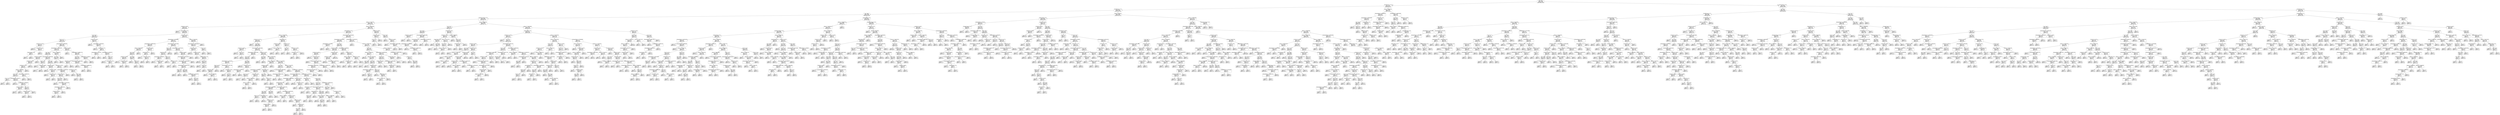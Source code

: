 digraph Tree {
node [shape=box] ;
0 [label="Age <= 42.5\ngini = 0.3228\nsamples = 8000\nvalue = [6381, 1619]"] ;
1 [label="NumOfProducts <= 2.5\ngini = 0.2022\nsamples = 5712\nvalue = [5060, 652]"] ;
0 -> 1 [labeldistance=2.5, labelangle=45, headlabel="True"] ;
2 [label="NumOfProducts <= 1.5\ngini = 0.1814\nsamples = 5591\nvalue = [5027, 564]"] ;
1 -> 2 ;
3 [label="Age <= 38.5\ngini = 0.2689\nsamples = 2768\nvalue = [2325, 443]"] ;
2 -> 3 ;
4 [label="Geography_Germany <= 0.5\ngini = 0.2238\nsamples = 2142\nvalue = [1867, 275]"] ;
3 -> 4 ;
5 [label="Balance <= 71555.3125\ngini = 0.1807\nsamples = 1623\nvalue = [1460, 163]"] ;
4 -> 5 ;
6 [label="CreditScore <= 409.0\ngini = 0.3107\nsamples = 416\nvalue = [336, 80]"] ;
5 -> 6 ;
7 [label="gini = 0.0\nsamples = 2\nvalue = [0, 2]"] ;
6 -> 7 ;
8 [label="IsActiveMember <= 0.5\ngini = 0.3058\nsamples = 414\nvalue = [336, 78]"] ;
6 -> 8 ;
9 [label="Age <= 37.5\ngini = 0.3686\nsamples = 197\nvalue = [149, 48]"] ;
8 -> 9 ;
10 [label="Tenure <= 1.5\ngini = 0.343\nsamples = 182\nvalue = [142, 40]"] ;
9 -> 10 ;
11 [label="CreditScore <= 719.0\ngini = 0.0713\nsamples = 27\nvalue = [26, 1]"] ;
10 -> 11 ;
12 [label="gini = 0.0\nsamples = 21\nvalue = [21, 0]"] ;
11 -> 12 ;
13 [label="CreditScore <= 735.5\ngini = 0.2778\nsamples = 6\nvalue = [5, 1]"] ;
11 -> 13 ;
14 [label="Gender_Female <= 0.5\ngini = 0.5\nsamples = 2\nvalue = [1, 1]"] ;
13 -> 14 ;
15 [label="gini = 0.0\nsamples = 1\nvalue = [1, 0]"] ;
14 -> 15 ;
16 [label="gini = 0.0\nsamples = 1\nvalue = [0, 1]"] ;
14 -> 16 ;
17 [label="gini = 0.0\nsamples = 4\nvalue = [4, 0]"] ;
13 -> 17 ;
18 [label="EstimatedSalary <= 148366.0625\ngini = 0.3766\nsamples = 155\nvalue = [116, 39]"] ;
10 -> 18 ;
19 [label="EstimatedSalary <= 134500.4375\ngini = 0.4173\nsamples = 118\nvalue = [83, 35]"] ;
18 -> 19 ;
20 [label="Age <= 32.5\ngini = 0.3818\nsamples = 109\nvalue = [81, 28]"] ;
19 -> 20 ;
21 [label="CreditScore <= 834.5\ngini = 0.2604\nsamples = 52\nvalue = [44, 8]"] ;
20 -> 21 ;
22 [label="CreditScore <= 707.0\ngini = 0.2368\nsamples = 51\nvalue = [44, 7]"] ;
21 -> 22 ;
23 [label="CreditScore <= 702.0\ngini = 0.32\nsamples = 35\nvalue = [28, 7]"] ;
22 -> 23 ;
24 [label="Balance <= 13877.9854\ngini = 0.2907\nsamples = 34\nvalue = [28, 6]"] ;
23 -> 24 ;
25 [label="Age <= 22.5\ngini = 0.2311\nsamples = 30\nvalue = [26, 4]"] ;
24 -> 25 ;
26 [label="Tenure <= 6.0\ngini = 0.5\nsamples = 2\nvalue = [1, 1]"] ;
25 -> 26 ;
27 [label="gini = 0.0\nsamples = 1\nvalue = [1, 0]"] ;
26 -> 27 ;
28 [label="gini = 0.0\nsamples = 1\nvalue = [0, 1]"] ;
26 -> 28 ;
29 [label="EstimatedSalary <= 53231.75\ngini = 0.1913\nsamples = 28\nvalue = [25, 3]"] ;
25 -> 29 ;
30 [label="gini = 0.0\nsamples = 15\nvalue = [15, 0]"] ;
29 -> 30 ;
31 [label="EstimatedSalary <= 80088.875\ngini = 0.355\nsamples = 13\nvalue = [10, 3]"] ;
29 -> 31 ;
32 [label="CreditScore <= 665.5\ngini = 0.4444\nsamples = 3\nvalue = [1, 2]"] ;
31 -> 32 ;
33 [label="gini = 0.0\nsamples = 2\nvalue = [0, 2]"] ;
32 -> 33 ;
34 [label="gini = 0.0\nsamples = 1\nvalue = [1, 0]"] ;
32 -> 34 ;
35 [label="Age <= 27.0\ngini = 0.18\nsamples = 10\nvalue = [9, 1]"] ;
31 -> 35 ;
36 [label="CreditScore <= 549.0\ngini = 0.4444\nsamples = 3\nvalue = [2, 1]"] ;
35 -> 36 ;
37 [label="gini = 0.0\nsamples = 1\nvalue = [0, 1]"] ;
36 -> 37 ;
38 [label="gini = 0.0\nsamples = 2\nvalue = [2, 0]"] ;
36 -> 38 ;
39 [label="gini = 0.0\nsamples = 7\nvalue = [7, 0]"] ;
35 -> 39 ;
40 [label="EstimatedSalary <= 88354.6719\ngini = 0.5\nsamples = 4\nvalue = [2, 2]"] ;
24 -> 40 ;
41 [label="gini = 0.0\nsamples = 2\nvalue = [2, 0]"] ;
40 -> 41 ;
42 [label="gini = 0.0\nsamples = 2\nvalue = [0, 2]"] ;
40 -> 42 ;
43 [label="gini = 0.0\nsamples = 1\nvalue = [0, 1]"] ;
23 -> 43 ;
44 [label="gini = 0.0\nsamples = 16\nvalue = [16, 0]"] ;
22 -> 44 ;
45 [label="gini = 0.0\nsamples = 1\nvalue = [0, 1]"] ;
21 -> 45 ;
46 [label="EstimatedSalary <= 20653.5938\ngini = 0.4555\nsamples = 57\nvalue = [37, 20]"] ;
20 -> 46 ;
47 [label="Tenure <= 4.5\ngini = 0.375\nsamples = 8\nvalue = [2, 6]"] ;
46 -> 47 ;
48 [label="gini = 0.0\nsamples = 1\nvalue = [1, 0]"] ;
47 -> 48 ;
49 [label="CreditScore <= 599.0\ngini = 0.2449\nsamples = 7\nvalue = [1, 6]"] ;
47 -> 49 ;
50 [label="gini = 0.0\nsamples = 1\nvalue = [1, 0]"] ;
49 -> 50 ;
51 [label="gini = 0.0\nsamples = 6\nvalue = [0, 6]"] ;
49 -> 51 ;
52 [label="Age <= 33.5\ngini = 0.4082\nsamples = 49\nvalue = [35, 14]"] ;
46 -> 52 ;
53 [label="CreditScore <= 634.0\ngini = 0.4444\nsamples = 9\nvalue = [3, 6]"] ;
52 -> 53 ;
54 [label="gini = 0.0\nsamples = 4\nvalue = [0, 4]"] ;
53 -> 54 ;
55 [label="CreditScore <= 686.5\ngini = 0.48\nsamples = 5\nvalue = [3, 2]"] ;
53 -> 55 ;
56 [label="gini = 0.0\nsamples = 2\nvalue = [2, 0]"] ;
55 -> 56 ;
57 [label="CreditScore <= 712.0\ngini = 0.4444\nsamples = 3\nvalue = [1, 2]"] ;
55 -> 57 ;
58 [label="gini = 0.0\nsamples = 2\nvalue = [0, 2]"] ;
57 -> 58 ;
59 [label="gini = 0.0\nsamples = 1\nvalue = [1, 0]"] ;
57 -> 59 ;
60 [label="CreditScore <= 748.5\ngini = 0.32\nsamples = 40\nvalue = [32, 8]"] ;
52 -> 60 ;
61 [label="EstimatedSalary <= 133055.375\ngini = 0.2449\nsamples = 35\nvalue = [30, 5]"] ;
60 -> 61 ;
62 [label="CreditScore <= 613.5\ngini = 0.2076\nsamples = 34\nvalue = [30, 4]"] ;
61 -> 62 ;
63 [label="Tenure <= 6.0\ngini = 0.3599\nsamples = 17\nvalue = [13, 4]"] ;
62 -> 63 ;
64 [label="gini = 0.0\nsamples = 8\nvalue = [8, 0]"] ;
63 -> 64 ;
65 [label="EstimatedSalary <= 113274.9219\ngini = 0.4938\nsamples = 9\nvalue = [5, 4]"] ;
63 -> 65 ;
66 [label="EstimatedSalary <= 87402.5312\ngini = 0.4444\nsamples = 6\nvalue = [2, 4]"] ;
65 -> 66 ;
67 [label="CreditScore <= 528.0\ngini = 0.4444\nsamples = 3\nvalue = [2, 1]"] ;
66 -> 67 ;
68 [label="gini = 0.0\nsamples = 1\nvalue = [0, 1]"] ;
67 -> 68 ;
69 [label="gini = 0.0\nsamples = 2\nvalue = [2, 0]"] ;
67 -> 69 ;
70 [label="gini = 0.0\nsamples = 3\nvalue = [0, 3]"] ;
66 -> 70 ;
71 [label="gini = 0.0\nsamples = 3\nvalue = [3, 0]"] ;
65 -> 71 ;
72 [label="gini = 0.0\nsamples = 17\nvalue = [17, 0]"] ;
62 -> 72 ;
73 [label="gini = 0.0\nsamples = 1\nvalue = [0, 1]"] ;
61 -> 73 ;
74 [label="CreditScore <= 763.5\ngini = 0.48\nsamples = 5\nvalue = [2, 3]"] ;
60 -> 74 ;
75 [label="gini = 0.0\nsamples = 2\nvalue = [0, 2]"] ;
74 -> 75 ;
76 [label="Age <= 36.5\ngini = 0.4444\nsamples = 3\nvalue = [2, 1]"] ;
74 -> 76 ;
77 [label="gini = 0.0\nsamples = 2\nvalue = [2, 0]"] ;
76 -> 77 ;
78 [label="gini = 0.0\nsamples = 1\nvalue = [0, 1]"] ;
76 -> 78 ;
79 [label="Balance <= 34808.6797\ngini = 0.3457\nsamples = 9\nvalue = [2, 7]"] ;
19 -> 79 ;
80 [label="Age <= 26.0\ngini = 0.2188\nsamples = 8\nvalue = [1, 7]"] ;
79 -> 80 ;
81 [label="gini = 0.0\nsamples = 1\nvalue = [1, 0]"] ;
80 -> 81 ;
82 [label="gini = 0.0\nsamples = 7\nvalue = [0, 7]"] ;
80 -> 82 ;
83 [label="gini = 0.0\nsamples = 1\nvalue = [1, 0]"] ;
79 -> 83 ;
84 [label="CreditScore <= 459.5\ngini = 0.1928\nsamples = 37\nvalue = [33, 4]"] ;
18 -> 84 ;
85 [label="gini = 0.0\nsamples = 1\nvalue = [0, 1]"] ;
84 -> 85 ;
86 [label="EstimatedSalary <= 196624.1719\ngini = 0.1528\nsamples = 36\nvalue = [33, 3]"] ;
84 -> 86 ;
87 [label="Age <= 24.5\ngini = 0.1139\nsamples = 33\nvalue = [31, 2]"] ;
86 -> 87 ;
88 [label="HasCrCard <= 0.5\ngini = 0.4444\nsamples = 3\nvalue = [2, 1]"] ;
87 -> 88 ;
89 [label="gini = 0.0\nsamples = 1\nvalue = [0, 1]"] ;
88 -> 89 ;
90 [label="gini = 0.0\nsamples = 2\nvalue = [2, 0]"] ;
88 -> 90 ;
91 [label="EstimatedSalary <= 184613.6562\ngini = 0.0644\nsamples = 30\nvalue = [29, 1]"] ;
87 -> 91 ;
92 [label="gini = 0.0\nsamples = 21\nvalue = [21, 0]"] ;
91 -> 92 ;
93 [label="EstimatedSalary <= 186649.5781\ngini = 0.1975\nsamples = 9\nvalue = [8, 1]"] ;
91 -> 93 ;
94 [label="gini = 0.0\nsamples = 1\nvalue = [0, 1]"] ;
93 -> 94 ;
95 [label="gini = 0.0\nsamples = 8\nvalue = [8, 0]"] ;
93 -> 95 ;
96 [label="EstimatedSalary <= 198162.5\ngini = 0.4444\nsamples = 3\nvalue = [2, 1]"] ;
86 -> 96 ;
97 [label="gini = 0.0\nsamples = 1\nvalue = [0, 1]"] ;
96 -> 97 ;
98 [label="gini = 0.0\nsamples = 2\nvalue = [2, 0]"] ;
96 -> 98 ;
99 [label="CreditScore <= 549.5\ngini = 0.4978\nsamples = 15\nvalue = [7, 8]"] ;
9 -> 99 ;
100 [label="gini = 0.0\nsamples = 3\nvalue = [0, 3]"] ;
99 -> 100 ;
101 [label="EstimatedSalary <= 55500.9297\ngini = 0.4861\nsamples = 12\nvalue = [7, 5]"] ;
99 -> 101 ;
102 [label="gini = 0.0\nsamples = 2\nvalue = [2, 0]"] ;
101 -> 102 ;
103 [label="Gender_Male <= 0.5\ngini = 0.5\nsamples = 10\nvalue = [5, 5]"] ;
101 -> 103 ;
104 [label="EstimatedSalary <= 151790.5\ngini = 0.375\nsamples = 4\nvalue = [1, 3]"] ;
103 -> 104 ;
105 [label="gini = 0.0\nsamples = 3\nvalue = [0, 3]"] ;
104 -> 105 ;
106 [label="gini = 0.0\nsamples = 1\nvalue = [1, 0]"] ;
104 -> 106 ;
107 [label="EstimatedSalary <= 72950.875\ngini = 0.4444\nsamples = 6\nvalue = [4, 2]"] ;
103 -> 107 ;
108 [label="gini = 0.0\nsamples = 1\nvalue = [0, 1]"] ;
107 -> 108 ;
109 [label="Tenure <= 3.0\ngini = 0.32\nsamples = 5\nvalue = [4, 1]"] ;
107 -> 109 ;
110 [label="gini = 0.0\nsamples = 3\nvalue = [3, 0]"] ;
109 -> 110 ;
111 [label="CreditScore <= 575.5\ngini = 0.5\nsamples = 2\nvalue = [1, 1]"] ;
109 -> 111 ;
112 [label="gini = 0.0\nsamples = 1\nvalue = [1, 0]"] ;
111 -> 112 ;
113 [label="gini = 0.0\nsamples = 1\nvalue = [0, 1]"] ;
111 -> 113 ;
114 [label="CreditScore <= 670.5\ngini = 0.2383\nsamples = 217\nvalue = [187, 30]"] ;
8 -> 114 ;
115 [label="EstimatedSalary <= 62466.4844\ngini = 0.311\nsamples = 135\nvalue = [109, 26]"] ;
114 -> 115 ;
116 [label="EstimatedSalary <= 48608.4766\ngini = 0.4444\nsamples = 39\nvalue = [26, 13]"] ;
115 -> 116 ;
117 [label="Balance <= 69273.8906\ngini = 0.2934\nsamples = 28\nvalue = [23, 5]"] ;
116 -> 117 ;
118 [label="Age <= 35.5\ngini = 0.2524\nsamples = 27\nvalue = [23, 4]"] ;
117 -> 118 ;
119 [label="CreditScore <= 621.0\ngini = 0.095\nsamples = 20\nvalue = [19, 1]"] ;
118 -> 119 ;
120 [label="gini = 0.0\nsamples = 14\nvalue = [14, 0]"] ;
119 -> 120 ;
121 [label="CreditScore <= 632.0\ngini = 0.2778\nsamples = 6\nvalue = [5, 1]"] ;
119 -> 121 ;
122 [label="gini = 0.0\nsamples = 1\nvalue = [0, 1]"] ;
121 -> 122 ;
123 [label="gini = 0.0\nsamples = 5\nvalue = [5, 0]"] ;
121 -> 123 ;
124 [label="Age <= 36.5\ngini = 0.4898\nsamples = 7\nvalue = [4, 3]"] ;
118 -> 124 ;
125 [label="gini = 0.0\nsamples = 2\nvalue = [0, 2]"] ;
124 -> 125 ;
126 [label="Tenure <= 3.5\ngini = 0.32\nsamples = 5\nvalue = [4, 1]"] ;
124 -> 126 ;
127 [label="gini = 0.0\nsamples = 1\nvalue = [0, 1]"] ;
126 -> 127 ;
128 [label="gini = 0.0\nsamples = 4\nvalue = [4, 0]"] ;
126 -> 128 ;
129 [label="gini = 0.0\nsamples = 1\nvalue = [0, 1]"] ;
117 -> 129 ;
130 [label="CreditScore <= 586.0\ngini = 0.3967\nsamples = 11\nvalue = [3, 8]"] ;
116 -> 130 ;
131 [label="Gender_Male <= 0.5\ngini = 0.5\nsamples = 6\nvalue = [3, 3]"] ;
130 -> 131 ;
132 [label="gini = 0.0\nsamples = 2\nvalue = [2, 0]"] ;
131 -> 132 ;
133 [label="CreditScore <= 578.5\ngini = 0.375\nsamples = 4\nvalue = [1, 3]"] ;
131 -> 133 ;
134 [label="gini = 0.0\nsamples = 3\nvalue = [0, 3]"] ;
133 -> 134 ;
135 [label="gini = 0.0\nsamples = 1\nvalue = [1, 0]"] ;
133 -> 135 ;
136 [label="gini = 0.0\nsamples = 5\nvalue = [0, 5]"] ;
130 -> 136 ;
137 [label="EstimatedSalary <= 152347.9062\ngini = 0.2342\nsamples = 96\nvalue = [83, 13]"] ;
115 -> 137 ;
138 [label="Tenure <= 3.5\ngini = 0.1225\nsamples = 61\nvalue = [57, 4]"] ;
137 -> 138 ;
139 [label="HasCrCard <= 0.5\ngini = 0.2873\nsamples = 23\nvalue = [19, 4]"] ;
138 -> 139 ;
140 [label="EstimatedSalary <= 92868.875\ngini = 0.42\nsamples = 10\nvalue = [7, 3]"] ;
139 -> 140 ;
141 [label="gini = 0.0\nsamples = 2\nvalue = [0, 2]"] ;
140 -> 141 ;
142 [label="CreditScore <= 518.5\ngini = 0.2188\nsamples = 8\nvalue = [7, 1]"] ;
140 -> 142 ;
143 [label="gini = 0.0\nsamples = 1\nvalue = [0, 1]"] ;
142 -> 143 ;
144 [label="gini = 0.0\nsamples = 7\nvalue = [7, 0]"] ;
142 -> 144 ;
145 [label="Tenure <= 2.5\ngini = 0.142\nsamples = 13\nvalue = [12, 1]"] ;
139 -> 145 ;
146 [label="gini = 0.0\nsamples = 11\nvalue = [11, 0]"] ;
145 -> 146 ;
147 [label="CreditScore <= 552.5\ngini = 0.5\nsamples = 2\nvalue = [1, 1]"] ;
145 -> 147 ;
148 [label="gini = 0.0\nsamples = 1\nvalue = [1, 0]"] ;
147 -> 148 ;
149 [label="gini = 0.0\nsamples = 1\nvalue = [0, 1]"] ;
147 -> 149 ;
150 [label="gini = 0.0\nsamples = 38\nvalue = [38, 0]"] ;
138 -> 150 ;
151 [label="EstimatedSalary <= 155773.5312\ngini = 0.382\nsamples = 35\nvalue = [26, 9]"] ;
137 -> 151 ;
152 [label="gini = 0.0\nsamples = 1\nvalue = [0, 1]"] ;
151 -> 152 ;
153 [label="CreditScore <= 668.0\ngini = 0.3599\nsamples = 34\nvalue = [26, 8]"] ;
151 -> 153 ;
154 [label="EstimatedSalary <= 197920.625\ngini = 0.3343\nsamples = 33\nvalue = [26, 7]"] ;
153 -> 154 ;
155 [label="EstimatedSalary <= 183204.9062\ngini = 0.3047\nsamples = 32\nvalue = [26, 6]"] ;
154 -> 155 ;
156 [label="EstimatedSalary <= 170820.2188\ngini = 0.4082\nsamples = 21\nvalue = [15, 6]"] ;
155 -> 156 ;
157 [label="Tenure <= 8.5\ngini = 0.18\nsamples = 10\nvalue = [9, 1]"] ;
156 -> 157 ;
158 [label="gini = 0.0\nsamples = 9\nvalue = [9, 0]"] ;
157 -> 158 ;
159 [label="gini = 0.0\nsamples = 1\nvalue = [0, 1]"] ;
157 -> 159 ;
160 [label="Age <= 30.0\ngini = 0.4959\nsamples = 11\nvalue = [6, 5]"] ;
156 -> 160 ;
161 [label="gini = 0.0\nsamples = 3\nvalue = [3, 0]"] ;
160 -> 161 ;
162 [label="EstimatedSalary <= 179187.875\ngini = 0.4688\nsamples = 8\nvalue = [3, 5]"] ;
160 -> 162 ;
163 [label="gini = 0.0\nsamples = 4\nvalue = [0, 4]"] ;
162 -> 163 ;
164 [label="Age <= 32.5\ngini = 0.375\nsamples = 4\nvalue = [3, 1]"] ;
162 -> 164 ;
165 [label="gini = 0.0\nsamples = 1\nvalue = [0, 1]"] ;
164 -> 165 ;
166 [label="gini = 0.0\nsamples = 3\nvalue = [3, 0]"] ;
164 -> 166 ;
167 [label="gini = 0.0\nsamples = 11\nvalue = [11, 0]"] ;
155 -> 167 ;
168 [label="gini = 0.0\nsamples = 1\nvalue = [0, 1]"] ;
154 -> 168 ;
169 [label="gini = 0.0\nsamples = 1\nvalue = [0, 1]"] ;
153 -> 169 ;
170 [label="Balance <= 70791.8828\ngini = 0.0928\nsamples = 82\nvalue = [78, 4]"] ;
114 -> 170 ;
171 [label="EstimatedSalary <= 184985.6094\ngini = 0.0713\nsamples = 81\nvalue = [78, 3]"] ;
170 -> 171 ;
172 [label="CreditScore <= 765.5\ngini = 0.0494\nsamples = 79\nvalue = [77, 2]"] ;
171 -> 172 ;
173 [label="gini = 0.0\nsamples = 52\nvalue = [52, 0]"] ;
172 -> 173 ;
174 [label="CreditScore <= 768.5\ngini = 0.1372\nsamples = 27\nvalue = [25, 2]"] ;
172 -> 174 ;
175 [label="gini = 0.0\nsamples = 1\nvalue = [0, 1]"] ;
174 -> 175 ;
176 [label="Geography_Spain <= 0.5\ngini = 0.074\nsamples = 26\nvalue = [25, 1]"] ;
174 -> 176 ;
177 [label="gini = 0.0\nsamples = 20\nvalue = [20, 0]"] ;
176 -> 177 ;
178 [label="Tenure <= 5.5\ngini = 0.2778\nsamples = 6\nvalue = [5, 1]"] ;
176 -> 178 ;
179 [label="gini = 0.0\nsamples = 4\nvalue = [4, 0]"] ;
178 -> 179 ;
180 [label="Tenure <= 8.0\ngini = 0.5\nsamples = 2\nvalue = [1, 1]"] ;
178 -> 180 ;
181 [label="gini = 0.0\nsamples = 1\nvalue = [0, 1]"] ;
180 -> 181 ;
182 [label="gini = 0.0\nsamples = 1\nvalue = [1, 0]"] ;
180 -> 182 ;
183 [label="Age <= 31.5\ngini = 0.5\nsamples = 2\nvalue = [1, 1]"] ;
171 -> 183 ;
184 [label="gini = 0.0\nsamples = 1\nvalue = [1, 0]"] ;
183 -> 184 ;
185 [label="gini = 0.0\nsamples = 1\nvalue = [0, 1]"] ;
183 -> 185 ;
186 [label="gini = 0.0\nsamples = 1\nvalue = [0, 1]"] ;
170 -> 186 ;
187 [label="Balance <= 186146.6562\ngini = 0.1281\nsamples = 1207\nvalue = [1124, 83]"] ;
5 -> 187 ;
188 [label="IsActiveMember <= 0.5\ngini = 0.1188\nsamples = 1183\nvalue = [1108, 75]"] ;
187 -> 188 ;
189 [label="Balance <= 172361.3906\ngini = 0.1556\nsamples = 588\nvalue = [538, 50]"] ;
188 -> 189 ;
190 [label="CreditScore <= 414.0\ngini = 0.1427\nsamples = 569\nvalue = [525, 44]"] ;
189 -> 190 ;
191 [label="gini = 0.0\nsamples = 1\nvalue = [0, 1]"] ;
190 -> 191 ;
192 [label="Age <= 22.5\ngini = 0.1399\nsamples = 568\nvalue = [525, 43]"] ;
190 -> 192 ;
193 [label="CreditScore <= 682.5\ngini = 0.3599\nsamples = 17\nvalue = [13, 4]"] ;
192 -> 193 ;
194 [label="gini = 0.0\nsamples = 12\nvalue = [12, 0]"] ;
193 -> 194 ;
195 [label="Tenure <= 2.5\ngini = 0.32\nsamples = 5\nvalue = [1, 4]"] ;
193 -> 195 ;
196 [label="gini = 0.0\nsamples = 1\nvalue = [1, 0]"] ;
195 -> 196 ;
197 [label="gini = 0.0\nsamples = 4\nvalue = [0, 4]"] ;
195 -> 197 ;
198 [label="EstimatedSalary <= 25991.8496\ngini = 0.1315\nsamples = 551\nvalue = [512, 39]"] ;
192 -> 198 ;
199 [label="EstimatedSalary <= 25241.8203\ngini = 0.2297\nsamples = 68\nvalue = [59, 9]"] ;
198 -> 199 ;
200 [label="Age <= 30.5\ngini = 0.2103\nsamples = 67\nvalue = [59, 8]"] ;
199 -> 200 ;
201 [label="EstimatedSalary <= 11276.4297\ngini = 0.3856\nsamples = 23\nvalue = [17, 6]"] ;
200 -> 201 ;
202 [label="Tenure <= 5.5\ngini = 0.2907\nsamples = 17\nvalue = [14, 3]"] ;
201 -> 202 ;
203 [label="HasCrCard <= 0.5\ngini = 0.4444\nsamples = 9\nvalue = [6, 3]"] ;
202 -> 203 ;
204 [label="gini = 0.0\nsamples = 5\nvalue = [5, 0]"] ;
203 -> 204 ;
205 [label="Balance <= 86990.8281\ngini = 0.375\nsamples = 4\nvalue = [1, 3]"] ;
203 -> 205 ;
206 [label="gini = 0.0\nsamples = 1\nvalue = [1, 0]"] ;
205 -> 206 ;
207 [label="gini = 0.0\nsamples = 3\nvalue = [0, 3]"] ;
205 -> 207 ;
208 [label="gini = 0.0\nsamples = 8\nvalue = [8, 0]"] ;
202 -> 208 ;
209 [label="EstimatedSalary <= 17931.7539\ngini = 0.5\nsamples = 6\nvalue = [3, 3]"] ;
201 -> 209 ;
210 [label="gini = 0.0\nsamples = 2\nvalue = [0, 2]"] ;
209 -> 210 ;
211 [label="CreditScore <= 762.0\ngini = 0.375\nsamples = 4\nvalue = [3, 1]"] ;
209 -> 211 ;
212 [label="gini = 0.0\nsamples = 2\nvalue = [2, 0]"] ;
211 -> 212 ;
213 [label="Age <= 24.5\ngini = 0.5\nsamples = 2\nvalue = [1, 1]"] ;
211 -> 213 ;
214 [label="gini = 0.0\nsamples = 1\nvalue = [1, 0]"] ;
213 -> 214 ;
215 [label="gini = 0.0\nsamples = 1\nvalue = [0, 1]"] ;
213 -> 215 ;
216 [label="Age <= 37.5\ngini = 0.0868\nsamples = 44\nvalue = [42, 2]"] ;
200 -> 216 ;
217 [label="gini = 0.0\nsamples = 36\nvalue = [36, 0]"] ;
216 -> 217 ;
218 [label="CreditScore <= 679.0\ngini = 0.375\nsamples = 8\nvalue = [6, 2]"] ;
216 -> 218 ;
219 [label="EstimatedSalary <= 12977.7295\ngini = 0.4444\nsamples = 3\nvalue = [1, 2]"] ;
218 -> 219 ;
220 [label="gini = 0.0\nsamples = 1\nvalue = [1, 0]"] ;
219 -> 220 ;
221 [label="gini = 0.0\nsamples = 2\nvalue = [0, 2]"] ;
219 -> 221 ;
222 [label="gini = 0.0\nsamples = 5\nvalue = [5, 0]"] ;
218 -> 222 ;
223 [label="gini = 0.0\nsamples = 1\nvalue = [0, 1]"] ;
199 -> 223 ;
224 [label="CreditScore <= 443.5\ngini = 0.1165\nsamples = 483\nvalue = [453, 30]"] ;
198 -> 224 ;
225 [label="Age <= 34.5\ngini = 0.4082\nsamples = 7\nvalue = [5, 2]"] ;
224 -> 225 ;
226 [label="gini = 0.0\nsamples = 5\nvalue = [5, 0]"] ;
225 -> 226 ;
227 [label="gini = 0.0\nsamples = 2\nvalue = [0, 2]"] ;
225 -> 227 ;
228 [label="Balance <= 86720.2188\ngini = 0.1107\nsamples = 476\nvalue = [448, 28]"] ;
224 -> 228 ;
229 [label="Balance <= 86238.0547\ngini = 0.2401\nsamples = 43\nvalue = [37, 6]"] ;
228 -> 229 ;
230 [label="CreditScore <= 607.0\ngini = 0.2098\nsamples = 42\nvalue = [37, 5]"] ;
229 -> 230 ;
231 [label="EstimatedSalary <= 75467.3047\ngini = 0.3457\nsamples = 18\nvalue = [14, 4]"] ;
230 -> 231 ;
232 [label="Tenure <= 2.5\ngini = 0.4444\nsamples = 3\nvalue = [1, 2]"] ;
231 -> 232 ;
233 [label="gini = 0.0\nsamples = 1\nvalue = [1, 0]"] ;
232 -> 233 ;
234 [label="gini = 0.0\nsamples = 2\nvalue = [0, 2]"] ;
232 -> 234 ;
235 [label="CreditScore <= 600.0\ngini = 0.2311\nsamples = 15\nvalue = [13, 2]"] ;
231 -> 235 ;
236 [label="Balance <= 78654.2266\ngini = 0.1327\nsamples = 14\nvalue = [13, 1]"] ;
235 -> 236 ;
237 [label="Balance <= 77097.2031\ngini = 0.375\nsamples = 4\nvalue = [3, 1]"] ;
236 -> 237 ;
238 [label="gini = 0.0\nsamples = 3\nvalue = [3, 0]"] ;
237 -> 238 ;
239 [label="gini = 0.0\nsamples = 1\nvalue = [0, 1]"] ;
237 -> 239 ;
240 [label="gini = 0.0\nsamples = 10\nvalue = [10, 0]"] ;
236 -> 240 ;
241 [label="gini = 0.0\nsamples = 1\nvalue = [0, 1]"] ;
235 -> 241 ;
242 [label="Gender_Male <= 0.5\ngini = 0.0799\nsamples = 24\nvalue = [23, 1]"] ;
230 -> 242 ;
243 [label="Age <= 32.0\ngini = 0.2778\nsamples = 6\nvalue = [5, 1]"] ;
242 -> 243 ;
244 [label="gini = 0.0\nsamples = 4\nvalue = [4, 0]"] ;
243 -> 244 ;
245 [label="Tenure <= 5.0\ngini = 0.5\nsamples = 2\nvalue = [1, 1]"] ;
243 -> 245 ;
246 [label="gini = 0.0\nsamples = 1\nvalue = [1, 0]"] ;
245 -> 246 ;
247 [label="gini = 0.0\nsamples = 1\nvalue = [0, 1]"] ;
245 -> 247 ;
248 [label="gini = 0.0\nsamples = 18\nvalue = [18, 0]"] ;
242 -> 248 ;
249 [label="gini = 0.0\nsamples = 1\nvalue = [0, 1]"] ;
229 -> 249 ;
250 [label="Balance <= 111110.5234\ngini = 0.0965\nsamples = 433\nvalue = [411, 22]"] ;
228 -> 250 ;
251 [label="Age <= 36.5\ngini = 0.0172\nsamples = 115\nvalue = [114, 1]"] ;
250 -> 251 ;
252 [label="gini = 0.0\nsamples = 91\nvalue = [91, 0]"] ;
251 -> 252 ;
253 [label="EstimatedSalary <= 98840.6562\ngini = 0.0799\nsamples = 24\nvalue = [23, 1]"] ;
251 -> 253 ;
254 [label="EstimatedSalary <= 95124.1562\ngini = 0.2778\nsamples = 6\nvalue = [5, 1]"] ;
253 -> 254 ;
255 [label="gini = 0.0\nsamples = 5\nvalue = [5, 0]"] ;
254 -> 255 ;
256 [label="gini = 0.0\nsamples = 1\nvalue = [0, 1]"] ;
254 -> 256 ;
257 [label="gini = 0.0\nsamples = 18\nvalue = [18, 0]"] ;
253 -> 257 ;
258 [label="Balance <= 111147.875\ngini = 0.1234\nsamples = 318\nvalue = [297, 21]"] ;
250 -> 258 ;
259 [label="gini = 0.0\nsamples = 1\nvalue = [0, 1]"] ;
258 -> 259 ;
260 [label="EstimatedSalary <= 149444.9219\ngini = 0.1182\nsamples = 317\nvalue = [297, 20]"] ;
258 -> 260 ;
261 [label="EstimatedSalary <= 90078.9219\ngini = 0.0835\nsamples = 229\nvalue = [219, 10]"] ;
260 -> 261 ;
262 [label="EstimatedSalary <= 89892.4609\ngini = 0.1388\nsamples = 120\nvalue = [111, 9]"] ;
261 -> 262 ;
263 [label="Geography_Spain <= 0.5\ngini = 0.1254\nsamples = 119\nvalue = [111, 8]"] ;
262 -> 263 ;
264 [label="EstimatedSalary <= 88593.2344\ngini = 0.0666\nsamples = 87\nvalue = [84, 3]"] ;
263 -> 264 ;
265 [label="Age <= 25.5\ngini = 0.0465\nsamples = 84\nvalue = [82, 2]"] ;
264 -> 265 ;
266 [label="Tenure <= 1.5\ngini = 0.32\nsamples = 5\nvalue = [4, 1]"] ;
265 -> 266 ;
267 [label="gini = 0.0\nsamples = 1\nvalue = [0, 1]"] ;
266 -> 267 ;
268 [label="gini = 0.0\nsamples = 4\nvalue = [4, 0]"] ;
266 -> 268 ;
269 [label="Gender_Female <= 0.5\ngini = 0.025\nsamples = 79\nvalue = [78, 1]"] ;
265 -> 269 ;
270 [label="gini = 0.0\nsamples = 53\nvalue = [53, 0]"] ;
269 -> 270 ;
271 [label="CreditScore <= 620.5\ngini = 0.074\nsamples = 26\nvalue = [25, 1]"] ;
269 -> 271 ;
272 [label="CreditScore <= 606.5\ngini = 0.2188\nsamples = 8\nvalue = [7, 1]"] ;
271 -> 272 ;
273 [label="gini = 0.0\nsamples = 7\nvalue = [7, 0]"] ;
272 -> 273 ;
274 [label="gini = 0.0\nsamples = 1\nvalue = [0, 1]"] ;
272 -> 274 ;
275 [label="gini = 0.0\nsamples = 18\nvalue = [18, 0]"] ;
271 -> 275 ;
276 [label="Age <= 33.5\ngini = 0.4444\nsamples = 3\nvalue = [2, 1]"] ;
264 -> 276 ;
277 [label="gini = 0.0\nsamples = 2\nvalue = [2, 0]"] ;
276 -> 277 ;
278 [label="gini = 0.0\nsamples = 1\nvalue = [0, 1]"] ;
276 -> 278 ;
279 [label="EstimatedSalary <= 54033.2734\ngini = 0.2637\nsamples = 32\nvalue = [27, 5]"] ;
263 -> 279 ;
280 [label="gini = 0.0\nsamples = 11\nvalue = [11, 0]"] ;
279 -> 280 ;
281 [label="EstimatedSalary <= 61762.3242\ngini = 0.3628\nsamples = 21\nvalue = [16, 5]"] ;
279 -> 281 ;
282 [label="Balance <= 149595.25\ngini = 0.375\nsamples = 4\nvalue = [1, 3]"] ;
281 -> 282 ;
283 [label="gini = 0.0\nsamples = 3\nvalue = [0, 3]"] ;
282 -> 283 ;
284 [label="gini = 0.0\nsamples = 1\nvalue = [1, 0]"] ;
282 -> 284 ;
285 [label="CreditScore <= 615.5\ngini = 0.2076\nsamples = 17\nvalue = [15, 2]"] ;
281 -> 285 ;
286 [label="gini = 0.0\nsamples = 8\nvalue = [8, 0]"] ;
285 -> 286 ;
287 [label="CreditScore <= 636.0\ngini = 0.3457\nsamples = 9\nvalue = [7, 2]"] ;
285 -> 287 ;
288 [label="gini = 0.0\nsamples = 1\nvalue = [0, 1]"] ;
287 -> 288 ;
289 [label="HasCrCard <= 0.5\ngini = 0.2188\nsamples = 8\nvalue = [7, 1]"] ;
287 -> 289 ;
290 [label="Age <= 36.5\ngini = 0.5\nsamples = 2\nvalue = [1, 1]"] ;
289 -> 290 ;
291 [label="gini = 0.0\nsamples = 1\nvalue = [0, 1]"] ;
290 -> 291 ;
292 [label="gini = 0.0\nsamples = 1\nvalue = [1, 0]"] ;
290 -> 292 ;
293 [label="gini = 0.0\nsamples = 6\nvalue = [6, 0]"] ;
289 -> 293 ;
294 [label="gini = 0.0\nsamples = 1\nvalue = [0, 1]"] ;
262 -> 294 ;
295 [label="CreditScore <= 723.5\ngini = 0.0182\nsamples = 109\nvalue = [108, 1]"] ;
261 -> 295 ;
296 [label="gini = 0.0\nsamples = 93\nvalue = [93, 0]"] ;
295 -> 296 ;
297 [label="CreditScore <= 725.5\ngini = 0.1172\nsamples = 16\nvalue = [15, 1]"] ;
295 -> 297 ;
298 [label="gini = 0.0\nsamples = 1\nvalue = [0, 1]"] ;
297 -> 298 ;
299 [label="gini = 0.0\nsamples = 15\nvalue = [15, 0]"] ;
297 -> 299 ;
300 [label="EstimatedSalary <= 150533.25\ngini = 0.2014\nsamples = 88\nvalue = [78, 10]"] ;
260 -> 300 ;
301 [label="Gender_Male <= 0.5\ngini = 0.375\nsamples = 4\nvalue = [1, 3]"] ;
300 -> 301 ;
302 [label="gini = 0.0\nsamples = 3\nvalue = [0, 3]"] ;
301 -> 302 ;
303 [label="gini = 0.0\nsamples = 1\nvalue = [1, 0]"] ;
301 -> 303 ;
304 [label="Age <= 37.5\ngini = 0.1528\nsamples = 84\nvalue = [77, 7]"] ;
300 -> 304 ;
305 [label="Tenure <= 0.5\ngini = 0.1229\nsamples = 76\nvalue = [71, 5]"] ;
304 -> 305 ;
306 [label="Gender_Male <= 0.5\ngini = 0.5\nsamples = 2\nvalue = [1, 1]"] ;
305 -> 306 ;
307 [label="gini = 0.0\nsamples = 1\nvalue = [0, 1]"] ;
306 -> 307 ;
308 [label="gini = 0.0\nsamples = 1\nvalue = [1, 0]"] ;
306 -> 308 ;
309 [label="EstimatedSalary <= 156378.1562\ngini = 0.1023\nsamples = 74\nvalue = [70, 4]"] ;
305 -> 309 ;
310 [label="Gender_Male <= 0.5\ngini = 0.375\nsamples = 8\nvalue = [6, 2]"] ;
309 -> 310 ;
311 [label="Tenure <= 4.0\ngini = 0.4444\nsamples = 3\nvalue = [1, 2]"] ;
310 -> 311 ;
312 [label="gini = 0.0\nsamples = 1\nvalue = [1, 0]"] ;
311 -> 312 ;
313 [label="gini = 0.0\nsamples = 2\nvalue = [0, 2]"] ;
311 -> 313 ;
314 [label="gini = 0.0\nsamples = 5\nvalue = [5, 0]"] ;
310 -> 314 ;
315 [label="Tenure <= 8.5\ngini = 0.0588\nsamples = 66\nvalue = [64, 2]"] ;
309 -> 315 ;
316 [label="Balance <= 147047.75\ngini = 0.0339\nsamples = 58\nvalue = [57, 1]"] ;
315 -> 316 ;
317 [label="gini = 0.0\nsamples = 49\nvalue = [49, 0]"] ;
316 -> 317 ;
318 [label="Age <= 35.5\ngini = 0.1975\nsamples = 9\nvalue = [8, 1]"] ;
316 -> 318 ;
319 [label="gini = 0.0\nsamples = 8\nvalue = [8, 0]"] ;
318 -> 319 ;
320 [label="gini = 0.0\nsamples = 1\nvalue = [0, 1]"] ;
318 -> 320 ;
321 [label="Balance <= 123465.0469\ngini = 0.2188\nsamples = 8\nvalue = [7, 1]"] ;
315 -> 321 ;
322 [label="gini = 0.0\nsamples = 1\nvalue = [0, 1]"] ;
321 -> 322 ;
323 [label="gini = 0.0\nsamples = 7\nvalue = [7, 0]"] ;
321 -> 323 ;
324 [label="EstimatedSalary <= 194555.3125\ngini = 0.375\nsamples = 8\nvalue = [6, 2]"] ;
304 -> 324 ;
325 [label="Tenure <= 4.0\ngini = 0.2449\nsamples = 7\nvalue = [6, 1]"] ;
324 -> 325 ;
326 [label="gini = 0.0\nsamples = 5\nvalue = [5, 0]"] ;
325 -> 326 ;
327 [label="CreditScore <= 769.5\ngini = 0.5\nsamples = 2\nvalue = [1, 1]"] ;
325 -> 327 ;
328 [label="gini = 0.0\nsamples = 1\nvalue = [0, 1]"] ;
327 -> 328 ;
329 [label="gini = 0.0\nsamples = 1\nvalue = [1, 0]"] ;
327 -> 329 ;
330 [label="gini = 0.0\nsamples = 1\nvalue = [0, 1]"] ;
324 -> 330 ;
331 [label="Gender_Male <= 0.5\ngini = 0.4321\nsamples = 19\nvalue = [13, 6]"] ;
189 -> 331 ;
332 [label="CreditScore <= 546.5\ngini = 0.4898\nsamples = 7\nvalue = [3, 4]"] ;
331 -> 332 ;
333 [label="gini = 0.0\nsamples = 2\nvalue = [2, 0]"] ;
332 -> 333 ;
334 [label="Balance <= 178352.0156\ngini = 0.32\nsamples = 5\nvalue = [1, 4]"] ;
332 -> 334 ;
335 [label="gini = 0.0\nsamples = 4\nvalue = [0, 4]"] ;
334 -> 335 ;
336 [label="gini = 0.0\nsamples = 1\nvalue = [1, 0]"] ;
334 -> 336 ;
337 [label="HasCrCard <= 0.5\ngini = 0.2778\nsamples = 12\nvalue = [10, 2]"] ;
331 -> 337 ;
338 [label="Age <= 32.5\ngini = 0.5\nsamples = 2\nvalue = [1, 1]"] ;
337 -> 338 ;
339 [label="gini = 0.0\nsamples = 1\nvalue = [1, 0]"] ;
338 -> 339 ;
340 [label="gini = 0.0\nsamples = 1\nvalue = [0, 1]"] ;
338 -> 340 ;
341 [label="CreditScore <= 498.5\ngini = 0.18\nsamples = 10\nvalue = [9, 1]"] ;
337 -> 341 ;
342 [label="CreditScore <= 473.5\ngini = 0.5\nsamples = 2\nvalue = [1, 1]"] ;
341 -> 342 ;
343 [label="gini = 0.0\nsamples = 1\nvalue = [1, 0]"] ;
342 -> 343 ;
344 [label="gini = 0.0\nsamples = 1\nvalue = [0, 1]"] ;
342 -> 344 ;
345 [label="gini = 0.0\nsamples = 8\nvalue = [8, 0]"] ;
341 -> 345 ;
346 [label="EstimatedSalary <= 131094.0625\ngini = 0.0805\nsamples = 595\nvalue = [570, 25]"] ;
188 -> 346 ;
347 [label="EstimatedSalary <= 2145.7649\ngini = 0.0509\nsamples = 383\nvalue = [373, 10]"] ;
346 -> 347 ;
348 [label="EstimatedSalary <= 1626.155\ngini = 0.4444\nsamples = 3\nvalue = [2, 1]"] ;
347 -> 348 ;
349 [label="gini = 0.0\nsamples = 2\nvalue = [2, 0]"] ;
348 -> 349 ;
350 [label="gini = 0.0\nsamples = 1\nvalue = [0, 1]"] ;
348 -> 350 ;
351 [label="Age <= 37.5\ngini = 0.0462\nsamples = 380\nvalue = [371, 9]"] ;
347 -> 351 ;
352 [label="CreditScore <= 582.0\ngini = 0.0343\nsamples = 344\nvalue = [338, 6]"] ;
351 -> 352 ;
353 [label="CreditScore <= 549.0\ngini = 0.0897\nsamples = 85\nvalue = [81, 4]"] ;
352 -> 353 ;
354 [label="gini = 0.0\nsamples = 51\nvalue = [51, 0]"] ;
353 -> 354 ;
355 [label="CreditScore <= 551.5\ngini = 0.2076\nsamples = 34\nvalue = [30, 4]"] ;
353 -> 355 ;
356 [label="gini = 0.0\nsamples = 1\nvalue = [0, 1]"] ;
355 -> 356 ;
357 [label="EstimatedSalary <= 95677.9844\ngini = 0.1653\nsamples = 33\nvalue = [30, 3]"] ;
355 -> 357 ;
358 [label="EstimatedSalary <= 25184.9199\ngini = 0.0768\nsamples = 25\nvalue = [24, 1]"] ;
357 -> 358 ;
359 [label="EstimatedSalary <= 19445.1445\ngini = 0.2449\nsamples = 7\nvalue = [6, 1]"] ;
358 -> 359 ;
360 [label="gini = 0.0\nsamples = 6\nvalue = [6, 0]"] ;
359 -> 360 ;
361 [label="gini = 0.0\nsamples = 1\nvalue = [0, 1]"] ;
359 -> 361 ;
362 [label="gini = 0.0\nsamples = 18\nvalue = [18, 0]"] ;
358 -> 362 ;
363 [label="EstimatedSalary <= 109445.5156\ngini = 0.375\nsamples = 8\nvalue = [6, 2]"] ;
357 -> 363 ;
364 [label="gini = 0.0\nsamples = 2\nvalue = [0, 2]"] ;
363 -> 364 ;
365 [label="gini = 0.0\nsamples = 6\nvalue = [6, 0]"] ;
363 -> 365 ;
366 [label="CreditScore <= 662.5\ngini = 0.0153\nsamples = 259\nvalue = [257, 2]"] ;
352 -> 366 ;
367 [label="CreditScore <= 658.5\ngini = 0.04\nsamples = 98\nvalue = [96, 2]"] ;
366 -> 367 ;
368 [label="gini = 0.0\nsamples = 93\nvalue = [93, 0]"] ;
367 -> 368 ;
369 [label="EstimatedSalary <= 48479.7148\ngini = 0.48\nsamples = 5\nvalue = [3, 2]"] ;
367 -> 369 ;
370 [label="gini = 0.0\nsamples = 3\nvalue = [3, 0]"] ;
369 -> 370 ;
371 [label="gini = 0.0\nsamples = 2\nvalue = [0, 2]"] ;
369 -> 371 ;
372 [label="gini = 0.0\nsamples = 161\nvalue = [161, 0]"] ;
366 -> 372 ;
373 [label="EstimatedSalary <= 6965.585\ngini = 0.1528\nsamples = 36\nvalue = [33, 3]"] ;
351 -> 373 ;
374 [label="gini = 0.0\nsamples = 1\nvalue = [0, 1]"] ;
373 -> 374 ;
375 [label="CreditScore <= 770.5\ngini = 0.1078\nsamples = 35\nvalue = [33, 2]"] ;
373 -> 375 ;
376 [label="Balance <= 143719.375\ngini = 0.0644\nsamples = 30\nvalue = [29, 1]"] ;
375 -> 376 ;
377 [label="gini = 0.0\nsamples = 25\nvalue = [25, 0]"] ;
376 -> 377 ;
378 [label="CreditScore <= 667.5\ngini = 0.32\nsamples = 5\nvalue = [4, 1]"] ;
376 -> 378 ;
379 [label="gini = 0.0\nsamples = 1\nvalue = [0, 1]"] ;
378 -> 379 ;
380 [label="gini = 0.0\nsamples = 4\nvalue = [4, 0]"] ;
378 -> 380 ;
381 [label="CreditScore <= 795.5\ngini = 0.32\nsamples = 5\nvalue = [4, 1]"] ;
375 -> 381 ;
382 [label="gini = 0.0\nsamples = 1\nvalue = [0, 1]"] ;
381 -> 382 ;
383 [label="gini = 0.0\nsamples = 4\nvalue = [4, 0]"] ;
381 -> 383 ;
384 [label="EstimatedSalary <= 131546.5312\ngini = 0.1315\nsamples = 212\nvalue = [197, 15]"] ;
346 -> 384 ;
385 [label="gini = 0.0\nsamples = 1\nvalue = [0, 1]"] ;
384 -> 385 ;
386 [label="Balance <= 155637.5156\ngini = 0.1239\nsamples = 211\nvalue = [197, 14]"] ;
384 -> 386 ;
387 [label="Age <= 30.5\ngini = 0.1012\nsamples = 187\nvalue = [177, 10]"] ;
386 -> 387 ;
388 [label="Balance <= 107656.1875\ngini = 0.1713\nsamples = 74\nvalue = [67, 7]"] ;
387 -> 388 ;
389 [label="gini = 0.0\nsamples = 26\nvalue = [26, 0]"] ;
388 -> 389 ;
390 [label="Balance <= 110453.7812\ngini = 0.2491\nsamples = 48\nvalue = [41, 7]"] ;
388 -> 390 ;
391 [label="Age <= 28.5\ngini = 0.4444\nsamples = 3\nvalue = [1, 2]"] ;
390 -> 391 ;
392 [label="gini = 0.0\nsamples = 2\nvalue = [0, 2]"] ;
391 -> 392 ;
393 [label="gini = 0.0\nsamples = 1\nvalue = [1, 0]"] ;
391 -> 393 ;
394 [label="Age <= 26.5\ngini = 0.1975\nsamples = 45\nvalue = [40, 5]"] ;
390 -> 394 ;
395 [label="gini = 0.0\nsamples = 15\nvalue = [15, 0]"] ;
394 -> 395 ;
396 [label="CreditScore <= 601.0\ngini = 0.2778\nsamples = 30\nvalue = [25, 5]"] ;
394 -> 396 ;
397 [label="EstimatedSalary <= 164180.5312\ngini = 0.4688\nsamples = 8\nvalue = [5, 3]"] ;
396 -> 397 ;
398 [label="gini = 0.0\nsamples = 4\nvalue = [4, 0]"] ;
397 -> 398 ;
399 [label="Tenure <= 7.5\ngini = 0.375\nsamples = 4\nvalue = [1, 3]"] ;
397 -> 399 ;
400 [label="gini = 0.0\nsamples = 3\nvalue = [0, 3]"] ;
399 -> 400 ;
401 [label="gini = 0.0\nsamples = 1\nvalue = [1, 0]"] ;
399 -> 401 ;
402 [label="Tenure <= 7.5\ngini = 0.1653\nsamples = 22\nvalue = [20, 2]"] ;
396 -> 402 ;
403 [label="gini = 0.0\nsamples = 13\nvalue = [13, 0]"] ;
402 -> 403 ;
404 [label="Gender_Male <= 0.5\ngini = 0.3457\nsamples = 9\nvalue = [7, 2]"] ;
402 -> 404 ;
405 [label="Balance <= 132461.1875\ngini = 0.5\nsamples = 4\nvalue = [2, 2]"] ;
404 -> 405 ;
406 [label="gini = 0.0\nsamples = 2\nvalue = [0, 2]"] ;
405 -> 406 ;
407 [label="gini = 0.0\nsamples = 2\nvalue = [2, 0]"] ;
405 -> 407 ;
408 [label="gini = 0.0\nsamples = 5\nvalue = [5, 0]"] ;
404 -> 408 ;
409 [label="EstimatedSalary <= 195789.1562\ngini = 0.0517\nsamples = 113\nvalue = [110, 3]"] ;
387 -> 409 ;
410 [label="Tenure <= 0.5\ngini = 0.0357\nsamples = 110\nvalue = [108, 2]"] ;
409 -> 410 ;
411 [label="CreditScore <= 736.5\ngini = 0.2449\nsamples = 7\nvalue = [6, 1]"] ;
410 -> 411 ;
412 [label="gini = 0.0\nsamples = 6\nvalue = [6, 0]"] ;
411 -> 412 ;
413 [label="gini = 0.0\nsamples = 1\nvalue = [0, 1]"] ;
411 -> 413 ;
414 [label="EstimatedSalary <= 136754.3906\ngini = 0.0192\nsamples = 103\nvalue = [102, 1]"] ;
410 -> 414 ;
415 [label="HasCrCard <= 0.5\ngini = 0.2188\nsamples = 8\nvalue = [7, 1]"] ;
414 -> 415 ;
416 [label="gini = 0.0\nsamples = 1\nvalue = [0, 1]"] ;
415 -> 416 ;
417 [label="gini = 0.0\nsamples = 7\nvalue = [7, 0]"] ;
415 -> 417 ;
418 [label="gini = 0.0\nsamples = 95\nvalue = [95, 0]"] ;
414 -> 418 ;
419 [label="Gender_Male <= 0.5\ngini = 0.4444\nsamples = 3\nvalue = [2, 1]"] ;
409 -> 419 ;
420 [label="gini = 0.0\nsamples = 1\nvalue = [0, 1]"] ;
419 -> 420 ;
421 [label="gini = 0.0\nsamples = 2\nvalue = [2, 0]"] ;
419 -> 421 ;
422 [label="Balance <= 164781.2812\ngini = 0.2778\nsamples = 24\nvalue = [20, 4]"] ;
386 -> 422 ;
423 [label="EstimatedSalary <= 149724.2188\ngini = 0.4628\nsamples = 11\nvalue = [7, 4]"] ;
422 -> 423 ;
424 [label="gini = 0.0\nsamples = 3\nvalue = [3, 0]"] ;
423 -> 424 ;
425 [label="Tenure <= 2.0\ngini = 0.5\nsamples = 8\nvalue = [4, 4]"] ;
423 -> 425 ;
426 [label="gini = 0.0\nsamples = 2\nvalue = [0, 2]"] ;
425 -> 426 ;
427 [label="Age <= 33.5\ngini = 0.4444\nsamples = 6\nvalue = [4, 2]"] ;
425 -> 427 ;
428 [label="gini = 0.0\nsamples = 2\nvalue = [0, 2]"] ;
427 -> 428 ;
429 [label="gini = 0.0\nsamples = 4\nvalue = [4, 0]"] ;
427 -> 429 ;
430 [label="gini = 0.0\nsamples = 13\nvalue = [13, 0]"] ;
422 -> 430 ;
431 [label="CreditScore <= 635.0\ngini = 0.4444\nsamples = 24\nvalue = [16, 8]"] ;
187 -> 431 ;
432 [label="CreditScore <= 491.5\ngini = 0.1653\nsamples = 11\nvalue = [10, 1]"] ;
431 -> 432 ;
433 [label="Tenure <= 1.5\ngini = 0.5\nsamples = 2\nvalue = [1, 1]"] ;
432 -> 433 ;
434 [label="gini = 0.0\nsamples = 1\nvalue = [1, 0]"] ;
433 -> 434 ;
435 [label="gini = 0.0\nsamples = 1\nvalue = [0, 1]"] ;
433 -> 435 ;
436 [label="gini = 0.0\nsamples = 9\nvalue = [9, 0]"] ;
432 -> 436 ;
437 [label="Age <= 30.0\ngini = 0.497\nsamples = 13\nvalue = [6, 7]"] ;
431 -> 437 ;
438 [label="gini = 0.0\nsamples = 5\nvalue = [0, 5]"] ;
437 -> 438 ;
439 [label="CreditScore <= 666.0\ngini = 0.375\nsamples = 8\nvalue = [6, 2]"] ;
437 -> 439 ;
440 [label="gini = 0.0\nsamples = 1\nvalue = [0, 1]"] ;
439 -> 440 ;
441 [label="EstimatedSalary <= 184115.9688\ngini = 0.2449\nsamples = 7\nvalue = [6, 1]"] ;
439 -> 441 ;
442 [label="gini = 0.0\nsamples = 6\nvalue = [6, 0]"] ;
441 -> 442 ;
443 [label="gini = 0.0\nsamples = 1\nvalue = [0, 1]"] ;
441 -> 443 ;
444 [label="Balance <= 99965.0312\ngini = 0.3385\nsamples = 519\nvalue = [407, 112]"] ;
4 -> 444 ;
445 [label="Age <= 33.5\ngini = 0.18\nsamples = 110\nvalue = [99, 11]"] ;
444 -> 445 ;
446 [label="Age <= 20.0\ngini = 0.0843\nsamples = 68\nvalue = [65, 3]"] ;
445 -> 446 ;
447 [label="CreditScore <= 636.5\ngini = 0.4444\nsamples = 3\nvalue = [2, 1]"] ;
446 -> 447 ;
448 [label="gini = 0.0\nsamples = 1\nvalue = [0, 1]"] ;
447 -> 448 ;
449 [label="gini = 0.0\nsamples = 2\nvalue = [2, 0]"] ;
447 -> 449 ;
450 [label="EstimatedSalary <= 182641.9062\ngini = 0.0596\nsamples = 65\nvalue = [63, 2]"] ;
446 -> 450 ;
451 [label="IsActiveMember <= 0.5\ngini = 0.0328\nsamples = 60\nvalue = [59, 1]"] ;
450 -> 451 ;
452 [label="EstimatedSalary <= 118369.2656\ngini = 0.0832\nsamples = 23\nvalue = [22, 1]"] ;
451 -> 452 ;
453 [label="gini = 0.0\nsamples = 14\nvalue = [14, 0]"] ;
452 -> 453 ;
454 [label="EstimatedSalary <= 126897.4375\ngini = 0.1975\nsamples = 9\nvalue = [8, 1]"] ;
452 -> 454 ;
455 [label="gini = 0.0\nsamples = 1\nvalue = [0, 1]"] ;
454 -> 455 ;
456 [label="gini = 0.0\nsamples = 8\nvalue = [8, 0]"] ;
454 -> 456 ;
457 [label="gini = 0.0\nsamples = 37\nvalue = [37, 0]"] ;
451 -> 457 ;
458 [label="EstimatedSalary <= 187490.125\ngini = 0.32\nsamples = 5\nvalue = [4, 1]"] ;
450 -> 458 ;
459 [label="gini = 0.0\nsamples = 1\nvalue = [0, 1]"] ;
458 -> 459 ;
460 [label="gini = 0.0\nsamples = 4\nvalue = [4, 0]"] ;
458 -> 460 ;
461 [label="CreditScore <= 761.0\ngini = 0.3084\nsamples = 42\nvalue = [34, 8]"] ;
445 -> 461 ;
462 [label="CreditScore <= 518.5\ngini = 0.213\nsamples = 33\nvalue = [29, 4]"] ;
461 -> 462 ;
463 [label="Gender_Male <= 0.5\ngini = 0.4444\nsamples = 6\nvalue = [4, 2]"] ;
462 -> 463 ;
464 [label="gini = 0.0\nsamples = 3\nvalue = [3, 0]"] ;
463 -> 464 ;
465 [label="Age <= 34.5\ngini = 0.4444\nsamples = 3\nvalue = [1, 2]"] ;
463 -> 465 ;
466 [label="gini = 0.0\nsamples = 1\nvalue = [1, 0]"] ;
465 -> 466 ;
467 [label="gini = 0.0\nsamples = 2\nvalue = [0, 2]"] ;
465 -> 467 ;
468 [label="Balance <= 77751.5156\ngini = 0.1372\nsamples = 27\nvalue = [25, 2]"] ;
462 -> 468 ;
469 [label="Tenure <= 8.5\ngini = 0.375\nsamples = 8\nvalue = [6, 2]"] ;
468 -> 469 ;
470 [label="Balance <= 77121.7344\ngini = 0.2449\nsamples = 7\nvalue = [6, 1]"] ;
469 -> 470 ;
471 [label="gini = 0.0\nsamples = 6\nvalue = [6, 0]"] ;
470 -> 471 ;
472 [label="gini = 0.0\nsamples = 1\nvalue = [0, 1]"] ;
470 -> 472 ;
473 [label="gini = 0.0\nsamples = 1\nvalue = [0, 1]"] ;
469 -> 473 ;
474 [label="gini = 0.0\nsamples = 19\nvalue = [19, 0]"] ;
468 -> 474 ;
475 [label="Balance <= 79389.3281\ngini = 0.4938\nsamples = 9\nvalue = [5, 4]"] ;
461 -> 475 ;
476 [label="gini = 0.0\nsamples = 3\nvalue = [3, 0]"] ;
475 -> 476 ;
477 [label="Tenure <= 5.5\ngini = 0.4444\nsamples = 6\nvalue = [2, 4]"] ;
475 -> 477 ;
478 [label="CreditScore <= 817.5\ngini = 0.4444\nsamples = 3\nvalue = [2, 1]"] ;
477 -> 478 ;
479 [label="gini = 0.0\nsamples = 2\nvalue = [2, 0]"] ;
478 -> 479 ;
480 [label="gini = 0.0\nsamples = 1\nvalue = [0, 1]"] ;
478 -> 480 ;
481 [label="gini = 0.0\nsamples = 3\nvalue = [0, 3]"] ;
477 -> 481 ;
482 [label="Balance <= 145016.9844\ngini = 0.3719\nsamples = 409\nvalue = [308, 101]"] ;
444 -> 482 ;
483 [label="Gender_Female <= 0.5\ngini = 0.4112\nsamples = 318\nvalue = [226, 92]"] ;
482 -> 483 ;
484 [label="CreditScore <= 440.5\ngini = 0.331\nsamples = 172\nvalue = [136, 36]"] ;
483 -> 484 ;
485 [label="gini = 0.0\nsamples = 2\nvalue = [0, 2]"] ;
484 -> 485 ;
486 [label="Age <= 31.5\ngini = 0.32\nsamples = 170\nvalue = [136, 34]"] ;
484 -> 486 ;
487 [label="CreditScore <= 530.5\ngini = 0.1906\nsamples = 75\nvalue = [67, 8]"] ;
486 -> 487 ;
488 [label="Age <= 27.0\ngini = 0.4628\nsamples = 11\nvalue = [7, 4]"] ;
487 -> 488 ;
489 [label="gini = 0.0\nsamples = 5\nvalue = [5, 0]"] ;
488 -> 489 ;
490 [label="Balance <= 112639.1562\ngini = 0.4444\nsamples = 6\nvalue = [2, 4]"] ;
488 -> 490 ;
491 [label="gini = 0.0\nsamples = 1\nvalue = [1, 0]"] ;
490 -> 491 ;
492 [label="Balance <= 134301.75\ngini = 0.32\nsamples = 5\nvalue = [1, 4]"] ;
490 -> 492 ;
493 [label="gini = 0.0\nsamples = 3\nvalue = [0, 3]"] ;
492 -> 493 ;
494 [label="Balance <= 135062.9062\ngini = 0.5\nsamples = 2\nvalue = [1, 1]"] ;
492 -> 494 ;
495 [label="gini = 0.0\nsamples = 1\nvalue = [1, 0]"] ;
494 -> 495 ;
496 [label="gini = 0.0\nsamples = 1\nvalue = [0, 1]"] ;
494 -> 496 ;
497 [label="CreditScore <= 824.0\ngini = 0.1172\nsamples = 64\nvalue = [60, 4]"] ;
487 -> 497 ;
498 [label="CreditScore <= 640.0\ngini = 0.0921\nsamples = 62\nvalue = [59, 3]"] ;
497 -> 498 ;
499 [label="CreditScore <= 635.5\ngini = 0.1855\nsamples = 29\nvalue = [26, 3]"] ;
498 -> 499 ;
500 [label="CreditScore <= 628.5\ngini = 0.074\nsamples = 26\nvalue = [25, 1]"] ;
499 -> 500 ;
501 [label="gini = 0.0\nsamples = 22\nvalue = [22, 0]"] ;
500 -> 501 ;
502 [label="Balance <= 119945.4297\ngini = 0.375\nsamples = 4\nvalue = [3, 1]"] ;
500 -> 502 ;
503 [label="gini = 0.0\nsamples = 3\nvalue = [3, 0]"] ;
502 -> 503 ;
504 [label="gini = 0.0\nsamples = 1\nvalue = [0, 1]"] ;
502 -> 504 ;
505 [label="EstimatedSalary <= 134512.4375\ngini = 0.4444\nsamples = 3\nvalue = [1, 2]"] ;
499 -> 505 ;
506 [label="gini = 0.0\nsamples = 1\nvalue = [0, 1]"] ;
505 -> 506 ;
507 [label="EstimatedSalary <= 176491.0625\ngini = 0.5\nsamples = 2\nvalue = [1, 1]"] ;
505 -> 507 ;
508 [label="gini = 0.0\nsamples = 1\nvalue = [1, 0]"] ;
507 -> 508 ;
509 [label="gini = 0.0\nsamples = 1\nvalue = [0, 1]"] ;
507 -> 509 ;
510 [label="gini = 0.0\nsamples = 33\nvalue = [33, 0]"] ;
498 -> 510 ;
511 [label="Age <= 19.0\ngini = 0.5\nsamples = 2\nvalue = [1, 1]"] ;
497 -> 511 ;
512 [label="gini = 0.0\nsamples = 1\nvalue = [1, 0]"] ;
511 -> 512 ;
513 [label="gini = 0.0\nsamples = 1\nvalue = [0, 1]"] ;
511 -> 513 ;
514 [label="EstimatedSalary <= 64015.7812\ngini = 0.3976\nsamples = 95\nvalue = [69, 26]"] ;
486 -> 514 ;
515 [label="Tenure <= 6.5\ngini = 0.4824\nsamples = 32\nvalue = [19, 13]"] ;
514 -> 515 ;
516 [label="EstimatedSalary <= 58642.6328\ngini = 0.4132\nsamples = 24\nvalue = [17, 7]"] ;
515 -> 516 ;
517 [label="CreditScore <= 482.5\ngini = 0.32\nsamples = 20\nvalue = [16, 4]"] ;
516 -> 517 ;
518 [label="gini = 0.0\nsamples = 1\nvalue = [0, 1]"] ;
517 -> 518 ;
519 [label="EstimatedSalary <= 27591.3301\ngini = 0.2659\nsamples = 19\nvalue = [16, 3]"] ;
517 -> 519 ;
520 [label="EstimatedSalary <= 22797.8086\ngini = 0.42\nsamples = 10\nvalue = [7, 3]"] ;
519 -> 520 ;
521 [label="CreditScore <= 566.0\ngini = 0.2188\nsamples = 8\nvalue = [7, 1]"] ;
520 -> 521 ;
522 [label="Balance <= 124183.0469\ngini = 0.5\nsamples = 2\nvalue = [1, 1]"] ;
521 -> 522 ;
523 [label="gini = 0.0\nsamples = 1\nvalue = [0, 1]"] ;
522 -> 523 ;
524 [label="gini = 0.0\nsamples = 1\nvalue = [1, 0]"] ;
522 -> 524 ;
525 [label="gini = 0.0\nsamples = 6\nvalue = [6, 0]"] ;
521 -> 525 ;
526 [label="gini = 0.0\nsamples = 2\nvalue = [0, 2]"] ;
520 -> 526 ;
527 [label="gini = 0.0\nsamples = 9\nvalue = [9, 0]"] ;
519 -> 527 ;
528 [label="Tenure <= 4.0\ngini = 0.375\nsamples = 4\nvalue = [1, 3]"] ;
516 -> 528 ;
529 [label="gini = 0.0\nsamples = 3\nvalue = [0, 3]"] ;
528 -> 529 ;
530 [label="gini = 0.0\nsamples = 1\nvalue = [1, 0]"] ;
528 -> 530 ;
531 [label="EstimatedSalary <= 44312.7578\ngini = 0.375\nsamples = 8\nvalue = [2, 6]"] ;
515 -> 531 ;
532 [label="HasCrCard <= 0.5\ngini = 0.4444\nsamples = 3\nvalue = [2, 1]"] ;
531 -> 532 ;
533 [label="gini = 0.0\nsamples = 2\nvalue = [2, 0]"] ;
532 -> 533 ;
534 [label="gini = 0.0\nsamples = 1\nvalue = [0, 1]"] ;
532 -> 534 ;
535 [label="gini = 0.0\nsamples = 5\nvalue = [0, 5]"] ;
531 -> 535 ;
536 [label="EstimatedSalary <= 95055.2812\ngini = 0.3275\nsamples = 63\nvalue = [50, 13]"] ;
514 -> 536 ;
537 [label="Balance <= 138139.6875\ngini = 0.0868\nsamples = 22\nvalue = [21, 1]"] ;
536 -> 537 ;
538 [label="gini = 0.0\nsamples = 21\nvalue = [21, 0]"] ;
537 -> 538 ;
539 [label="gini = 0.0\nsamples = 1\nvalue = [0, 1]"] ;
537 -> 539 ;
540 [label="EstimatedSalary <= 118403.0312\ngini = 0.414\nsamples = 41\nvalue = [29, 12]"] ;
536 -> 540 ;
541 [label="EstimatedSalary <= 102443.875\ngini = 0.4444\nsamples = 6\nvalue = [2, 4]"] ;
540 -> 541 ;
542 [label="Age <= 36.5\ngini = 0.4444\nsamples = 3\nvalue = [2, 1]"] ;
541 -> 542 ;
543 [label="gini = 0.0\nsamples = 2\nvalue = [2, 0]"] ;
542 -> 543 ;
544 [label="gini = 0.0\nsamples = 1\nvalue = [0, 1]"] ;
542 -> 544 ;
545 [label="gini = 0.0\nsamples = 3\nvalue = [0, 3]"] ;
541 -> 545 ;
546 [label="Balance <= 129831.625\ngini = 0.3527\nsamples = 35\nvalue = [27, 8]"] ;
540 -> 546 ;
547 [label="CreditScore <= 727.5\ngini = 0.4537\nsamples = 23\nvalue = [15, 8]"] ;
546 -> 547 ;
548 [label="IsActiveMember <= 0.5\ngini = 0.32\nsamples = 15\nvalue = [12, 3]"] ;
547 -> 548 ;
549 [label="Tenure <= 7.5\ngini = 0.4898\nsamples = 7\nvalue = [4, 3]"] ;
548 -> 549 ;
550 [label="Tenure <= 1.5\ngini = 0.32\nsamples = 5\nvalue = [4, 1]"] ;
549 -> 550 ;
551 [label="gini = 0.0\nsamples = 1\nvalue = [0, 1]"] ;
550 -> 551 ;
552 [label="gini = 0.0\nsamples = 4\nvalue = [4, 0]"] ;
550 -> 552 ;
553 [label="gini = 0.0\nsamples = 2\nvalue = [0, 2]"] ;
549 -> 553 ;
554 [label="gini = 0.0\nsamples = 8\nvalue = [8, 0]"] ;
548 -> 554 ;
555 [label="EstimatedSalary <= 154793.8281\ngini = 0.4688\nsamples = 8\nvalue = [3, 5]"] ;
547 -> 555 ;
556 [label="Age <= 33.5\ngini = 0.375\nsamples = 4\nvalue = [3, 1]"] ;
555 -> 556 ;
557 [label="HasCrCard <= 0.5\ngini = 0.5\nsamples = 2\nvalue = [1, 1]"] ;
556 -> 557 ;
558 [label="gini = 0.0\nsamples = 1\nvalue = [0, 1]"] ;
557 -> 558 ;
559 [label="gini = 0.0\nsamples = 1\nvalue = [1, 0]"] ;
557 -> 559 ;
560 [label="gini = 0.0\nsamples = 2\nvalue = [2, 0]"] ;
556 -> 560 ;
561 [label="gini = 0.0\nsamples = 4\nvalue = [0, 4]"] ;
555 -> 561 ;
562 [label="gini = 0.0\nsamples = 12\nvalue = [12, 0]"] ;
546 -> 562 ;
563 [label="Balance <= 113073.6719\ngini = 0.4729\nsamples = 146\nvalue = [90, 56]"] ;
483 -> 563 ;
564 [label="Balance <= 107400.7656\ngini = 0.4915\nsamples = 46\nvalue = [20, 26]"] ;
563 -> 564 ;
565 [label="Tenure <= 8.5\ngini = 0.4978\nsamples = 30\nvalue = [16, 14]"] ;
564 -> 565 ;
566 [label="CreditScore <= 543.5\ngini = 0.48\nsamples = 25\nvalue = [15, 10]"] ;
565 -> 566 ;
567 [label="gini = 0.0\nsamples = 2\nvalue = [0, 2]"] ;
566 -> 567 ;
568 [label="Balance <= 100397.5781\ngini = 0.4537\nsamples = 23\nvalue = [15, 8]"] ;
566 -> 568 ;
569 [label="gini = 0.0\nsamples = 1\nvalue = [0, 1]"] ;
568 -> 569 ;
570 [label="EstimatedSalary <= 27073.4199\ngini = 0.4339\nsamples = 22\nvalue = [15, 7]"] ;
568 -> 570 ;
571 [label="gini = 0.0\nsamples = 5\nvalue = [5, 0]"] ;
570 -> 571 ;
572 [label="CreditScore <= 679.5\ngini = 0.4844\nsamples = 17\nvalue = [10, 7]"] ;
570 -> 572 ;
573 [label="CreditScore <= 610.5\ngini = 0.426\nsamples = 13\nvalue = [9, 4]"] ;
572 -> 573 ;
574 [label="Age <= 27.5\ngini = 0.4938\nsamples = 9\nvalue = [5, 4]"] ;
573 -> 574 ;
575 [label="gini = 0.0\nsamples = 2\nvalue = [0, 2]"] ;
574 -> 575 ;
576 [label="Age <= 34.5\ngini = 0.4082\nsamples = 7\nvalue = [5, 2]"] ;
574 -> 576 ;
577 [label="gini = 0.0\nsamples = 4\nvalue = [4, 0]"] ;
576 -> 577 ;
578 [label="Balance <= 104057.3594\ngini = 0.4444\nsamples = 3\nvalue = [1, 2]"] ;
576 -> 578 ;
579 [label="gini = 0.0\nsamples = 2\nvalue = [0, 2]"] ;
578 -> 579 ;
580 [label="gini = 0.0\nsamples = 1\nvalue = [1, 0]"] ;
578 -> 580 ;
581 [label="gini = 0.0\nsamples = 4\nvalue = [4, 0]"] ;
573 -> 581 ;
582 [label="Tenure <= 5.5\ngini = 0.375\nsamples = 4\nvalue = [1, 3]"] ;
572 -> 582 ;
583 [label="gini = 0.0\nsamples = 1\nvalue = [1, 0]"] ;
582 -> 583 ;
584 [label="gini = 0.0\nsamples = 3\nvalue = [0, 3]"] ;
582 -> 584 ;
585 [label="Balance <= 106344.5312\ngini = 0.32\nsamples = 5\nvalue = [1, 4]"] ;
565 -> 585 ;
586 [label="gini = 0.0\nsamples = 4\nvalue = [0, 4]"] ;
585 -> 586 ;
587 [label="gini = 0.0\nsamples = 1\nvalue = [1, 0]"] ;
585 -> 587 ;
588 [label="CreditScore <= 838.0\ngini = 0.375\nsamples = 16\nvalue = [4, 12]"] ;
564 -> 588 ;
589 [label="Tenure <= 9.5\ngini = 0.32\nsamples = 15\nvalue = [3, 12]"] ;
588 -> 589 ;
590 [label="EstimatedSalary <= 70680.9141\ngini = 0.2449\nsamples = 14\nvalue = [2, 12]"] ;
589 -> 590 ;
591 [label="IsActiveMember <= 0.5\ngini = 0.48\nsamples = 5\nvalue = [2, 3]"] ;
590 -> 591 ;
592 [label="gini = 0.0\nsamples = 3\nvalue = [0, 3]"] ;
591 -> 592 ;
593 [label="gini = 0.0\nsamples = 2\nvalue = [2, 0]"] ;
591 -> 593 ;
594 [label="gini = 0.0\nsamples = 9\nvalue = [0, 9]"] ;
590 -> 594 ;
595 [label="gini = 0.0\nsamples = 1\nvalue = [1, 0]"] ;
589 -> 595 ;
596 [label="gini = 0.0\nsamples = 1\nvalue = [1, 0]"] ;
588 -> 596 ;
597 [label="EstimatedSalary <= 73949.9688\ngini = 0.42\nsamples = 100\nvalue = [70, 30]"] ;
563 -> 597 ;
598 [label="Balance <= 117040.2812\ngini = 0.4974\nsamples = 28\nvalue = [13, 15]"] ;
597 -> 598 ;
599 [label="gini = 0.0\nsamples = 4\nvalue = [4, 0]"] ;
598 -> 599 ;
600 [label="CreditScore <= 767.5\ngini = 0.4688\nsamples = 24\nvalue = [9, 15]"] ;
598 -> 600 ;
601 [label="Balance <= 140473.0938\ngini = 0.4986\nsamples = 19\nvalue = [9, 10]"] ;
600 -> 601 ;
602 [label="CreditScore <= 573.5\ngini = 0.4922\nsamples = 16\nvalue = [9, 7]"] ;
601 -> 602 ;
603 [label="gini = 0.0\nsamples = 2\nvalue = [0, 2]"] ;
602 -> 603 ;
604 [label="Tenure <= 6.5\ngini = 0.4592\nsamples = 14\nvalue = [9, 5]"] ;
602 -> 604 ;
605 [label="Tenure <= 4.0\ngini = 0.5\nsamples = 10\nvalue = [5, 5]"] ;
604 -> 605 ;
606 [label="gini = 0.0\nsamples = 3\nvalue = [3, 0]"] ;
605 -> 606 ;
607 [label="CreditScore <= 648.5\ngini = 0.4082\nsamples = 7\nvalue = [2, 5]"] ;
605 -> 607 ;
608 [label="Age <= 32.5\ngini = 0.4444\nsamples = 3\nvalue = [2, 1]"] ;
607 -> 608 ;
609 [label="gini = 0.0\nsamples = 2\nvalue = [2, 0]"] ;
608 -> 609 ;
610 [label="gini = 0.0\nsamples = 1\nvalue = [0, 1]"] ;
608 -> 610 ;
611 [label="gini = 0.0\nsamples = 4\nvalue = [0, 4]"] ;
607 -> 611 ;
612 [label="gini = 0.0\nsamples = 4\nvalue = [4, 0]"] ;
604 -> 612 ;
613 [label="gini = 0.0\nsamples = 3\nvalue = [0, 3]"] ;
601 -> 613 ;
614 [label="gini = 0.0\nsamples = 5\nvalue = [0, 5]"] ;
600 -> 614 ;
615 [label="Balance <= 117528.5234\ngini = 0.3299\nsamples = 72\nvalue = [57, 15]"] ;
597 -> 615 ;
616 [label="CreditScore <= 624.5\ngini = 0.4753\nsamples = 18\nvalue = [11, 7]"] ;
615 -> 616 ;
617 [label="EstimatedSalary <= 110512.6094\ngini = 0.2449\nsamples = 7\nvalue = [1, 6]"] ;
616 -> 617 ;
618 [label="gini = 0.0\nsamples = 1\nvalue = [1, 0]"] ;
617 -> 618 ;
619 [label="gini = 0.0\nsamples = 6\nvalue = [0, 6]"] ;
617 -> 619 ;
620 [label="Balance <= 117141.9141\ngini = 0.1653\nsamples = 11\nvalue = [10, 1]"] ;
616 -> 620 ;
621 [label="gini = 0.0\nsamples = 10\nvalue = [10, 0]"] ;
620 -> 621 ;
622 [label="gini = 0.0\nsamples = 1\nvalue = [0, 1]"] ;
620 -> 622 ;
623 [label="CreditScore <= 446.5\ngini = 0.2524\nsamples = 54\nvalue = [46, 8]"] ;
615 -> 623 ;
624 [label="gini = 0.0\nsamples = 1\nvalue = [0, 1]"] ;
623 -> 624 ;
625 [label="CreditScore <= 642.0\ngini = 0.2293\nsamples = 53\nvalue = [46, 7]"] ;
623 -> 625 ;
626 [label="Age <= 37.0\ngini = 0.0768\nsamples = 25\nvalue = [24, 1]"] ;
625 -> 626 ;
627 [label="gini = 0.0\nsamples = 22\nvalue = [22, 0]"] ;
626 -> 627 ;
628 [label="Balance <= 128858.9453\ngini = 0.4444\nsamples = 3\nvalue = [2, 1]"] ;
626 -> 628 ;
629 [label="gini = 0.0\nsamples = 1\nvalue = [0, 1]"] ;
628 -> 629 ;
630 [label="gini = 0.0\nsamples = 2\nvalue = [2, 0]"] ;
628 -> 630 ;
631 [label="CreditScore <= 663.0\ngini = 0.3367\nsamples = 28\nvalue = [22, 6]"] ;
625 -> 631 ;
632 [label="EstimatedSalary <= 173178.5625\ngini = 0.4444\nsamples = 3\nvalue = [1, 2]"] ;
631 -> 632 ;
633 [label="gini = 0.0\nsamples = 2\nvalue = [0, 2]"] ;
632 -> 633 ;
634 [label="gini = 0.0\nsamples = 1\nvalue = [1, 0]"] ;
632 -> 634 ;
635 [label="EstimatedSalary <= 105502.0312\ngini = 0.2688\nsamples = 25\nvalue = [21, 4]"] ;
631 -> 635 ;
636 [label="EstimatedSalary <= 90493.2578\ngini = 0.5\nsamples = 4\nvalue = [2, 2]"] ;
635 -> 636 ;
637 [label="gini = 0.0\nsamples = 2\nvalue = [2, 0]"] ;
636 -> 637 ;
638 [label="gini = 0.0\nsamples = 2\nvalue = [0, 2]"] ;
636 -> 638 ;
639 [label="Balance <= 131995.0469\ngini = 0.1723\nsamples = 21\nvalue = [19, 2]"] ;
635 -> 639 ;
640 [label="gini = 0.0\nsamples = 13\nvalue = [13, 0]"] ;
639 -> 640 ;
641 [label="Tenure <= 8.5\ngini = 0.375\nsamples = 8\nvalue = [6, 2]"] ;
639 -> 641 ;
642 [label="Balance <= 132930.4844\ngini = 0.2449\nsamples = 7\nvalue = [6, 1]"] ;
641 -> 642 ;
643 [label="gini = 0.0\nsamples = 1\nvalue = [0, 1]"] ;
642 -> 643 ;
644 [label="gini = 0.0\nsamples = 6\nvalue = [6, 0]"] ;
642 -> 644 ;
645 [label="gini = 0.0\nsamples = 1\nvalue = [0, 1]"] ;
641 -> 645 ;
646 [label="CreditScore <= 754.5\ngini = 0.1782\nsamples = 91\nvalue = [82, 9]"] ;
482 -> 646 ;
647 [label="Tenure <= 9.5\ngini = 0.0788\nsamples = 73\nvalue = [70, 3]"] ;
646 -> 647 ;
648 [label="Balance <= 147071.0312\ngini = 0.0548\nsamples = 71\nvalue = [69, 2]"] ;
647 -> 648 ;
649 [label="Balance <= 146892.7812\ngini = 0.2975\nsamples = 11\nvalue = [9, 2]"] ;
648 -> 649 ;
650 [label="EstimatedSalary <= 80513.25\ngini = 0.18\nsamples = 10\nvalue = [9, 1]"] ;
649 -> 650 ;
651 [label="CreditScore <= 686.5\ngini = 0.4444\nsamples = 3\nvalue = [2, 1]"] ;
650 -> 651 ;
652 [label="gini = 0.0\nsamples = 1\nvalue = [0, 1]"] ;
651 -> 652 ;
653 [label="gini = 0.0\nsamples = 2\nvalue = [2, 0]"] ;
651 -> 653 ;
654 [label="gini = 0.0\nsamples = 7\nvalue = [7, 0]"] ;
650 -> 654 ;
655 [label="gini = 0.0\nsamples = 1\nvalue = [0, 1]"] ;
649 -> 655 ;
656 [label="gini = 0.0\nsamples = 60\nvalue = [60, 0]"] ;
648 -> 656 ;
657 [label="Balance <= 160123.1875\ngini = 0.5\nsamples = 2\nvalue = [1, 1]"] ;
647 -> 657 ;
658 [label="gini = 0.0\nsamples = 1\nvalue = [0, 1]"] ;
657 -> 658 ;
659 [label="gini = 0.0\nsamples = 1\nvalue = [1, 0]"] ;
657 -> 659 ;
660 [label="Age <= 31.5\ngini = 0.4444\nsamples = 18\nvalue = [12, 6]"] ;
646 -> 660 ;
661 [label="EstimatedSalary <= 59461.7539\ngini = 0.4959\nsamples = 11\nvalue = [5, 6]"] ;
660 -> 661 ;
662 [label="gini = 0.0\nsamples = 2\nvalue = [2, 0]"] ;
661 -> 662 ;
663 [label="EstimatedSalary <= 149537.0312\ngini = 0.4444\nsamples = 9\nvalue = [3, 6]"] ;
661 -> 663 ;
664 [label="EstimatedSalary <= 62195.0547\ngini = 0.2449\nsamples = 7\nvalue = [1, 6]"] ;
663 -> 664 ;
665 [label="IsActiveMember <= 0.5\ngini = 0.5\nsamples = 2\nvalue = [1, 1]"] ;
664 -> 665 ;
666 [label="gini = 0.0\nsamples = 1\nvalue = [0, 1]"] ;
665 -> 666 ;
667 [label="gini = 0.0\nsamples = 1\nvalue = [1, 0]"] ;
665 -> 667 ;
668 [label="gini = 0.0\nsamples = 5\nvalue = [0, 5]"] ;
664 -> 668 ;
669 [label="gini = 0.0\nsamples = 2\nvalue = [2, 0]"] ;
663 -> 669 ;
670 [label="gini = 0.0\nsamples = 7\nvalue = [7, 0]"] ;
660 -> 670 ;
671 [label="IsActiveMember <= 0.5\ngini = 0.3927\nsamples = 626\nvalue = [458, 168]"] ;
3 -> 671 ;
672 [label="Balance <= 186398.6719\ngini = 0.4564\nsamples = 315\nvalue = [204, 111]"] ;
671 -> 672 ;
673 [label="Balance <= 148734.0312\ngini = 0.4514\nsamples = 311\nvalue = [204, 107]"] ;
672 -> 673 ;
674 [label="Geography_Germany <= 0.5\ngini = 0.4648\nsamples = 275\nvalue = [174, 101]"] ;
673 -> 674 ;
675 [label="Gender_Female <= 0.5\ngini = 0.4323\nsamples = 193\nvalue = [132, 61]"] ;
674 -> 675 ;
676 [label="EstimatedSalary <= 30341.6445\ngini = 0.3147\nsamples = 92\nvalue = [74, 18]"] ;
675 -> 676 ;
677 [label="gini = 0.0\nsamples = 15\nvalue = [15, 0]"] ;
676 -> 677 ;
678 [label="EstimatedSalary <= 33899.0664\ngini = 0.3582\nsamples = 77\nvalue = [59, 18]"] ;
676 -> 678 ;
679 [label="gini = 0.0\nsamples = 2\nvalue = [0, 2]"] ;
678 -> 679 ;
680 [label="Balance <= 107628.1719\ngini = 0.3356\nsamples = 75\nvalue = [59, 16]"] ;
678 -> 680 ;
681 [label="Tenure <= 3.5\ngini = 0.4032\nsamples = 50\nvalue = [36, 14]"] ;
680 -> 681 ;
682 [label="EstimatedSalary <= 51097.3281\ngini = 0.0997\nsamples = 19\nvalue = [18, 1]"] ;
681 -> 682 ;
683 [label="Tenure <= 2.0\ngini = 0.4444\nsamples = 3\nvalue = [2, 1]"] ;
682 -> 683 ;
684 [label="gini = 0.0\nsamples = 2\nvalue = [2, 0]"] ;
683 -> 684 ;
685 [label="gini = 0.0\nsamples = 1\nvalue = [0, 1]"] ;
683 -> 685 ;
686 [label="gini = 0.0\nsamples = 16\nvalue = [16, 0]"] ;
682 -> 686 ;
687 [label="CreditScore <= 716.0\ngini = 0.487\nsamples = 31\nvalue = [18, 13]"] ;
681 -> 687 ;
688 [label="CreditScore <= 469.0\ngini = 0.3967\nsamples = 22\nvalue = [16, 6]"] ;
687 -> 688 ;
689 [label="gini = 0.0\nsamples = 2\nvalue = [0, 2]"] ;
688 -> 689 ;
690 [label="HasCrCard <= 0.5\ngini = 0.32\nsamples = 20\nvalue = [16, 4]"] ;
688 -> 690 ;
691 [label="EstimatedSalary <= 109084.6953\ngini = 0.4898\nsamples = 7\nvalue = [4, 3]"] ;
690 -> 691 ;
692 [label="gini = 0.0\nsamples = 2\nvalue = [0, 2]"] ;
691 -> 692 ;
693 [label="CreditScore <= 649.5\ngini = 0.32\nsamples = 5\nvalue = [4, 1]"] ;
691 -> 693 ;
694 [label="gini = 0.0\nsamples = 4\nvalue = [4, 0]"] ;
693 -> 694 ;
695 [label="gini = 0.0\nsamples = 1\nvalue = [0, 1]"] ;
693 -> 695 ;
696 [label="Age <= 41.0\ngini = 0.142\nsamples = 13\nvalue = [12, 1]"] ;
690 -> 696 ;
697 [label="gini = 0.0\nsamples = 11\nvalue = [11, 0]"] ;
696 -> 697 ;
698 [label="Balance <= 20736.6641\ngini = 0.5\nsamples = 2\nvalue = [1, 1]"] ;
696 -> 698 ;
699 [label="gini = 0.0\nsamples = 1\nvalue = [1, 0]"] ;
698 -> 699 ;
700 [label="gini = 0.0\nsamples = 1\nvalue = [0, 1]"] ;
698 -> 700 ;
701 [label="EstimatedSalary <= 110445.1094\ngini = 0.3457\nsamples = 9\nvalue = [2, 7]"] ;
687 -> 701 ;
702 [label="gini = 0.0\nsamples = 2\nvalue = [2, 0]"] ;
701 -> 702 ;
703 [label="gini = 0.0\nsamples = 7\nvalue = [0, 7]"] ;
701 -> 703 ;
704 [label="Tenure <= 3.5\ngini = 0.1472\nsamples = 25\nvalue = [23, 2]"] ;
680 -> 704 ;
705 [label="Age <= 40.5\ngini = 0.4082\nsamples = 7\nvalue = [5, 2]"] ;
704 -> 705 ;
706 [label="gini = 0.0\nsamples = 5\nvalue = [5, 0]"] ;
705 -> 706 ;
707 [label="gini = 0.0\nsamples = 2\nvalue = [0, 2]"] ;
705 -> 707 ;
708 [label="gini = 0.0\nsamples = 18\nvalue = [18, 0]"] ;
704 -> 708 ;
709 [label="Balance <= 79664.8828\ngini = 0.489\nsamples = 101\nvalue = [58, 43]"] ;
675 -> 709 ;
710 [label="EstimatedSalary <= 158199.125\ngini = 0.4819\nsamples = 42\nvalue = [17, 25]"] ;
709 -> 710 ;
711 [label="CreditScore <= 541.5\ngini = 0.4996\nsamples = 35\nvalue = [17, 18]"] ;
710 -> 711 ;
712 [label="gini = 0.0\nsamples = 3\nvalue = [3, 0]"] ;
711 -> 712 ;
713 [label="Balance <= 14041.4746\ngini = 0.4922\nsamples = 32\nvalue = [14, 18]"] ;
711 -> 713 ;
714 [label="EstimatedSalary <= 84609.5391\ngini = 0.4993\nsamples = 27\nvalue = [14, 13]"] ;
713 -> 714 ;
715 [label="Age <= 39.5\ngini = 0.4567\nsamples = 17\nvalue = [6, 11]"] ;
714 -> 715 ;
716 [label="Geography_France <= 0.5\ngini = 0.4444\nsamples = 6\nvalue = [4, 2]"] ;
715 -> 716 ;
717 [label="gini = 0.0\nsamples = 2\nvalue = [0, 2]"] ;
716 -> 717 ;
718 [label="gini = 0.0\nsamples = 4\nvalue = [4, 0]"] ;
716 -> 718 ;
719 [label="CreditScore <= 710.0\ngini = 0.2975\nsamples = 11\nvalue = [2, 9]"] ;
715 -> 719 ;
720 [label="Age <= 40.5\ngini = 0.48\nsamples = 5\nvalue = [2, 3]"] ;
719 -> 720 ;
721 [label="gini = 0.0\nsamples = 2\nvalue = [0, 2]"] ;
720 -> 721 ;
722 [label="Age <= 41.5\ngini = 0.4444\nsamples = 3\nvalue = [2, 1]"] ;
720 -> 722 ;
723 [label="gini = 0.0\nsamples = 2\nvalue = [2, 0]"] ;
722 -> 723 ;
724 [label="gini = 0.0\nsamples = 1\nvalue = [0, 1]"] ;
722 -> 724 ;
725 [label="gini = 0.0\nsamples = 6\nvalue = [0, 6]"] ;
719 -> 725 ;
726 [label="Tenure <= 8.5\ngini = 0.32\nsamples = 10\nvalue = [8, 2]"] ;
714 -> 726 ;
727 [label="Tenure <= 3.5\ngini = 0.1975\nsamples = 9\nvalue = [8, 1]"] ;
726 -> 727 ;
728 [label="Geography_France <= 0.5\ngini = 0.4444\nsamples = 3\nvalue = [2, 1]"] ;
727 -> 728 ;
729 [label="gini = 0.0\nsamples = 2\nvalue = [2, 0]"] ;
728 -> 729 ;
730 [label="gini = 0.0\nsamples = 1\nvalue = [0, 1]"] ;
728 -> 730 ;
731 [label="gini = 0.0\nsamples = 6\nvalue = [6, 0]"] ;
727 -> 731 ;
732 [label="gini = 0.0\nsamples = 1\nvalue = [0, 1]"] ;
726 -> 732 ;
733 [label="gini = 0.0\nsamples = 5\nvalue = [0, 5]"] ;
713 -> 733 ;
734 [label="gini = 0.0\nsamples = 7\nvalue = [0, 7]"] ;
710 -> 734 ;
735 [label="Balance <= 130004.1719\ngini = 0.424\nsamples = 59\nvalue = [41, 18]"] ;
709 -> 735 ;
736 [label="Balance <= 106083.8125\ngini = 0.3488\nsamples = 40\nvalue = [31, 9]"] ;
735 -> 736 ;
737 [label="Balance <= 88803.4062\ngini = 0.455\nsamples = 20\nvalue = [13, 7]"] ;
736 -> 737 ;
738 [label="gini = 0.0\nsamples = 5\nvalue = [5, 0]"] ;
737 -> 738 ;
739 [label="EstimatedSalary <= 126398.8906\ngini = 0.4978\nsamples = 15\nvalue = [8, 7]"] ;
737 -> 739 ;
740 [label="EstimatedSalary <= 80186.1328\ngini = 0.4444\nsamples = 12\nvalue = [8, 4]"] ;
739 -> 740 ;
741 [label="Balance <= 103379.7578\ngini = 0.48\nsamples = 5\nvalue = [2, 3]"] ;
740 -> 741 ;
742 [label="EstimatedSalary <= 53443.3398\ngini = 0.4444\nsamples = 3\nvalue = [2, 1]"] ;
741 -> 742 ;
743 [label="gini = 0.0\nsamples = 2\nvalue = [2, 0]"] ;
742 -> 743 ;
744 [label="gini = 0.0\nsamples = 1\nvalue = [0, 1]"] ;
742 -> 744 ;
745 [label="gini = 0.0\nsamples = 2\nvalue = [0, 2]"] ;
741 -> 745 ;
746 [label="CreditScore <= 789.5\ngini = 0.2449\nsamples = 7\nvalue = [6, 1]"] ;
740 -> 746 ;
747 [label="gini = 0.0\nsamples = 4\nvalue = [4, 0]"] ;
746 -> 747 ;
748 [label="Age <= 39.5\ngini = 0.4444\nsamples = 3\nvalue = [2, 1]"] ;
746 -> 748 ;
749 [label="gini = 0.0\nsamples = 2\nvalue = [2, 0]"] ;
748 -> 749 ;
750 [label="gini = 0.0\nsamples = 1\nvalue = [0, 1]"] ;
748 -> 750 ;
751 [label="gini = 0.0\nsamples = 3\nvalue = [0, 3]"] ;
739 -> 751 ;
752 [label="Tenure <= 9.5\ngini = 0.18\nsamples = 20\nvalue = [18, 2]"] ;
736 -> 752 ;
753 [label="EstimatedSalary <= 187863.4688\ngini = 0.0997\nsamples = 19\nvalue = [18, 1]"] ;
752 -> 753 ;
754 [label="gini = 0.0\nsamples = 15\nvalue = [15, 0]"] ;
753 -> 754 ;
755 [label="CreditScore <= 584.5\ngini = 0.375\nsamples = 4\nvalue = [3, 1]"] ;
753 -> 755 ;
756 [label="gini = 0.0\nsamples = 1\nvalue = [0, 1]"] ;
755 -> 756 ;
757 [label="gini = 0.0\nsamples = 3\nvalue = [3, 0]"] ;
755 -> 757 ;
758 [label="gini = 0.0\nsamples = 1\nvalue = [0, 1]"] ;
752 -> 758 ;
759 [label="Tenure <= 5.5\ngini = 0.4986\nsamples = 19\nvalue = [10, 9]"] ;
735 -> 759 ;
760 [label="Balance <= 131882.1875\ngini = 0.375\nsamples = 12\nvalue = [9, 3]"] ;
759 -> 760 ;
761 [label="gini = 0.0\nsamples = 1\nvalue = [0, 1]"] ;
760 -> 761 ;
762 [label="Balance <= 147106.0938\ngini = 0.2975\nsamples = 11\nvalue = [9, 2]"] ;
760 -> 762 ;
763 [label="EstimatedSalary <= 188958.3438\ngini = 0.18\nsamples = 10\nvalue = [9, 1]"] ;
762 -> 763 ;
764 [label="gini = 0.0\nsamples = 8\nvalue = [8, 0]"] ;
763 -> 764 ;
765 [label="Balance <= 140612.625\ngini = 0.5\nsamples = 2\nvalue = [1, 1]"] ;
763 -> 765 ;
766 [label="gini = 0.0\nsamples = 1\nvalue = [1, 0]"] ;
765 -> 766 ;
767 [label="gini = 0.0\nsamples = 1\nvalue = [0, 1]"] ;
765 -> 767 ;
768 [label="gini = 0.0\nsamples = 1\nvalue = [0, 1]"] ;
762 -> 768 ;
769 [label="Tenure <= 9.5\ngini = 0.2449\nsamples = 7\nvalue = [1, 6]"] ;
759 -> 769 ;
770 [label="gini = 0.0\nsamples = 6\nvalue = [0, 6]"] ;
769 -> 770 ;
771 [label="gini = 0.0\nsamples = 1\nvalue = [1, 0]"] ;
769 -> 771 ;
772 [label="Balance <= 104543.1094\ngini = 0.4997\nsamples = 82\nvalue = [42, 40]"] ;
674 -> 772 ;
773 [label="Gender_Female <= 0.5\ngini = 0.375\nsamples = 28\nvalue = [21, 7]"] ;
772 -> 773 ;
774 [label="Age <= 39.5\ngini = 0.4844\nsamples = 17\nvalue = [10, 7]"] ;
773 -> 774 ;
775 [label="gini = 0.0\nsamples = 5\nvalue = [5, 0]"] ;
774 -> 775 ;
776 [label="CreditScore <= 613.0\ngini = 0.4861\nsamples = 12\nvalue = [5, 7]"] ;
774 -> 776 ;
777 [label="gini = 0.0\nsamples = 4\nvalue = [0, 4]"] ;
776 -> 777 ;
778 [label="Balance <= 100104.0391\ngini = 0.4688\nsamples = 8\nvalue = [5, 3]"] ;
776 -> 778 ;
779 [label="gini = 0.0\nsamples = 4\nvalue = [4, 0]"] ;
778 -> 779 ;
780 [label="Balance <= 103565.0469\ngini = 0.375\nsamples = 4\nvalue = [1, 3]"] ;
778 -> 780 ;
781 [label="gini = 0.0\nsamples = 3\nvalue = [0, 3]"] ;
780 -> 781 ;
782 [label="gini = 0.0\nsamples = 1\nvalue = [1, 0]"] ;
780 -> 782 ;
783 [label="gini = 0.0\nsamples = 11\nvalue = [11, 0]"] ;
773 -> 783 ;
784 [label="CreditScore <= 661.5\ngini = 0.4753\nsamples = 54\nvalue = [21, 33]"] ;
772 -> 784 ;
785 [label="Age <= 39.5\ngini = 0.3878\nsamples = 38\nvalue = [10, 28]"] ;
784 -> 785 ;
786 [label="gini = 0.0\nsamples = 9\nvalue = [0, 9]"] ;
785 -> 786 ;
787 [label="Tenure <= 1.5\ngini = 0.4518\nsamples = 29\nvalue = [10, 19]"] ;
785 -> 787 ;
788 [label="gini = 0.0\nsamples = 6\nvalue = [0, 6]"] ;
787 -> 788 ;
789 [label="Balance <= 138593.6875\ngini = 0.4915\nsamples = 23\nvalue = [10, 13]"] ;
787 -> 789 ;
790 [label="Balance <= 133587.6562\ngini = 0.4986\nsamples = 19\nvalue = [10, 9]"] ;
789 -> 790 ;
791 [label="EstimatedSalary <= 124020.0469\ngini = 0.4922\nsamples = 16\nvalue = [7, 9]"] ;
790 -> 791 ;
792 [label="EstimatedSalary <= 62128.5469\ngini = 0.2449\nsamples = 7\nvalue = [1, 6]"] ;
791 -> 792 ;
793 [label="Gender_Female <= 0.5\ngini = 0.5\nsamples = 2\nvalue = [1, 1]"] ;
792 -> 793 ;
794 [label="gini = 0.0\nsamples = 1\nvalue = [0, 1]"] ;
793 -> 794 ;
795 [label="gini = 0.0\nsamples = 1\nvalue = [1, 0]"] ;
793 -> 795 ;
796 [label="gini = 0.0\nsamples = 5\nvalue = [0, 5]"] ;
792 -> 796 ;
797 [label="Balance <= 123913.6094\ngini = 0.4444\nsamples = 9\nvalue = [6, 3]"] ;
791 -> 797 ;
798 [label="gini = 0.0\nsamples = 5\nvalue = [5, 0]"] ;
797 -> 798 ;
799 [label="Tenure <= 2.5\ngini = 0.375\nsamples = 4\nvalue = [1, 3]"] ;
797 -> 799 ;
800 [label="gini = 0.0\nsamples = 1\nvalue = [1, 0]"] ;
799 -> 800 ;
801 [label="gini = 0.0\nsamples = 3\nvalue = [0, 3]"] ;
799 -> 801 ;
802 [label="gini = 0.0\nsamples = 3\nvalue = [3, 0]"] ;
790 -> 802 ;
803 [label="gini = 0.0\nsamples = 4\nvalue = [0, 4]"] ;
789 -> 803 ;
804 [label="Age <= 39.5\ngini = 0.4297\nsamples = 16\nvalue = [11, 5]"] ;
784 -> 804 ;
805 [label="EstimatedSalary <= 61857.3984\ngini = 0.4444\nsamples = 6\nvalue = [2, 4]"] ;
804 -> 805 ;
806 [label="gini = 0.0\nsamples = 3\nvalue = [0, 3]"] ;
805 -> 806 ;
807 [label="CreditScore <= 688.5\ngini = 0.4444\nsamples = 3\nvalue = [2, 1]"] ;
805 -> 807 ;
808 [label="gini = 0.0\nsamples = 1\nvalue = [0, 1]"] ;
807 -> 808 ;
809 [label="gini = 0.0\nsamples = 2\nvalue = [2, 0]"] ;
807 -> 809 ;
810 [label="EstimatedSalary <= 189596.5\ngini = 0.18\nsamples = 10\nvalue = [9, 1]"] ;
804 -> 810 ;
811 [label="gini = 0.0\nsamples = 9\nvalue = [9, 0]"] ;
810 -> 811 ;
812 [label="gini = 0.0\nsamples = 1\nvalue = [0, 1]"] ;
810 -> 812 ;
813 [label="Balance <= 172683.6719\ngini = 0.2778\nsamples = 36\nvalue = [30, 6]"] ;
673 -> 813 ;
814 [label="CreditScore <= 804.0\ngini = 0.1748\nsamples = 31\nvalue = [28, 3]"] ;
813 -> 814 ;
815 [label="CreditScore <= 550.5\ngini = 0.1244\nsamples = 30\nvalue = [28, 2]"] ;
814 -> 815 ;
816 [label="CreditScore <= 511.0\ngini = 0.48\nsamples = 5\nvalue = [3, 2]"] ;
815 -> 816 ;
817 [label="gini = 0.0\nsamples = 3\nvalue = [3, 0]"] ;
816 -> 817 ;
818 [label="gini = 0.0\nsamples = 2\nvalue = [0, 2]"] ;
816 -> 818 ;
819 [label="gini = 0.0\nsamples = 25\nvalue = [25, 0]"] ;
815 -> 819 ;
820 [label="gini = 0.0\nsamples = 1\nvalue = [0, 1]"] ;
814 -> 820 ;
821 [label="CreditScore <= 540.5\ngini = 0.48\nsamples = 5\nvalue = [2, 3]"] ;
813 -> 821 ;
822 [label="gini = 0.0\nsamples = 2\nvalue = [2, 0]"] ;
821 -> 822 ;
823 [label="gini = 0.0\nsamples = 3\nvalue = [0, 3]"] ;
821 -> 823 ;
824 [label="gini = 0.0\nsamples = 4\nvalue = [0, 4]"] ;
672 -> 824 ;
825 [label="Geography_Germany <= 0.5\ngini = 0.2994\nsamples = 311\nvalue = [254, 57]"] ;
671 -> 825 ;
826 [label="CreditScore <= 475.5\ngini = 0.24\nsamples = 251\nvalue = [216, 35]"] ;
825 -> 826 ;
827 [label="gini = 0.0\nsamples = 2\nvalue = [0, 2]"] ;
826 -> 827 ;
828 [label="Balance <= 95182.9531\ngini = 0.2299\nsamples = 249\nvalue = [216, 33]"] ;
826 -> 828 ;
829 [label="Balance <= 93246.2344\ngini = 0.3432\nsamples = 100\nvalue = [78, 22]"] ;
828 -> 829 ;
830 [label="Gender_Male <= 0.5\ngini = 0.3249\nsamples = 98\nvalue = [78, 20]"] ;
829 -> 830 ;
831 [label="Tenure <= 1.5\ngini = 0.4346\nsamples = 47\nvalue = [32, 15]"] ;
830 -> 831 ;
832 [label="EstimatedSalary <= 140224.5\ngini = 0.375\nsamples = 8\nvalue = [2, 6]"] ;
831 -> 832 ;
833 [label="gini = 0.0\nsamples = 5\nvalue = [0, 5]"] ;
832 -> 833 ;
834 [label="Geography_France <= 0.5\ngini = 0.4444\nsamples = 3\nvalue = [2, 1]"] ;
832 -> 834 ;
835 [label="gini = 0.0\nsamples = 2\nvalue = [2, 0]"] ;
834 -> 835 ;
836 [label="gini = 0.0\nsamples = 1\nvalue = [0, 1]"] ;
834 -> 836 ;
837 [label="Tenure <= 9.5\ngini = 0.355\nsamples = 39\nvalue = [30, 9]"] ;
831 -> 837 ;
838 [label="HasCrCard <= 0.5\ngini = 0.2841\nsamples = 35\nvalue = [29, 6]"] ;
837 -> 838 ;
839 [label="Tenure <= 3.5\ngini = 0.4628\nsamples = 11\nvalue = [7, 4]"] ;
838 -> 839 ;
840 [label="gini = 0.0\nsamples = 2\nvalue = [0, 2]"] ;
839 -> 840 ;
841 [label="Age <= 41.5\ngini = 0.3457\nsamples = 9\nvalue = [7, 2]"] ;
839 -> 841 ;
842 [label="CreditScore <= 801.0\ngini = 0.2188\nsamples = 8\nvalue = [7, 1]"] ;
841 -> 842 ;
843 [label="gini = 0.0\nsamples = 6\nvalue = [6, 0]"] ;
842 -> 843 ;
844 [label="EstimatedSalary <= 168785.0312\ngini = 0.5\nsamples = 2\nvalue = [1, 1]"] ;
842 -> 844 ;
845 [label="gini = 0.0\nsamples = 1\nvalue = [0, 1]"] ;
844 -> 845 ;
846 [label="gini = 0.0\nsamples = 1\nvalue = [1, 0]"] ;
844 -> 846 ;
847 [label="gini = 0.0\nsamples = 1\nvalue = [0, 1]"] ;
841 -> 847 ;
848 [label="Tenure <= 3.5\ngini = 0.1528\nsamples = 24\nvalue = [22, 2]"] ;
838 -> 848 ;
849 [label="Age <= 41.5\ngini = 0.32\nsamples = 10\nvalue = [8, 2]"] ;
848 -> 849 ;
850 [label="EstimatedSalary <= 146462.5\ngini = 0.1975\nsamples = 9\nvalue = [8, 1]"] ;
849 -> 850 ;
851 [label="gini = 0.0\nsamples = 7\nvalue = [7, 0]"] ;
850 -> 851 ;
852 [label="Geography_France <= 0.5\ngini = 0.5\nsamples = 2\nvalue = [1, 1]"] ;
850 -> 852 ;
853 [label="gini = 0.0\nsamples = 1\nvalue = [1, 0]"] ;
852 -> 853 ;
854 [label="gini = 0.0\nsamples = 1\nvalue = [0, 1]"] ;
852 -> 854 ;
855 [label="gini = 0.0\nsamples = 1\nvalue = [0, 1]"] ;
849 -> 855 ;
856 [label="gini = 0.0\nsamples = 14\nvalue = [14, 0]"] ;
848 -> 856 ;
857 [label="EstimatedSalary <= 136472.0938\ngini = 0.375\nsamples = 4\nvalue = [1, 3]"] ;
837 -> 857 ;
858 [label="gini = 0.0\nsamples = 1\nvalue = [1, 0]"] ;
857 -> 858 ;
859 [label="gini = 0.0\nsamples = 3\nvalue = [0, 3]"] ;
857 -> 859 ;
860 [label="EstimatedSalary <= 21537.6191\ngini = 0.1769\nsamples = 51\nvalue = [46, 5]"] ;
830 -> 860 ;
861 [label="Tenure <= 5.0\ngini = 0.48\nsamples = 5\nvalue = [3, 2]"] ;
860 -> 861 ;
862 [label="gini = 0.0\nsamples = 3\nvalue = [3, 0]"] ;
861 -> 862 ;
863 [label="gini = 0.0\nsamples = 2\nvalue = [0, 2]"] ;
861 -> 863 ;
864 [label="EstimatedSalary <= 107173.0938\ngini = 0.1219\nsamples = 46\nvalue = [43, 3]"] ;
860 -> 864 ;
865 [label="gini = 0.0\nsamples = 26\nvalue = [26, 0]"] ;
864 -> 865 ;
866 [label="EstimatedSalary <= 108384.1719\ngini = 0.255\nsamples = 20\nvalue = [17, 3]"] ;
864 -> 866 ;
867 [label="gini = 0.0\nsamples = 1\nvalue = [0, 1]"] ;
866 -> 867 ;
868 [label="CreditScore <= 683.0\ngini = 0.1884\nsamples = 19\nvalue = [17, 2]"] ;
866 -> 868 ;
869 [label="gini = 0.0\nsamples = 11\nvalue = [11, 0]"] ;
868 -> 869 ;
870 [label="CreditScore <= 707.0\ngini = 0.375\nsamples = 8\nvalue = [6, 2]"] ;
868 -> 870 ;
871 [label="gini = 0.0\nsamples = 2\nvalue = [0, 2]"] ;
870 -> 871 ;
872 [label="gini = 0.0\nsamples = 6\nvalue = [6, 0]"] ;
870 -> 872 ;
873 [label="gini = 0.0\nsamples = 2\nvalue = [0, 2]"] ;
829 -> 873 ;
874 [label="EstimatedSalary <= 60183.8516\ngini = 0.1368\nsamples = 149\nvalue = [138, 11]"] ;
828 -> 874 ;
875 [label="Tenure <= 0.5\ngini = 0.2945\nsamples = 39\nvalue = [32, 7]"] ;
874 -> 875 ;
876 [label="gini = 0.0\nsamples = 2\nvalue = [0, 2]"] ;
875 -> 876 ;
877 [label="EstimatedSalary <= 59618.7891\ngini = 0.2337\nsamples = 37\nvalue = [32, 5]"] ;
875 -> 877 ;
878 [label="Balance <= 147907.875\ngini = 0.1975\nsamples = 36\nvalue = [32, 4]"] ;
877 -> 878 ;
879 [label="CreditScore <= 547.5\ngini = 0.074\nsamples = 26\nvalue = [25, 1]"] ;
878 -> 879 ;
880 [label="CreditScore <= 532.0\ngini = 0.4444\nsamples = 3\nvalue = [2, 1]"] ;
879 -> 880 ;
881 [label="gini = 0.0\nsamples = 2\nvalue = [2, 0]"] ;
880 -> 881 ;
882 [label="gini = 0.0\nsamples = 1\nvalue = [0, 1]"] ;
880 -> 882 ;
883 [label="gini = 0.0\nsamples = 23\nvalue = [23, 0]"] ;
879 -> 883 ;
884 [label="Balance <= 151065.5938\ngini = 0.42\nsamples = 10\nvalue = [7, 3]"] ;
878 -> 884 ;
885 [label="gini = 0.0\nsamples = 2\nvalue = [0, 2]"] ;
884 -> 885 ;
886 [label="Age <= 41.5\ngini = 0.2188\nsamples = 8\nvalue = [7, 1]"] ;
884 -> 886 ;
887 [label="gini = 0.0\nsamples = 7\nvalue = [7, 0]"] ;
886 -> 887 ;
888 [label="gini = 0.0\nsamples = 1\nvalue = [0, 1]"] ;
886 -> 888 ;
889 [label="gini = 0.0\nsamples = 1\nvalue = [0, 1]"] ;
877 -> 889 ;
890 [label="Balance <= 168810.5625\ngini = 0.0701\nsamples = 110\nvalue = [106, 4]"] ;
874 -> 890 ;
891 [label="Tenure <= 6.5\ngini = 0.055\nsamples = 106\nvalue = [103, 3]"] ;
890 -> 891 ;
892 [label="gini = 0.0\nsamples = 68\nvalue = [68, 0]"] ;
891 -> 892 ;
893 [label="CreditScore <= 843.0\ngini = 0.1454\nsamples = 38\nvalue = [35, 3]"] ;
891 -> 893 ;
894 [label="HasCrCard <= 0.5\ngini = 0.1078\nsamples = 35\nvalue = [33, 2]"] ;
893 -> 894 ;
895 [label="Tenure <= 8.5\ngini = 0.2604\nsamples = 13\nvalue = [11, 2]"] ;
894 -> 895 ;
896 [label="CreditScore <= 641.5\ngini = 0.4082\nsamples = 7\nvalue = [5, 2]"] ;
895 -> 896 ;
897 [label="gini = 0.0\nsamples = 4\nvalue = [4, 0]"] ;
896 -> 897 ;
898 [label="CreditScore <= 680.0\ngini = 0.4444\nsamples = 3\nvalue = [1, 2]"] ;
896 -> 898 ;
899 [label="gini = 0.0\nsamples = 2\nvalue = [0, 2]"] ;
898 -> 899 ;
900 [label="gini = 0.0\nsamples = 1\nvalue = [1, 0]"] ;
898 -> 900 ;
901 [label="gini = 0.0\nsamples = 6\nvalue = [6, 0]"] ;
895 -> 901 ;
902 [label="gini = 0.0\nsamples = 22\nvalue = [22, 0]"] ;
894 -> 902 ;
903 [label="Balance <= 106563.7812\ngini = 0.4444\nsamples = 3\nvalue = [2, 1]"] ;
893 -> 903 ;
904 [label="gini = 0.0\nsamples = 1\nvalue = [0, 1]"] ;
903 -> 904 ;
905 [label="gini = 0.0\nsamples = 2\nvalue = [2, 0]"] ;
903 -> 905 ;
906 [label="Geography_Spain <= 0.5\ngini = 0.375\nsamples = 4\nvalue = [3, 1]"] ;
890 -> 906 ;
907 [label="gini = 0.0\nsamples = 1\nvalue = [0, 1]"] ;
906 -> 907 ;
908 [label="gini = 0.0\nsamples = 3\nvalue = [3, 0]"] ;
906 -> 908 ;
909 [label="CreditScore <= 582.5\ngini = 0.4644\nsamples = 60\nvalue = [38, 22]"] ;
825 -> 909 ;
910 [label="Balance <= 123315.1875\ngini = 0.4959\nsamples = 22\nvalue = [10, 12]"] ;
909 -> 910 ;
911 [label="CreditScore <= 440.0\ngini = 0.2188\nsamples = 8\nvalue = [1, 7]"] ;
910 -> 911 ;
912 [label="gini = 0.0\nsamples = 1\nvalue = [1, 0]"] ;
911 -> 912 ;
913 [label="gini = 0.0\nsamples = 7\nvalue = [0, 7]"] ;
911 -> 913 ;
914 [label="Balance <= 141504.7188\ngini = 0.4592\nsamples = 14\nvalue = [9, 5]"] ;
910 -> 914 ;
915 [label="EstimatedSalary <= 39893.5469\ngini = 0.2188\nsamples = 8\nvalue = [7, 1]"] ;
914 -> 915 ;
916 [label="EstimatedSalary <= 19174.0703\ngini = 0.5\nsamples = 2\nvalue = [1, 1]"] ;
915 -> 916 ;
917 [label="gini = 0.0\nsamples = 1\nvalue = [1, 0]"] ;
916 -> 917 ;
918 [label="gini = 0.0\nsamples = 1\nvalue = [0, 1]"] ;
916 -> 918 ;
919 [label="gini = 0.0\nsamples = 6\nvalue = [6, 0]"] ;
915 -> 919 ;
920 [label="Tenure <= 7.0\ngini = 0.4444\nsamples = 6\nvalue = [2, 4]"] ;
914 -> 920 ;
921 [label="gini = 0.0\nsamples = 4\nvalue = [0, 4]"] ;
920 -> 921 ;
922 [label="gini = 0.0\nsamples = 2\nvalue = [2, 0]"] ;
920 -> 922 ;
923 [label="EstimatedSalary <= 50044.8203\ngini = 0.3878\nsamples = 38\nvalue = [28, 10]"] ;
909 -> 923 ;
924 [label="Tenure <= 1.5\ngini = 0.1528\nsamples = 12\nvalue = [11, 1]"] ;
923 -> 924 ;
925 [label="Gender_Male <= 0.5\ngini = 0.5\nsamples = 2\nvalue = [1, 1]"] ;
924 -> 925 ;
926 [label="gini = 0.0\nsamples = 1\nvalue = [1, 0]"] ;
925 -> 926 ;
927 [label="gini = 0.0\nsamples = 1\nvalue = [0, 1]"] ;
925 -> 927 ;
928 [label="gini = 0.0\nsamples = 10\nvalue = [10, 0]"] ;
924 -> 928 ;
929 [label="EstimatedSalary <= 51955.0156\ngini = 0.4527\nsamples = 26\nvalue = [17, 9]"] ;
923 -> 929 ;
930 [label="gini = 0.0\nsamples = 2\nvalue = [0, 2]"] ;
929 -> 930 ;
931 [label="EstimatedSalary <= 198435.2969\ngini = 0.4132\nsamples = 24\nvalue = [17, 7]"] ;
929 -> 931 ;
932 [label="EstimatedSalary <= 126478.7578\ngini = 0.3856\nsamples = 23\nvalue = [17, 6]"] ;
931 -> 932 ;
933 [label="Balance <= 92172.1094\ngini = 0.4861\nsamples = 12\nvalue = [7, 5]"] ;
932 -> 933 ;
934 [label="gini = 0.0\nsamples = 3\nvalue = [3, 0]"] ;
933 -> 934 ;
935 [label="CreditScore <= 626.5\ngini = 0.4938\nsamples = 9\nvalue = [4, 5]"] ;
933 -> 935 ;
936 [label="gini = 0.0\nsamples = 2\nvalue = [2, 0]"] ;
935 -> 936 ;
937 [label="EstimatedSalary <= 71797.0\ngini = 0.4082\nsamples = 7\nvalue = [2, 5]"] ;
935 -> 937 ;
938 [label="gini = 0.0\nsamples = 1\nvalue = [1, 0]"] ;
937 -> 938 ;
939 [label="EstimatedSalary <= 108585.4922\ngini = 0.2778\nsamples = 6\nvalue = [1, 5]"] ;
937 -> 939 ;
940 [label="gini = 0.0\nsamples = 4\nvalue = [0, 4]"] ;
939 -> 940 ;
941 [label="Gender_Female <= 0.5\ngini = 0.5\nsamples = 2\nvalue = [1, 1]"] ;
939 -> 941 ;
942 [label="gini = 0.0\nsamples = 1\nvalue = [0, 1]"] ;
941 -> 942 ;
943 [label="gini = 0.0\nsamples = 1\nvalue = [1, 0]"] ;
941 -> 943 ;
944 [label="Age <= 39.5\ngini = 0.1653\nsamples = 11\nvalue = [10, 1]"] ;
932 -> 944 ;
945 [label="Gender_Female <= 0.5\ngini = 0.375\nsamples = 4\nvalue = [3, 1]"] ;
944 -> 945 ;
946 [label="EstimatedSalary <= 178209.7812\ngini = 0.5\nsamples = 2\nvalue = [1, 1]"] ;
945 -> 946 ;
947 [label="gini = 0.0\nsamples = 1\nvalue = [1, 0]"] ;
946 -> 947 ;
948 [label="gini = 0.0\nsamples = 1\nvalue = [0, 1]"] ;
946 -> 948 ;
949 [label="gini = 0.0\nsamples = 2\nvalue = [2, 0]"] ;
945 -> 949 ;
950 [label="gini = 0.0\nsamples = 7\nvalue = [7, 0]"] ;
944 -> 950 ;
951 [label="gini = 0.0\nsamples = 1\nvalue = [0, 1]"] ;
931 -> 951 ;
952 [label="Balance <= 1884.345\ngini = 0.0821\nsamples = 2823\nvalue = [2702, 121]"] ;
2 -> 952 ;
953 [label="Gender_Female <= 0.5\ngini = 0.0404\nsamples = 1648\nvalue = [1614, 34]"] ;
952 -> 953 ;
954 [label="EstimatedSalary <= 535.495\ngini = 0.0151\nsamples = 919\nvalue = [912, 7]"] ;
953 -> 954 ;
955 [label="Geography_Spain <= 0.5\ngini = 0.4444\nsamples = 3\nvalue = [2, 1]"] ;
954 -> 955 ;
956 [label="gini = 0.0\nsamples = 2\nvalue = [2, 0]"] ;
955 -> 956 ;
957 [label="gini = 0.0\nsamples = 1\nvalue = [0, 1]"] ;
955 -> 957 ;
958 [label="Age <= 18.5\ngini = 0.013\nsamples = 916\nvalue = [910, 6]"] ;
954 -> 958 ;
959 [label="EstimatedSalary <= 54274.1328\ngini = 0.2778\nsamples = 6\nvalue = [5, 1]"] ;
958 -> 959 ;
960 [label="gini = 0.0\nsamples = 3\nvalue = [3, 0]"] ;
959 -> 960 ;
961 [label="Geography_France <= 0.5\ngini = 0.4444\nsamples = 3\nvalue = [2, 1]"] ;
959 -> 961 ;
962 [label="gini = 0.0\nsamples = 2\nvalue = [2, 0]"] ;
961 -> 962 ;
963 [label="gini = 0.0\nsamples = 1\nvalue = [0, 1]"] ;
961 -> 963 ;
964 [label="Age <= 38.5\ngini = 0.0109\nsamples = 910\nvalue = [905, 5]"] ;
958 -> 964 ;
965 [label="CreditScore <= 725.5\ngini = 0.0027\nsamples = 727\nvalue = [726, 1]"] ;
964 -> 965 ;
966 [label="gini = 0.0\nsamples = 550\nvalue = [550, 0]"] ;
965 -> 966 ;
967 [label="CreditScore <= 726.5\ngini = 0.0112\nsamples = 177\nvalue = [176, 1]"] ;
965 -> 967 ;
968 [label="EstimatedSalary <= 52982.875\ngini = 0.5\nsamples = 2\nvalue = [1, 1]"] ;
967 -> 968 ;
969 [label="gini = 0.0\nsamples = 1\nvalue = [1, 0]"] ;
968 -> 969 ;
970 [label="gini = 0.0\nsamples = 1\nvalue = [0, 1]"] ;
968 -> 970 ;
971 [label="gini = 0.0\nsamples = 175\nvalue = [175, 0]"] ;
967 -> 971 ;
972 [label="EstimatedSalary <= 14284.8457\ngini = 0.0428\nsamples = 183\nvalue = [179, 4]"] ;
964 -> 972 ;
973 [label="Tenure <= 2.0\ngini = 0.1653\nsamples = 11\nvalue = [10, 1]"] ;
972 -> 973 ;
974 [label="gini = 0.0\nsamples = 1\nvalue = [0, 1]"] ;
973 -> 974 ;
975 [label="gini = 0.0\nsamples = 10\nvalue = [10, 0]"] ;
973 -> 975 ;
976 [label="CreditScore <= 577.0\ngini = 0.0343\nsamples = 172\nvalue = [169, 3]"] ;
972 -> 976 ;
977 [label="Tenure <= 8.5\ngini = 0.0997\nsamples = 38\nvalue = [36, 2]"] ;
976 -> 977 ;
978 [label="EstimatedSalary <= 162627.375\ngini = 0.0526\nsamples = 37\nvalue = [36, 1]"] ;
977 -> 978 ;
979 [label="gini = 0.0\nsamples = 27\nvalue = [27, 0]"] ;
978 -> 979 ;
980 [label="EstimatedSalary <= 167583.8438\ngini = 0.18\nsamples = 10\nvalue = [9, 1]"] ;
978 -> 980 ;
981 [label="gini = 0.0\nsamples = 1\nvalue = [0, 1]"] ;
980 -> 981 ;
982 [label="gini = 0.0\nsamples = 9\nvalue = [9, 0]"] ;
980 -> 982 ;
983 [label="gini = 0.0\nsamples = 1\nvalue = [0, 1]"] ;
977 -> 983 ;
984 [label="HasCrCard <= 0.5\ngini = 0.0148\nsamples = 134\nvalue = [133, 1]"] ;
976 -> 984 ;
985 [label="EstimatedSalary <= 132362.5625\ngini = 0.0512\nsamples = 38\nvalue = [37, 1]"] ;
984 -> 985 ;
986 [label="gini = 0.0\nsamples = 25\nvalue = [25, 0]"] ;
985 -> 986 ;
987 [label="EstimatedSalary <= 134299.8438\ngini = 0.142\nsamples = 13\nvalue = [12, 1]"] ;
985 -> 987 ;
988 [label="gini = 0.0\nsamples = 1\nvalue = [0, 1]"] ;
987 -> 988 ;
989 [label="gini = 0.0\nsamples = 12\nvalue = [12, 0]"] ;
987 -> 989 ;
990 [label="gini = 0.0\nsamples = 96\nvalue = [96, 0]"] ;
984 -> 990 ;
991 [label="CreditScore <= 584.5\ngini = 0.0713\nsamples = 729\nvalue = [702, 27]"] ;
953 -> 991 ;
992 [label="CreditScore <= 460.5\ngini = 0.0105\nsamples = 190\nvalue = [189, 1]"] ;
991 -> 992 ;
993 [label="CreditScore <= 458.5\ngini = 0.0997\nsamples = 19\nvalue = [18, 1]"] ;
992 -> 993 ;
994 [label="gini = 0.0\nsamples = 18\nvalue = [18, 0]"] ;
993 -> 994 ;
995 [label="gini = 0.0\nsamples = 1\nvalue = [0, 1]"] ;
993 -> 995 ;
996 [label="gini = 0.0\nsamples = 171\nvalue = [171, 0]"] ;
992 -> 996 ;
997 [label="Age <= 34.5\ngini = 0.0918\nsamples = 539\nvalue = [513, 26]"] ;
991 -> 997 ;
998 [label="Tenure <= 0.5\ngini = 0.0486\nsamples = 281\nvalue = [274, 7]"] ;
997 -> 998 ;
999 [label="EstimatedSalary <= 110630.8594\ngini = 0.3967\nsamples = 11\nvalue = [8, 3]"] ;
998 -> 999 ;
1000 [label="CreditScore <= 609.5\ngini = 0.5\nsamples = 6\nvalue = [3, 3]"] ;
999 -> 1000 ;
1001 [label="gini = 0.0\nsamples = 1\nvalue = [1, 0]"] ;
1000 -> 1001 ;
1002 [label="Age <= 29.0\ngini = 0.48\nsamples = 5\nvalue = [2, 3]"] ;
1000 -> 1002 ;
1003 [label="CreditScore <= 750.0\ngini = 0.375\nsamples = 4\nvalue = [1, 3]"] ;
1002 -> 1003 ;
1004 [label="gini = 0.0\nsamples = 3\nvalue = [0, 3]"] ;
1003 -> 1004 ;
1005 [label="gini = 0.0\nsamples = 1\nvalue = [1, 0]"] ;
1003 -> 1005 ;
1006 [label="gini = 0.0\nsamples = 1\nvalue = [1, 0]"] ;
1002 -> 1006 ;
1007 [label="gini = 0.0\nsamples = 5\nvalue = [5, 0]"] ;
999 -> 1007 ;
1008 [label="CreditScore <= 692.5\ngini = 0.0292\nsamples = 270\nvalue = [266, 4]"] ;
998 -> 1008 ;
1009 [label="CreditScore <= 691.5\ngini = 0.0529\nsamples = 147\nvalue = [143, 4]"] ;
1008 -> 1009 ;
1010 [label="CreditScore <= 677.5\ngini = 0.0408\nsamples = 144\nvalue = [141, 3]"] ;
1009 -> 1010 ;
1011 [label="EstimatedSalary <= 19446.8164\ngini = 0.0172\nsamples = 115\nvalue = [114, 1]"] ;
1010 -> 1011 ;
1012 [label="EstimatedSalary <= 17806.6152\ngini = 0.1172\nsamples = 16\nvalue = [15, 1]"] ;
1011 -> 1012 ;
1013 [label="gini = 0.0\nsamples = 15\nvalue = [15, 0]"] ;
1012 -> 1013 ;
1014 [label="gini = 0.0\nsamples = 1\nvalue = [0, 1]"] ;
1012 -> 1014 ;
1015 [label="gini = 0.0\nsamples = 99\nvalue = [99, 0]"] ;
1011 -> 1015 ;
1016 [label="Tenure <= 4.5\ngini = 0.1284\nsamples = 29\nvalue = [27, 2]"] ;
1010 -> 1016 ;
1017 [label="CreditScore <= 683.5\ngini = 0.2975\nsamples = 11\nvalue = [9, 2]"] ;
1016 -> 1017 ;
1018 [label="EstimatedSalary <= 80088.375\ngini = 0.5\nsamples = 4\nvalue = [2, 2]"] ;
1017 -> 1018 ;
1019 [label="gini = 0.0\nsamples = 2\nvalue = [2, 0]"] ;
1018 -> 1019 ;
1020 [label="gini = 0.0\nsamples = 2\nvalue = [0, 2]"] ;
1018 -> 1020 ;
1021 [label="gini = 0.0\nsamples = 7\nvalue = [7, 0]"] ;
1017 -> 1021 ;
1022 [label="gini = 0.0\nsamples = 18\nvalue = [18, 0]"] ;
1016 -> 1022 ;
1023 [label="EstimatedSalary <= 115354.7031\ngini = 0.4444\nsamples = 3\nvalue = [2, 1]"] ;
1009 -> 1023 ;
1024 [label="gini = 0.0\nsamples = 1\nvalue = [0, 1]"] ;
1023 -> 1024 ;
1025 [label="gini = 0.0\nsamples = 2\nvalue = [2, 0]"] ;
1023 -> 1025 ;
1026 [label="gini = 0.0\nsamples = 123\nvalue = [123, 0]"] ;
1008 -> 1026 ;
1027 [label="CreditScore <= 585.5\ngini = 0.1364\nsamples = 258\nvalue = [239, 19]"] ;
997 -> 1027 ;
1028 [label="Tenure <= 4.5\ngini = 0.5\nsamples = 2\nvalue = [1, 1]"] ;
1027 -> 1028 ;
1029 [label="gini = 0.0\nsamples = 1\nvalue = [0, 1]"] ;
1028 -> 1029 ;
1030 [label="gini = 0.0\nsamples = 1\nvalue = [1, 0]"] ;
1028 -> 1030 ;
1031 [label="Tenure <= 9.5\ngini = 0.1307\nsamples = 256\nvalue = [238, 18]"] ;
1027 -> 1031 ;
1032 [label="EstimatedSalary <= 2798.605\ngini = 0.113\nsamples = 233\nvalue = [219, 14]"] ;
1031 -> 1032 ;
1033 [label="Geography_Spain <= 0.5\ngini = 0.375\nsamples = 4\nvalue = [3, 1]"] ;
1032 -> 1033 ;
1034 [label="gini = 0.0\nsamples = 3\nvalue = [3, 0]"] ;
1033 -> 1034 ;
1035 [label="gini = 0.0\nsamples = 1\nvalue = [0, 1]"] ;
1033 -> 1035 ;
1036 [label="CreditScore <= 717.5\ngini = 0.1071\nsamples = 229\nvalue = [216, 13]"] ;
1032 -> 1036 ;
1037 [label="EstimatedSalary <= 92905.8047\ngini = 0.0726\nsamples = 159\nvalue = [153, 6]"] ;
1036 -> 1037 ;
1038 [label="EstimatedSalary <= 92446.6094\ngini = 0.1327\nsamples = 70\nvalue = [65, 5]"] ;
1037 -> 1038 ;
1039 [label="Age <= 39.5\ngini = 0.1092\nsamples = 69\nvalue = [65, 4]"] ;
1038 -> 1039 ;
1040 [label="Tenure <= 3.5\ngini = 0.1472\nsamples = 50\nvalue = [46, 4]"] ;
1039 -> 1040 ;
1041 [label="IsActiveMember <= 0.5\ngini = 0.2449\nsamples = 21\nvalue = [18, 3]"] ;
1040 -> 1041 ;
1042 [label="Tenure <= 1.5\ngini = 0.4444\nsamples = 9\nvalue = [6, 3]"] ;
1041 -> 1042 ;
1043 [label="gini = 0.0\nsamples = 3\nvalue = [3, 0]"] ;
1042 -> 1043 ;
1044 [label="Age <= 36.5\ngini = 0.5\nsamples = 6\nvalue = [3, 3]"] ;
1042 -> 1044 ;
1045 [label="gini = 0.0\nsamples = 1\nvalue = [0, 1]"] ;
1044 -> 1045 ;
1046 [label="CreditScore <= 654.0\ngini = 0.48\nsamples = 5\nvalue = [3, 2]"] ;
1044 -> 1046 ;
1047 [label="gini = 0.0\nsamples = 2\nvalue = [2, 0]"] ;
1046 -> 1047 ;
1048 [label="Age <= 38.5\ngini = 0.4444\nsamples = 3\nvalue = [1, 2]"] ;
1046 -> 1048 ;
1049 [label="HasCrCard <= 0.5\ngini = 0.5\nsamples = 2\nvalue = [1, 1]"] ;
1048 -> 1049 ;
1050 [label="gini = 0.0\nsamples = 1\nvalue = [0, 1]"] ;
1049 -> 1050 ;
1051 [label="gini = 0.0\nsamples = 1\nvalue = [1, 0]"] ;
1049 -> 1051 ;
1052 [label="gini = 0.0\nsamples = 1\nvalue = [0, 1]"] ;
1048 -> 1052 ;
1053 [label="gini = 0.0\nsamples = 12\nvalue = [12, 0]"] ;
1041 -> 1053 ;
1054 [label="EstimatedSalary <= 12581.4551\ngini = 0.0666\nsamples = 29\nvalue = [28, 1]"] ;
1040 -> 1054 ;
1055 [label="EstimatedSalary <= 10835.7207\ngini = 0.375\nsamples = 4\nvalue = [3, 1]"] ;
1054 -> 1055 ;
1056 [label="gini = 0.0\nsamples = 3\nvalue = [3, 0]"] ;
1055 -> 1056 ;
1057 [label="gini = 0.0\nsamples = 1\nvalue = [0, 1]"] ;
1055 -> 1057 ;
1058 [label="gini = 0.0\nsamples = 25\nvalue = [25, 0]"] ;
1054 -> 1058 ;
1059 [label="gini = 0.0\nsamples = 19\nvalue = [19, 0]"] ;
1039 -> 1059 ;
1060 [label="gini = 0.0\nsamples = 1\nvalue = [0, 1]"] ;
1038 -> 1060 ;
1061 [label="CreditScore <= 621.5\ngini = 0.0222\nsamples = 89\nvalue = [88, 1]"] ;
1037 -> 1061 ;
1062 [label="CreditScore <= 620.0\ngini = 0.1049\nsamples = 18\nvalue = [17, 1]"] ;
1061 -> 1062 ;
1063 [label="gini = 0.0\nsamples = 17\nvalue = [17, 0]"] ;
1062 -> 1063 ;
1064 [label="gini = 0.0\nsamples = 1\nvalue = [0, 1]"] ;
1062 -> 1064 ;
1065 [label="gini = 0.0\nsamples = 71\nvalue = [71, 0]"] ;
1061 -> 1065 ;
1066 [label="Age <= 40.5\ngini = 0.18\nsamples = 70\nvalue = [63, 7]"] ;
1036 -> 1066 ;
1067 [label="EstimatedSalary <= 182119.125\ngini = 0.0965\nsamples = 59\nvalue = [56, 3]"] ;
1066 -> 1067 ;
1068 [label="CreditScore <= 814.0\ngini = 0.0377\nsamples = 52\nvalue = [51, 1]"] ;
1067 -> 1068 ;
1069 [label="gini = 0.0\nsamples = 45\nvalue = [45, 0]"] ;
1068 -> 1069 ;
1070 [label="CreditScore <= 829.0\ngini = 0.2449\nsamples = 7\nvalue = [6, 1]"] ;
1068 -> 1070 ;
1071 [label="gini = 0.0\nsamples = 1\nvalue = [0, 1]"] ;
1070 -> 1071 ;
1072 [label="gini = 0.0\nsamples = 6\nvalue = [6, 0]"] ;
1070 -> 1072 ;
1073 [label="CreditScore <= 739.5\ngini = 0.4082\nsamples = 7\nvalue = [5, 2]"] ;
1067 -> 1073 ;
1074 [label="gini = 0.0\nsamples = 1\nvalue = [0, 1]"] ;
1073 -> 1074 ;
1075 [label="EstimatedSalary <= 183511.8438\ngini = 0.2778\nsamples = 6\nvalue = [5, 1]"] ;
1073 -> 1075 ;
1076 [label="gini = 0.0\nsamples = 1\nvalue = [0, 1]"] ;
1075 -> 1076 ;
1077 [label="gini = 0.0\nsamples = 5\nvalue = [5, 0]"] ;
1075 -> 1077 ;
1078 [label="CreditScore <= 754.0\ngini = 0.4628\nsamples = 11\nvalue = [7, 4]"] ;
1066 -> 1078 ;
1079 [label="gini = 0.0\nsamples = 3\nvalue = [0, 3]"] ;
1078 -> 1079 ;
1080 [label="EstimatedSalary <= 130933.8047\ngini = 0.2188\nsamples = 8\nvalue = [7, 1]"] ;
1078 -> 1080 ;
1081 [label="gini = 0.0\nsamples = 5\nvalue = [5, 0]"] ;
1080 -> 1081 ;
1082 [label="EstimatedSalary <= 170291.1406\ngini = 0.4444\nsamples = 3\nvalue = [2, 1]"] ;
1080 -> 1082 ;
1083 [label="gini = 0.0\nsamples = 1\nvalue = [0, 1]"] ;
1082 -> 1083 ;
1084 [label="gini = 0.0\nsamples = 2\nvalue = [2, 0]"] ;
1082 -> 1084 ;
1085 [label="EstimatedSalary <= 57281.3125\ngini = 0.2873\nsamples = 23\nvalue = [19, 4]"] ;
1031 -> 1085 ;
1086 [label="CreditScore <= 723.5\ngini = 0.5\nsamples = 6\nvalue = [3, 3]"] ;
1085 -> 1086 ;
1087 [label="CreditScore <= 689.0\ngini = 0.375\nsamples = 4\nvalue = [1, 3]"] ;
1086 -> 1087 ;
1088 [label="Age <= 38.0\ngini = 0.5\nsamples = 2\nvalue = [1, 1]"] ;
1087 -> 1088 ;
1089 [label="gini = 0.0\nsamples = 1\nvalue = [1, 0]"] ;
1088 -> 1089 ;
1090 [label="gini = 0.0\nsamples = 1\nvalue = [0, 1]"] ;
1088 -> 1090 ;
1091 [label="gini = 0.0\nsamples = 2\nvalue = [0, 2]"] ;
1087 -> 1091 ;
1092 [label="gini = 0.0\nsamples = 2\nvalue = [2, 0]"] ;
1086 -> 1092 ;
1093 [label="CreditScore <= 603.0\ngini = 0.1107\nsamples = 17\nvalue = [16, 1]"] ;
1085 -> 1093 ;
1094 [label="CreditScore <= 598.0\ngini = 0.4444\nsamples = 3\nvalue = [2, 1]"] ;
1093 -> 1094 ;
1095 [label="gini = 0.0\nsamples = 2\nvalue = [2, 0]"] ;
1094 -> 1095 ;
1096 [label="gini = 0.0\nsamples = 1\nvalue = [0, 1]"] ;
1094 -> 1096 ;
1097 [label="gini = 0.0\nsamples = 14\nvalue = [14, 0]"] ;
1093 -> 1097 ;
1098 [label="Balance <= 205892.8594\ngini = 0.1371\nsamples = 1175\nvalue = [1088, 87]"] ;
952 -> 1098 ;
1099 [label="Age <= 36.5\ngini = 0.1333\nsamples = 1170\nvalue = [1086, 84]"] ;
1098 -> 1099 ;
1100 [label="EstimatedSalary <= 60872.4062\ngini = 0.0936\nsamples = 772\nvalue = [734, 38]"] ;
1099 -> 1100 ;
1101 [label="EstimatedSalary <= 60519.2109\ngini = 0.1505\nsamples = 244\nvalue = [224, 20]"] ;
1100 -> 1101 ;
1102 [label="Balance <= 125656.1562\ngini = 0.1377\nsamples = 242\nvalue = [224, 18]"] ;
1101 -> 1102 ;
1103 [label="Age <= 24.5\ngini = 0.0788\nsamples = 146\nvalue = [140, 6]"] ;
1102 -> 1103 ;
1104 [label="EstimatedSalary <= 56474.2539\ngini = 0.2907\nsamples = 17\nvalue = [14, 3]"] ;
1103 -> 1104 ;
1105 [label="Age <= 23.5\ngini = 0.1244\nsamples = 15\nvalue = [14, 1]"] ;
1104 -> 1105 ;
1106 [label="gini = 0.0\nsamples = 12\nvalue = [12, 0]"] ;
1105 -> 1106 ;
1107 [label="Tenure <= 4.0\ngini = 0.4444\nsamples = 3\nvalue = [2, 1]"] ;
1105 -> 1107 ;
1108 [label="gini = 0.0\nsamples = 1\nvalue = [0, 1]"] ;
1107 -> 1108 ;
1109 [label="gini = 0.0\nsamples = 2\nvalue = [2, 0]"] ;
1107 -> 1109 ;
1110 [label="gini = 0.0\nsamples = 2\nvalue = [0, 2]"] ;
1104 -> 1110 ;
1111 [label="CreditScore <= 843.0\ngini = 0.0454\nsamples = 129\nvalue = [126, 3]"] ;
1103 -> 1111 ;
1112 [label="CreditScore <= 679.0\ngini = 0.0315\nsamples = 125\nvalue = [123, 2]"] ;
1111 -> 1112 ;
1113 [label="gini = 0.0\nsamples = 74\nvalue = [74, 0]"] ;
1112 -> 1113 ;
1114 [label="CreditScore <= 680.5\ngini = 0.0754\nsamples = 51\nvalue = [49, 2]"] ;
1112 -> 1114 ;
1115 [label="gini = 0.0\nsamples = 1\nvalue = [0, 1]"] ;
1114 -> 1115 ;
1116 [label="CreditScore <= 695.0\ngini = 0.0392\nsamples = 50\nvalue = [49, 1]"] ;
1114 -> 1116 ;
1117 [label="CreditScore <= 693.0\ngini = 0.18\nsamples = 10\nvalue = [9, 1]"] ;
1116 -> 1117 ;
1118 [label="gini = 0.0\nsamples = 9\nvalue = [9, 0]"] ;
1117 -> 1118 ;
1119 [label="gini = 0.0\nsamples = 1\nvalue = [0, 1]"] ;
1117 -> 1119 ;
1120 [label="gini = 0.0\nsamples = 40\nvalue = [40, 0]"] ;
1116 -> 1120 ;
1121 [label="HasCrCard <= 0.5\ngini = 0.375\nsamples = 4\nvalue = [3, 1]"] ;
1111 -> 1121 ;
1122 [label="gini = 0.0\nsamples = 1\nvalue = [0, 1]"] ;
1121 -> 1122 ;
1123 [label="gini = 0.0\nsamples = 3\nvalue = [3, 0]"] ;
1121 -> 1123 ;
1124 [label="Balance <= 127664.6953\ngini = 0.2188\nsamples = 96\nvalue = [84, 12]"] ;
1102 -> 1124 ;
1125 [label="IsActiveMember <= 0.5\ngini = 0.4444\nsamples = 3\nvalue = [1, 2]"] ;
1124 -> 1125 ;
1126 [label="gini = 0.0\nsamples = 2\nvalue = [0, 2]"] ;
1125 -> 1126 ;
1127 [label="gini = 0.0\nsamples = 1\nvalue = [1, 0]"] ;
1125 -> 1127 ;
1128 [label="EstimatedSalary <= 53874.1406\ngini = 0.1919\nsamples = 93\nvalue = [83, 10]"] ;
1124 -> 1128 ;
1129 [label="Tenure <= 0.5\ngini = 0.1528\nsamples = 84\nvalue = [77, 7]"] ;
1128 -> 1129 ;
1130 [label="IsActiveMember <= 0.5\ngini = 0.5\nsamples = 2\nvalue = [1, 1]"] ;
1129 -> 1130 ;
1131 [label="gini = 0.0\nsamples = 1\nvalue = [0, 1]"] ;
1130 -> 1131 ;
1132 [label="gini = 0.0\nsamples = 1\nvalue = [1, 0]"] ;
1130 -> 1132 ;
1133 [label="Balance <= 129870.1484\ngini = 0.1356\nsamples = 82\nvalue = [76, 6]"] ;
1129 -> 1133 ;
1134 [label="Age <= 34.5\ngini = 0.375\nsamples = 8\nvalue = [6, 2]"] ;
1133 -> 1134 ;
1135 [label="gini = 0.0\nsamples = 5\nvalue = [5, 0]"] ;
1134 -> 1135 ;
1136 [label="Balance <= 129225.2812\ngini = 0.4444\nsamples = 3\nvalue = [1, 2]"] ;
1134 -> 1136 ;
1137 [label="gini = 0.0\nsamples = 1\nvalue = [1, 0]"] ;
1136 -> 1137 ;
1138 [label="gini = 0.0\nsamples = 2\nvalue = [0, 2]"] ;
1136 -> 1138 ;
1139 [label="Balance <= 151839.6562\ngini = 0.1023\nsamples = 74\nvalue = [70, 4]"] ;
1133 -> 1139 ;
1140 [label="gini = 0.0\nsamples = 39\nvalue = [39, 0]"] ;
1139 -> 1140 ;
1141 [label="Balance <= 152890.4688\ngini = 0.2024\nsamples = 35\nvalue = [31, 4]"] ;
1139 -> 1141 ;
1142 [label="gini = 0.0\nsamples = 1\nvalue = [0, 1]"] ;
1141 -> 1142 ;
1143 [label="CreditScore <= 648.0\ngini = 0.1609\nsamples = 34\nvalue = [31, 3]"] ;
1141 -> 1143 ;
1144 [label="CreditScore <= 637.0\ngini = 0.2907\nsamples = 17\nvalue = [14, 3]"] ;
1143 -> 1144 ;
1145 [label="Geography_France <= 0.5\ngini = 0.1244\nsamples = 15\nvalue = [14, 1]"] ;
1144 -> 1145 ;
1146 [label="gini = 0.0\nsamples = 10\nvalue = [10, 0]"] ;
1145 -> 1146 ;
1147 [label="Tenure <= 5.0\ngini = 0.32\nsamples = 5\nvalue = [4, 1]"] ;
1145 -> 1147 ;
1148 [label="gini = 0.0\nsamples = 1\nvalue = [0, 1]"] ;
1147 -> 1148 ;
1149 [label="gini = 0.0\nsamples = 4\nvalue = [4, 0]"] ;
1147 -> 1149 ;
1150 [label="gini = 0.0\nsamples = 2\nvalue = [0, 2]"] ;
1144 -> 1150 ;
1151 [label="gini = 0.0\nsamples = 17\nvalue = [17, 0]"] ;
1143 -> 1151 ;
1152 [label="Age <= 34.0\ngini = 0.4444\nsamples = 9\nvalue = [6, 3]"] ;
1128 -> 1152 ;
1153 [label="EstimatedSalary <= 56908.3906\ngini = 0.375\nsamples = 4\nvalue = [1, 3]"] ;
1152 -> 1153 ;
1154 [label="gini = 0.0\nsamples = 3\nvalue = [0, 3]"] ;
1153 -> 1154 ;
1155 [label="gini = 0.0\nsamples = 1\nvalue = [1, 0]"] ;
1153 -> 1155 ;
1156 [label="gini = 0.0\nsamples = 5\nvalue = [5, 0]"] ;
1152 -> 1156 ;
1157 [label="gini = 0.0\nsamples = 2\nvalue = [0, 2]"] ;
1101 -> 1157 ;
1158 [label="CreditScore <= 427.5\ngini = 0.0659\nsamples = 528\nvalue = [510, 18]"] ;
1100 -> 1158 ;
1159 [label="Tenure <= 3.5\ngini = 0.5\nsamples = 2\nvalue = [1, 1]"] ;
1158 -> 1159 ;
1160 [label="gini = 0.0\nsamples = 1\nvalue = [1, 0]"] ;
1159 -> 1160 ;
1161 [label="gini = 0.0\nsamples = 1\nvalue = [0, 1]"] ;
1159 -> 1161 ;
1162 [label="CreditScore <= 622.5\ngini = 0.0625\nsamples = 526\nvalue = [509, 17]"] ;
1158 -> 1162 ;
1163 [label="CreditScore <= 614.5\ngini = 0.0983\nsamples = 193\nvalue = [183, 10]"] ;
1162 -> 1163 ;
1164 [label="Age <= 22.5\ngini = 0.0659\nsamples = 176\nvalue = [170, 6]"] ;
1163 -> 1164 ;
1165 [label="Balance <= 90002.4531\ngini = 0.32\nsamples = 5\nvalue = [4, 1]"] ;
1164 -> 1165 ;
1166 [label="gini = 0.0\nsamples = 1\nvalue = [0, 1]"] ;
1165 -> 1166 ;
1167 [label="gini = 0.0\nsamples = 4\nvalue = [4, 0]"] ;
1165 -> 1167 ;
1168 [label="Balance <= 108158.3438\ngini = 0.0568\nsamples = 171\nvalue = [166, 5]"] ;
1164 -> 1168 ;
1169 [label="gini = 0.0\nsamples = 72\nvalue = [72, 0]"] ;
1168 -> 1169 ;
1170 [label="Balance <= 108585.2891\ngini = 0.0959\nsamples = 99\nvalue = [94, 5]"] ;
1168 -> 1170 ;
1171 [label="gini = 0.0\nsamples = 1\nvalue = [0, 1]"] ;
1170 -> 1171 ;
1172 [label="EstimatedSalary <= 156944.8438\ngini = 0.0783\nsamples = 98\nvalue = [94, 4]"] ;
1170 -> 1172 ;
1173 [label="Balance <= 119399.8281\ngini = 0.0286\nsamples = 69\nvalue = [68, 1]"] ;
1172 -> 1173 ;
1174 [label="Balance <= 117650.3281\ngini = 0.142\nsamples = 13\nvalue = [12, 1]"] ;
1173 -> 1174 ;
1175 [label="gini = 0.0\nsamples = 12\nvalue = [12, 0]"] ;
1174 -> 1175 ;
1176 [label="gini = 0.0\nsamples = 1\nvalue = [0, 1]"] ;
1174 -> 1176 ;
1177 [label="gini = 0.0\nsamples = 56\nvalue = [56, 0]"] ;
1173 -> 1177 ;
1178 [label="EstimatedSalary <= 160718.25\ngini = 0.1855\nsamples = 29\nvalue = [26, 3]"] ;
1172 -> 1178 ;
1179 [label="Age <= 32.5\ngini = 0.4444\nsamples = 3\nvalue = [1, 2]"] ;
1178 -> 1179 ;
1180 [label="gini = 0.0\nsamples = 2\nvalue = [0, 2]"] ;
1179 -> 1180 ;
1181 [label="gini = 0.0\nsamples = 1\nvalue = [1, 0]"] ;
1179 -> 1181 ;
1182 [label="Age <= 35.5\ngini = 0.074\nsamples = 26\nvalue = [25, 1]"] ;
1178 -> 1182 ;
1183 [label="gini = 0.0\nsamples = 21\nvalue = [21, 0]"] ;
1182 -> 1183 ;
1184 [label="EstimatedSalary <= 171163.3594\ngini = 0.32\nsamples = 5\nvalue = [4, 1]"] ;
1182 -> 1184 ;
1185 [label="gini = 0.0\nsamples = 1\nvalue = [0, 1]"] ;
1184 -> 1185 ;
1186 [label="gini = 0.0\nsamples = 4\nvalue = [4, 0]"] ;
1184 -> 1186 ;
1187 [label="EstimatedSalary <= 172225.0\ngini = 0.3599\nsamples = 17\nvalue = [13, 4]"] ;
1163 -> 1187 ;
1188 [label="Tenure <= 0.5\ngini = 0.2311\nsamples = 15\nvalue = [13, 2]"] ;
1187 -> 1188 ;
1189 [label="gini = 0.0\nsamples = 1\nvalue = [0, 1]"] ;
1188 -> 1189 ;
1190 [label="Balance <= 88883.5078\ngini = 0.1327\nsamples = 14\nvalue = [13, 1]"] ;
1188 -> 1190 ;
1191 [label="IsActiveMember <= 0.5\ngini = 0.5\nsamples = 2\nvalue = [1, 1]"] ;
1190 -> 1191 ;
1192 [label="gini = 0.0\nsamples = 1\nvalue = [1, 0]"] ;
1191 -> 1192 ;
1193 [label="gini = 0.0\nsamples = 1\nvalue = [0, 1]"] ;
1191 -> 1193 ;
1194 [label="gini = 0.0\nsamples = 12\nvalue = [12, 0]"] ;
1190 -> 1194 ;
1195 [label="gini = 0.0\nsamples = 2\nvalue = [0, 2]"] ;
1187 -> 1195 ;
1196 [label="Balance <= 58062.2266\ngini = 0.0412\nsamples = 333\nvalue = [326, 7]"] ;
1162 -> 1196 ;
1197 [label="CreditScore <= 708.5\ngini = 0.32\nsamples = 5\nvalue = [4, 1]"] ;
1196 -> 1197 ;
1198 [label="gini = 0.0\nsamples = 1\nvalue = [0, 1]"] ;
1197 -> 1198 ;
1199 [label="gini = 0.0\nsamples = 4\nvalue = [4, 0]"] ;
1197 -> 1199 ;
1200 [label="EstimatedSalary <= 138573.0625\ngini = 0.0359\nsamples = 328\nvalue = [322, 6]"] ;
1196 -> 1200 ;
1201 [label="EstimatedSalary <= 68578.125\ngini = 0.0112\nsamples = 178\nvalue = [177, 1]"] ;
1200 -> 1201 ;
1202 [label="EstimatedSalary <= 68086.8125\ngini = 0.1049\nsamples = 18\nvalue = [17, 1]"] ;
1201 -> 1202 ;
1203 [label="gini = 0.0\nsamples = 17\nvalue = [17, 0]"] ;
1202 -> 1203 ;
1204 [label="gini = 0.0\nsamples = 1\nvalue = [0, 1]"] ;
1202 -> 1204 ;
1205 [label="gini = 0.0\nsamples = 160\nvalue = [160, 0]"] ;
1201 -> 1205 ;
1206 [label="EstimatedSalary <= 138877.0625\ngini = 0.0644\nsamples = 150\nvalue = [145, 5]"] ;
1200 -> 1206 ;
1207 [label="gini = 0.0\nsamples = 1\nvalue = [0, 1]"] ;
1206 -> 1207 ;
1208 [label="EstimatedSalary <= 144966.75\ngini = 0.0522\nsamples = 149\nvalue = [145, 4]"] ;
1206 -> 1208 ;
1209 [label="Age <= 26.5\ngini = 0.2311\nsamples = 15\nvalue = [13, 2]"] ;
1208 -> 1209 ;
1210 [label="gini = 0.0\nsamples = 1\nvalue = [0, 1]"] ;
1209 -> 1210 ;
1211 [label="CreditScore <= 759.0\ngini = 0.1327\nsamples = 14\nvalue = [13, 1]"] ;
1209 -> 1211 ;
1212 [label="gini = 0.0\nsamples = 11\nvalue = [11, 0]"] ;
1211 -> 1212 ;
1213 [label="IsActiveMember <= 0.5\ngini = 0.4444\nsamples = 3\nvalue = [2, 1]"] ;
1211 -> 1213 ;
1214 [label="gini = 0.0\nsamples = 2\nvalue = [2, 0]"] ;
1213 -> 1214 ;
1215 [label="gini = 0.0\nsamples = 1\nvalue = [0, 1]"] ;
1213 -> 1215 ;
1216 [label="Age <= 23.5\ngini = 0.0294\nsamples = 134\nvalue = [132, 2]"] ;
1208 -> 1216 ;
1217 [label="Geography_Spain <= 0.5\ngini = 0.2449\nsamples = 7\nvalue = [6, 1]"] ;
1216 -> 1217 ;
1218 [label="gini = 0.0\nsamples = 6\nvalue = [6, 0]"] ;
1217 -> 1218 ;
1219 [label="gini = 0.0\nsamples = 1\nvalue = [0, 1]"] ;
1217 -> 1219 ;
1220 [label="Tenure <= 7.5\ngini = 0.0156\nsamples = 127\nvalue = [126, 1]"] ;
1216 -> 1220 ;
1221 [label="gini = 0.0\nsamples = 87\nvalue = [87, 0]"] ;
1220 -> 1221 ;
1222 [label="Geography_France <= 0.5\ngini = 0.0487\nsamples = 40\nvalue = [39, 1]"] ;
1220 -> 1222 ;
1223 [label="gini = 0.0\nsamples = 30\nvalue = [30, 0]"] ;
1222 -> 1223 ;
1224 [label="EstimatedSalary <= 166987.5312\ngini = 0.18\nsamples = 10\nvalue = [9, 1]"] ;
1222 -> 1224 ;
1225 [label="EstimatedSalary <= 161682.7812\ngini = 0.5\nsamples = 2\nvalue = [1, 1]"] ;
1224 -> 1225 ;
1226 [label="gini = 0.0\nsamples = 1\nvalue = [1, 0]"] ;
1225 -> 1226 ;
1227 [label="gini = 0.0\nsamples = 1\nvalue = [0, 1]"] ;
1225 -> 1227 ;
1228 [label="gini = 0.0\nsamples = 8\nvalue = [8, 0]"] ;
1224 -> 1228 ;
1229 [label="Balance <= 34556.8789\ngini = 0.2044\nsamples = 398\nvalue = [352, 46]"] ;
1099 -> 1229 ;
1230 [label="gini = 0.0\nsamples = 2\nvalue = [0, 2]"] ;
1229 -> 1230 ;
1231 [label="Balance <= 133835.6406\ngini = 0.1975\nsamples = 396\nvalue = [352, 44]"] ;
1229 -> 1231 ;
1232 [label="Balance <= 109201.0938\ngini = 0.2502\nsamples = 266\nvalue = [227, 39]"] ;
1231 -> 1232 ;
1233 [label="CreditScore <= 499.5\ngini = 0.1766\nsamples = 143\nvalue = [129, 14]"] ;
1232 -> 1233 ;
1234 [label="Balance <= 93897.9062\ngini = 0.4444\nsamples = 6\nvalue = [4, 2]"] ;
1233 -> 1234 ;
1235 [label="EstimatedSalary <= 188700.4688\ngini = 0.4444\nsamples = 3\nvalue = [1, 2]"] ;
1234 -> 1235 ;
1236 [label="gini = 0.0\nsamples = 2\nvalue = [0, 2]"] ;
1235 -> 1236 ;
1237 [label="gini = 0.0\nsamples = 1\nvalue = [1, 0]"] ;
1235 -> 1237 ;
1238 [label="gini = 0.0\nsamples = 3\nvalue = [3, 0]"] ;
1234 -> 1238 ;
1239 [label="Tenure <= 6.5\ngini = 0.1598\nsamples = 137\nvalue = [125, 12]"] ;
1233 -> 1239 ;
1240 [label="Tenure <= 0.5\ngini = 0.1028\nsamples = 92\nvalue = [87, 5]"] ;
1239 -> 1240 ;
1241 [label="IsActiveMember <= 0.5\ngini = 0.375\nsamples = 4\nvalue = [3, 1]"] ;
1240 -> 1241 ;
1242 [label="gini = 0.0\nsamples = 3\nvalue = [3, 0]"] ;
1241 -> 1242 ;
1243 [label="gini = 0.0\nsamples = 1\nvalue = [0, 1]"] ;
1241 -> 1243 ;
1244 [label="Age <= 39.5\ngini = 0.0868\nsamples = 88\nvalue = [84, 4]"] ;
1240 -> 1244 ;
1245 [label="gini = 0.0\nsamples = 45\nvalue = [45, 0]"] ;
1244 -> 1245 ;
1246 [label="Tenure <= 1.5\ngini = 0.1687\nsamples = 43\nvalue = [39, 4]"] ;
1244 -> 1246 ;
1247 [label="Gender_Female <= 0.5\ngini = 0.4444\nsamples = 3\nvalue = [2, 1]"] ;
1246 -> 1247 ;
1248 [label="gini = 0.0\nsamples = 1\nvalue = [0, 1]"] ;
1247 -> 1248 ;
1249 [label="gini = 0.0\nsamples = 2\nvalue = [2, 0]"] ;
1247 -> 1249 ;
1250 [label="Balance <= 78598.7188\ngini = 0.1388\nsamples = 40\nvalue = [37, 3]"] ;
1246 -> 1250 ;
1251 [label="Balance <= 74779.6406\ngini = 0.2975\nsamples = 11\nvalue = [9, 2]"] ;
1250 -> 1251 ;
1252 [label="gini = 0.0\nsamples = 8\nvalue = [8, 0]"] ;
1251 -> 1252 ;
1253 [label="Geography_Germany <= 0.5\ngini = 0.4444\nsamples = 3\nvalue = [1, 2]"] ;
1251 -> 1253 ;
1254 [label="gini = 0.0\nsamples = 1\nvalue = [1, 0]"] ;
1253 -> 1254 ;
1255 [label="gini = 0.0\nsamples = 2\nvalue = [0, 2]"] ;
1253 -> 1255 ;
1256 [label="CreditScore <= 564.5\ngini = 0.0666\nsamples = 29\nvalue = [28, 1]"] ;
1250 -> 1256 ;
1257 [label="Tenure <= 5.5\ngini = 0.5\nsamples = 2\nvalue = [1, 1]"] ;
1256 -> 1257 ;
1258 [label="gini = 0.0\nsamples = 1\nvalue = [1, 0]"] ;
1257 -> 1258 ;
1259 [label="gini = 0.0\nsamples = 1\nvalue = [0, 1]"] ;
1257 -> 1259 ;
1260 [label="gini = 0.0\nsamples = 27\nvalue = [27, 0]"] ;
1256 -> 1260 ;
1261 [label="CreditScore <= 683.0\ngini = 0.2627\nsamples = 45\nvalue = [38, 7]"] ;
1239 -> 1261 ;
1262 [label="CreditScore <= 538.5\ngini = 0.1653\nsamples = 33\nvalue = [30, 3]"] ;
1261 -> 1262 ;
1263 [label="Geography_Germany <= 0.5\ngini = 0.4444\nsamples = 6\nvalue = [4, 2]"] ;
1262 -> 1263 ;
1264 [label="gini = 0.0\nsamples = 2\nvalue = [0, 2]"] ;
1263 -> 1264 ;
1265 [label="gini = 0.0\nsamples = 4\nvalue = [4, 0]"] ;
1263 -> 1265 ;
1266 [label="Tenure <= 7.5\ngini = 0.0713\nsamples = 27\nvalue = [26, 1]"] ;
1262 -> 1266 ;
1267 [label="Geography_France <= 0.5\ngini = 0.32\nsamples = 5\nvalue = [4, 1]"] ;
1266 -> 1267 ;
1268 [label="gini = 0.0\nsamples = 3\nvalue = [3, 0]"] ;
1267 -> 1268 ;
1269 [label="CreditScore <= 631.0\ngini = 0.5\nsamples = 2\nvalue = [1, 1]"] ;
1267 -> 1269 ;
1270 [label="gini = 0.0\nsamples = 1\nvalue = [0, 1]"] ;
1269 -> 1270 ;
1271 [label="gini = 0.0\nsamples = 1\nvalue = [1, 0]"] ;
1269 -> 1271 ;
1272 [label="gini = 0.0\nsamples = 22\nvalue = [22, 0]"] ;
1266 -> 1272 ;
1273 [label="CreditScore <= 716.5\ngini = 0.4444\nsamples = 12\nvalue = [8, 4]"] ;
1261 -> 1273 ;
1274 [label="Tenure <= 7.5\ngini = 0.32\nsamples = 5\nvalue = [1, 4]"] ;
1273 -> 1274 ;
1275 [label="gini = 0.0\nsamples = 1\nvalue = [1, 0]"] ;
1274 -> 1275 ;
1276 [label="gini = 0.0\nsamples = 4\nvalue = [0, 4]"] ;
1274 -> 1276 ;
1277 [label="gini = 0.0\nsamples = 7\nvalue = [7, 0]"] ;
1273 -> 1277 ;
1278 [label="Balance <= 109928.7266\ngini = 0.3239\nsamples = 123\nvalue = [98, 25]"] ;
1232 -> 1278 ;
1279 [label="EstimatedSalary <= 108851.7969\ngini = 0.375\nsamples = 4\nvalue = [1, 3]"] ;
1278 -> 1279 ;
1280 [label="gini = 0.0\nsamples = 1\nvalue = [1, 0]"] ;
1279 -> 1280 ;
1281 [label="gini = 0.0\nsamples = 3\nvalue = [0, 3]"] ;
1279 -> 1281 ;
1282 [label="Balance <= 133473.2812\ngini = 0.3014\nsamples = 119\nvalue = [97, 22]"] ;
1278 -> 1282 ;
1283 [label="Gender_Female <= 0.5\ngini = 0.2926\nsamples = 118\nvalue = [97, 21]"] ;
1282 -> 1283 ;
1284 [label="Tenure <= 1.5\ngini = 0.2003\nsamples = 62\nvalue = [55, 7]"] ;
1283 -> 1284 ;
1285 [label="CreditScore <= 484.5\ngini = 0.4444\nsamples = 3\nvalue = [1, 2]"] ;
1284 -> 1285 ;
1286 [label="gini = 0.0\nsamples = 1\nvalue = [1, 0]"] ;
1285 -> 1286 ;
1287 [label="gini = 0.0\nsamples = 2\nvalue = [0, 2]"] ;
1285 -> 1287 ;
1288 [label="Balance <= 121675.9297\ngini = 0.1551\nsamples = 59\nvalue = [54, 5]"] ;
1284 -> 1288 ;
1289 [label="Balance <= 121235.2031\ngini = 0.2934\nsamples = 28\nvalue = [23, 5]"] ;
1288 -> 1289 ;
1290 [label="Balance <= 113794.4922\ngini = 0.2524\nsamples = 27\nvalue = [23, 4]"] ;
1289 -> 1290 ;
1291 [label="gini = 0.0\nsamples = 11\nvalue = [11, 0]"] ;
1290 -> 1291 ;
1292 [label="Balance <= 114382.8125\ngini = 0.375\nsamples = 16\nvalue = [12, 4]"] ;
1290 -> 1292 ;
1293 [label="gini = 0.0\nsamples = 1\nvalue = [0, 1]"] ;
1292 -> 1293 ;
1294 [label="EstimatedSalary <= 9806.5547\ngini = 0.32\nsamples = 15\nvalue = [12, 3]"] ;
1292 -> 1294 ;
1295 [label="gini = 0.0\nsamples = 1\nvalue = [0, 1]"] ;
1294 -> 1295 ;
1296 [label="Tenure <= 8.5\ngini = 0.2449\nsamples = 14\nvalue = [12, 2]"] ;
1294 -> 1296 ;
1297 [label="Age <= 37.5\ngini = 0.1528\nsamples = 12\nvalue = [11, 1]"] ;
1296 -> 1297 ;
1298 [label="EstimatedSalary <= 120071.8438\ngini = 0.4444\nsamples = 3\nvalue = [2, 1]"] ;
1297 -> 1298 ;
1299 [label="gini = 0.0\nsamples = 1\nvalue = [0, 1]"] ;
1298 -> 1299 ;
1300 [label="gini = 0.0\nsamples = 2\nvalue = [2, 0]"] ;
1298 -> 1300 ;
1301 [label="gini = 0.0\nsamples = 9\nvalue = [9, 0]"] ;
1297 -> 1301 ;
1302 [label="Age <= 37.5\ngini = 0.5\nsamples = 2\nvalue = [1, 1]"] ;
1296 -> 1302 ;
1303 [label="gini = 0.0\nsamples = 1\nvalue = [1, 0]"] ;
1302 -> 1303 ;
1304 [label="gini = 0.0\nsamples = 1\nvalue = [0, 1]"] ;
1302 -> 1304 ;
1305 [label="gini = 0.0\nsamples = 1\nvalue = [0, 1]"] ;
1289 -> 1305 ;
1306 [label="gini = 0.0\nsamples = 31\nvalue = [31, 0]"] ;
1288 -> 1306 ;
1307 [label="CreditScore <= 786.0\ngini = 0.375\nsamples = 56\nvalue = [42, 14]"] ;
1283 -> 1307 ;
1308 [label="Tenure <= 1.5\ngini = 0.3289\nsamples = 53\nvalue = [42, 11]"] ;
1307 -> 1308 ;
1309 [label="gini = 0.0\nsamples = 14\nvalue = [14, 0]"] ;
1308 -> 1309 ;
1310 [label="CreditScore <= 704.0\ngini = 0.405\nsamples = 39\nvalue = [28, 11]"] ;
1308 -> 1310 ;
1311 [label="EstimatedSalary <= 80887.5469\ngini = 0.32\nsamples = 30\nvalue = [24, 6]"] ;
1310 -> 1311 ;
1312 [label="gini = 0.0\nsamples = 11\nvalue = [11, 0]"] ;
1311 -> 1312 ;
1313 [label="CreditScore <= 584.0\ngini = 0.4321\nsamples = 19\nvalue = [13, 6]"] ;
1311 -> 1313 ;
1314 [label="Tenure <= 3.0\ngini = 0.4444\nsamples = 6\nvalue = [2, 4]"] ;
1313 -> 1314 ;
1315 [label="gini = 0.0\nsamples = 1\nvalue = [1, 0]"] ;
1314 -> 1315 ;
1316 [label="CreditScore <= 452.0\ngini = 0.32\nsamples = 5\nvalue = [1, 4]"] ;
1314 -> 1316 ;
1317 [label="gini = 0.0\nsamples = 1\nvalue = [1, 0]"] ;
1316 -> 1317 ;
1318 [label="gini = 0.0\nsamples = 4\nvalue = [0, 4]"] ;
1316 -> 1318 ;
1319 [label="EstimatedSalary <= 87812.0312\ngini = 0.2604\nsamples = 13\nvalue = [11, 2]"] ;
1313 -> 1319 ;
1320 [label="gini = 0.0\nsamples = 1\nvalue = [0, 1]"] ;
1319 -> 1320 ;
1321 [label="Tenure <= 3.5\ngini = 0.1528\nsamples = 12\nvalue = [11, 1]"] ;
1319 -> 1321 ;
1322 [label="Age <= 38.5\ngini = 0.5\nsamples = 2\nvalue = [1, 1]"] ;
1321 -> 1322 ;
1323 [label="gini = 0.0\nsamples = 1\nvalue = [0, 1]"] ;
1322 -> 1323 ;
1324 [label="gini = 0.0\nsamples = 1\nvalue = [1, 0]"] ;
1322 -> 1324 ;
1325 [label="gini = 0.0\nsamples = 10\nvalue = [10, 0]"] ;
1321 -> 1325 ;
1326 [label="Tenure <= 3.5\ngini = 0.4938\nsamples = 9\nvalue = [4, 5]"] ;
1310 -> 1326 ;
1327 [label="CreditScore <= 715.5\ngini = 0.375\nsamples = 4\nvalue = [3, 1]"] ;
1326 -> 1327 ;
1328 [label="gini = 0.0\nsamples = 1\nvalue = [0, 1]"] ;
1327 -> 1328 ;
1329 [label="gini = 0.0\nsamples = 3\nvalue = [3, 0]"] ;
1327 -> 1329 ;
1330 [label="Age <= 41.0\ngini = 0.32\nsamples = 5\nvalue = [1, 4]"] ;
1326 -> 1330 ;
1331 [label="gini = 0.0\nsamples = 4\nvalue = [0, 4]"] ;
1330 -> 1331 ;
1332 [label="gini = 0.0\nsamples = 1\nvalue = [1, 0]"] ;
1330 -> 1332 ;
1333 [label="gini = 0.0\nsamples = 3\nvalue = [0, 3]"] ;
1307 -> 1333 ;
1334 [label="gini = 0.0\nsamples = 1\nvalue = [0, 1]"] ;
1282 -> 1334 ;
1335 [label="EstimatedSalary <= 90260.6406\ngini = 0.074\nsamples = 130\nvalue = [125, 5]"] ;
1231 -> 1335 ;
1336 [label="gini = 0.0\nsamples = 46\nvalue = [46, 0]"] ;
1335 -> 1336 ;
1337 [label="EstimatedSalary <= 92381.8281\ngini = 0.112\nsamples = 84\nvalue = [79, 5]"] ;
1335 -> 1337 ;
1338 [label="gini = 0.0\nsamples = 1\nvalue = [0, 1]"] ;
1337 -> 1338 ;
1339 [label="Geography_Spain <= 0.5\ngini = 0.0917\nsamples = 83\nvalue = [79, 4]"] ;
1337 -> 1339 ;
1340 [label="HasCrCard <= 0.5\ngini = 0.0526\nsamples = 74\nvalue = [72, 2]"] ;
1339 -> 1340 ;
1341 [label="IsActiveMember <= 0.5\ngini = 0.1372\nsamples = 27\nvalue = [25, 2]"] ;
1340 -> 1341 ;
1342 [label="Age <= 38.5\ngini = 0.32\nsamples = 10\nvalue = [8, 2]"] ;
1341 -> 1342 ;
1343 [label="EstimatedSalary <= 156508.1562\ngini = 0.48\nsamples = 5\nvalue = [3, 2]"] ;
1342 -> 1343 ;
1344 [label="EstimatedSalary <= 122372.25\ngini = 0.4444\nsamples = 3\nvalue = [1, 2]"] ;
1343 -> 1344 ;
1345 [label="gini = 0.0\nsamples = 1\nvalue = [1, 0]"] ;
1344 -> 1345 ;
1346 [label="gini = 0.0\nsamples = 2\nvalue = [0, 2]"] ;
1344 -> 1346 ;
1347 [label="gini = 0.0\nsamples = 2\nvalue = [2, 0]"] ;
1343 -> 1347 ;
1348 [label="gini = 0.0\nsamples = 5\nvalue = [5, 0]"] ;
1342 -> 1348 ;
1349 [label="gini = 0.0\nsamples = 17\nvalue = [17, 0]"] ;
1341 -> 1349 ;
1350 [label="gini = 0.0\nsamples = 47\nvalue = [47, 0]"] ;
1340 -> 1350 ;
1351 [label="Balance <= 154167.4375\ngini = 0.3457\nsamples = 9\nvalue = [7, 2]"] ;
1339 -> 1351 ;
1352 [label="gini = 0.0\nsamples = 6\nvalue = [6, 0]"] ;
1351 -> 1352 ;
1353 [label="Balance <= 169401.0625\ngini = 0.4444\nsamples = 3\nvalue = [1, 2]"] ;
1351 -> 1353 ;
1354 [label="gini = 0.0\nsamples = 2\nvalue = [0, 2]"] ;
1353 -> 1354 ;
1355 [label="gini = 0.0\nsamples = 1\nvalue = [1, 0]"] ;
1353 -> 1355 ;
1356 [label="Geography_Germany <= 0.5\ngini = 0.48\nsamples = 5\nvalue = [2, 3]"] ;
1098 -> 1356 ;
1357 [label="gini = 0.0\nsamples = 3\nvalue = [0, 3]"] ;
1356 -> 1357 ;
1358 [label="gini = 0.0\nsamples = 2\nvalue = [2, 0]"] ;
1356 -> 1358 ;
1359 [label="Balance <= 55948.9102\ngini = 0.3967\nsamples = 121\nvalue = [33, 88]"] ;
1 -> 1359 ;
1360 [label="EstimatedSalary <= 132695.4844\ngini = 0.4915\nsamples = 46\nvalue = [26, 20]"] ;
1359 -> 1360 ;
1361 [label="EstimatedSalary <= 83460.3672\ngini = 0.4224\nsamples = 33\nvalue = [23, 10]"] ;
1360 -> 1361 ;
1362 [label="Age <= 32.5\ngini = 0.4986\nsamples = 19\nvalue = [10, 9]"] ;
1361 -> 1362 ;
1363 [label="gini = 0.0\nsamples = 4\nvalue = [4, 0]"] ;
1362 -> 1363 ;
1364 [label="Tenure <= 2.5\ngini = 0.48\nsamples = 15\nvalue = [6, 9]"] ;
1362 -> 1364 ;
1365 [label="gini = 0.0\nsamples = 4\nvalue = [0, 4]"] ;
1364 -> 1365 ;
1366 [label="CreditScore <= 616.5\ngini = 0.4959\nsamples = 11\nvalue = [6, 5]"] ;
1364 -> 1366 ;
1367 [label="CreditScore <= 589.5\ngini = 0.32\nsamples = 5\nvalue = [1, 4]"] ;
1366 -> 1367 ;
1368 [label="Geography_Spain <= 0.5\ngini = 0.5\nsamples = 2\nvalue = [1, 1]"] ;
1367 -> 1368 ;
1369 [label="gini = 0.0\nsamples = 1\nvalue = [1, 0]"] ;
1368 -> 1369 ;
1370 [label="gini = 0.0\nsamples = 1\nvalue = [0, 1]"] ;
1368 -> 1370 ;
1371 [label="gini = 0.0\nsamples = 3\nvalue = [0, 3]"] ;
1367 -> 1371 ;
1372 [label="CreditScore <= 807.0\ngini = 0.2778\nsamples = 6\nvalue = [5, 1]"] ;
1366 -> 1372 ;
1373 [label="gini = 0.0\nsamples = 5\nvalue = [5, 0]"] ;
1372 -> 1373 ;
1374 [label="gini = 0.0\nsamples = 1\nvalue = [0, 1]"] ;
1372 -> 1374 ;
1375 [label="NumOfProducts <= 3.5\ngini = 0.1327\nsamples = 14\nvalue = [13, 1]"] ;
1361 -> 1375 ;
1376 [label="gini = 0.0\nsamples = 13\nvalue = [13, 0]"] ;
1375 -> 1376 ;
1377 [label="gini = 0.0\nsamples = 1\nvalue = [0, 1]"] ;
1375 -> 1377 ;
1378 [label="CreditScore <= 742.0\ngini = 0.355\nsamples = 13\nvalue = [3, 10]"] ;
1360 -> 1378 ;
1379 [label="EstimatedSalary <= 163880.5625\ngini = 0.2778\nsamples = 12\nvalue = [2, 10]"] ;
1378 -> 1379 ;
1380 [label="EstimatedSalary <= 145862.7969\ngini = 0.4444\nsamples = 6\nvalue = [2, 4]"] ;
1379 -> 1380 ;
1381 [label="gini = 0.0\nsamples = 3\nvalue = [0, 3]"] ;
1380 -> 1381 ;
1382 [label="CreditScore <= 646.0\ngini = 0.4444\nsamples = 3\nvalue = [2, 1]"] ;
1380 -> 1382 ;
1383 [label="gini = 0.0\nsamples = 2\nvalue = [2, 0]"] ;
1382 -> 1383 ;
1384 [label="gini = 0.0\nsamples = 1\nvalue = [0, 1]"] ;
1382 -> 1384 ;
1385 [label="gini = 0.0\nsamples = 6\nvalue = [0, 6]"] ;
1379 -> 1385 ;
1386 [label="gini = 0.0\nsamples = 1\nvalue = [1, 0]"] ;
1378 -> 1386 ;
1387 [label="EstimatedSalary <= 188513.0938\ngini = 0.1692\nsamples = 75\nvalue = [7, 68]"] ;
1359 -> 1387 ;
1388 [label="Age <= 34.5\ngini = 0.1063\nsamples = 71\nvalue = [4, 67]"] ;
1387 -> 1388 ;
1389 [label="Tenure <= 1.5\ngini = 0.32\nsamples = 20\nvalue = [4, 16]"] ;
1388 -> 1389 ;
1390 [label="Balance <= 125514.5\ngini = 0.4444\nsamples = 3\nvalue = [2, 1]"] ;
1389 -> 1390 ;
1391 [label="gini = 0.0\nsamples = 1\nvalue = [0, 1]"] ;
1390 -> 1391 ;
1392 [label="gini = 0.0\nsamples = 2\nvalue = [2, 0]"] ;
1390 -> 1392 ;
1393 [label="EstimatedSalary <= 126970.9375\ngini = 0.2076\nsamples = 17\nvalue = [2, 15]"] ;
1389 -> 1393 ;
1394 [label="gini = 0.0\nsamples = 11\nvalue = [0, 11]"] ;
1393 -> 1394 ;
1395 [label="Geography_France <= 0.5\ngini = 0.4444\nsamples = 6\nvalue = [2, 4]"] ;
1393 -> 1395 ;
1396 [label="NumOfProducts <= 3.5\ngini = 0.4444\nsamples = 3\nvalue = [2, 1]"] ;
1395 -> 1396 ;
1397 [label="gini = 0.0\nsamples = 2\nvalue = [2, 0]"] ;
1396 -> 1397 ;
1398 [label="gini = 0.0\nsamples = 1\nvalue = [0, 1]"] ;
1396 -> 1398 ;
1399 [label="gini = 0.0\nsamples = 3\nvalue = [0, 3]"] ;
1395 -> 1399 ;
1400 [label="gini = 0.0\nsamples = 51\nvalue = [0, 51]"] ;
1388 -> 1400 ;
1401 [label="CreditScore <= 633.0\ngini = 0.375\nsamples = 4\nvalue = [3, 1]"] ;
1387 -> 1401 ;
1402 [label="gini = 0.0\nsamples = 1\nvalue = [0, 1]"] ;
1401 -> 1402 ;
1403 [label="gini = 0.0\nsamples = 3\nvalue = [3, 0]"] ;
1401 -> 1403 ;
1404 [label="IsActiveMember <= 0.5\ngini = 0.488\nsamples = 2288\nvalue = [1321, 967]"] ;
0 -> 1404 [labeldistance=2.5, labelangle=-45, headlabel="False"] ;
1405 [label="Age <= 50.5\ngini = 0.4765\nsamples = 1019\nvalue = [399, 620]"] ;
1404 -> 1405 ;
1406 [label="NumOfProducts <= 1.5\ngini = 0.4998\nsamples = 684\nvalue = [349, 335]"] ;
1405 -> 1406 ;
1407 [label="Geography_Germany <= 0.5\ngini = 0.4746\nsamples = 408\nvalue = [158, 250]"] ;
1406 -> 1407 ;
1408 [label="Balance <= 47328.4922\ngini = 0.4991\nsamples = 265\nvalue = [127, 138]"] ;
1407 -> 1408 ;
1409 [label="Age <= 46.5\ngini = 0.4053\nsamples = 85\nvalue = [24, 61]"] ;
1408 -> 1409 ;
1410 [label="EstimatedSalary <= 171510.7188\ngini = 0.4938\nsamples = 45\nvalue = [20, 25]"] ;
1409 -> 1410 ;
1411 [label="EstimatedSalary <= 78987.0391\ngini = 0.5\nsamples = 40\nvalue = [20, 20]"] ;
1410 -> 1411 ;
1412 [label="CreditScore <= 594.5\ngini = 0.42\nsamples = 20\nvalue = [6, 14]"] ;
1411 -> 1412 ;
1413 [label="Gender_Male <= 0.5\ngini = 0.48\nsamples = 5\nvalue = [3, 2]"] ;
1412 -> 1413 ;
1414 [label="gini = 0.0\nsamples = 2\nvalue = [0, 2]"] ;
1413 -> 1414 ;
1415 [label="gini = 0.0\nsamples = 3\nvalue = [3, 0]"] ;
1413 -> 1415 ;
1416 [label="EstimatedSalary <= 5170.4551\ngini = 0.32\nsamples = 15\nvalue = [3, 12]"] ;
1412 -> 1416 ;
1417 [label="gini = 0.0\nsamples = 1\nvalue = [1, 0]"] ;
1416 -> 1417 ;
1418 [label="Age <= 43.5\ngini = 0.2449\nsamples = 14\nvalue = [2, 12]"] ;
1416 -> 1418 ;
1419 [label="EstimatedSalary <= 56773.4805\ngini = 0.48\nsamples = 5\nvalue = [2, 3]"] ;
1418 -> 1419 ;
1420 [label="gini = 0.0\nsamples = 3\nvalue = [0, 3]"] ;
1419 -> 1420 ;
1421 [label="gini = 0.0\nsamples = 2\nvalue = [2, 0]"] ;
1419 -> 1421 ;
1422 [label="gini = 0.0\nsamples = 9\nvalue = [0, 9]"] ;
1418 -> 1422 ;
1423 [label="Tenure <= 7.0\ngini = 0.42\nsamples = 20\nvalue = [14, 6]"] ;
1411 -> 1423 ;
1424 [label="CreditScore <= 621.0\ngini = 0.4959\nsamples = 11\nvalue = [6, 5]"] ;
1423 -> 1424 ;
1425 [label="Gender_Male <= 0.5\ngini = 0.375\nsamples = 8\nvalue = [6, 2]"] ;
1424 -> 1425 ;
1426 [label="CreditScore <= 594.0\ngini = 0.4444\nsamples = 3\nvalue = [1, 2]"] ;
1425 -> 1426 ;
1427 [label="gini = 0.0\nsamples = 2\nvalue = [0, 2]"] ;
1426 -> 1427 ;
1428 [label="gini = 0.0\nsamples = 1\nvalue = [1, 0]"] ;
1426 -> 1428 ;
1429 [label="gini = 0.0\nsamples = 5\nvalue = [5, 0]"] ;
1425 -> 1429 ;
1430 [label="gini = 0.0\nsamples = 3\nvalue = [0, 3]"] ;
1424 -> 1430 ;
1431 [label="Geography_France <= 0.5\ngini = 0.1975\nsamples = 9\nvalue = [8, 1]"] ;
1423 -> 1431 ;
1432 [label="Tenure <= 8.5\ngini = 0.5\nsamples = 2\nvalue = [1, 1]"] ;
1431 -> 1432 ;
1433 [label="gini = 0.0\nsamples = 1\nvalue = [1, 0]"] ;
1432 -> 1433 ;
1434 [label="gini = 0.0\nsamples = 1\nvalue = [0, 1]"] ;
1432 -> 1434 ;
1435 [label="gini = 0.0\nsamples = 7\nvalue = [7, 0]"] ;
1431 -> 1435 ;
1436 [label="gini = 0.0\nsamples = 5\nvalue = [0, 5]"] ;
1410 -> 1436 ;
1437 [label="EstimatedSalary <= 10153.1602\ngini = 0.18\nsamples = 40\nvalue = [4, 36]"] ;
1409 -> 1437 ;
1438 [label="gini = 0.0\nsamples = 1\nvalue = [1, 0]"] ;
1437 -> 1438 ;
1439 [label="CreditScore <= 502.5\ngini = 0.142\nsamples = 39\nvalue = [3, 36]"] ;
1437 -> 1439 ;
1440 [label="Gender_Female <= 0.5\ngini = 0.5\nsamples = 2\nvalue = [1, 1]"] ;
1439 -> 1440 ;
1441 [label="gini = 0.0\nsamples = 1\nvalue = [1, 0]"] ;
1440 -> 1441 ;
1442 [label="gini = 0.0\nsamples = 1\nvalue = [0, 1]"] ;
1440 -> 1442 ;
1443 [label="Gender_Male <= 0.5\ngini = 0.1023\nsamples = 37\nvalue = [2, 35]"] ;
1439 -> 1443 ;
1444 [label="gini = 0.0\nsamples = 22\nvalue = [0, 22]"] ;
1443 -> 1444 ;
1445 [label="Geography_France <= 0.5\ngini = 0.2311\nsamples = 15\nvalue = [2, 13]"] ;
1443 -> 1445 ;
1446 [label="gini = 0.0\nsamples = 9\nvalue = [0, 9]"] ;
1445 -> 1446 ;
1447 [label="EstimatedSalary <= 62765.7891\ngini = 0.4444\nsamples = 6\nvalue = [2, 4]"] ;
1445 -> 1447 ;
1448 [label="gini = 0.0\nsamples = 3\nvalue = [0, 3]"] ;
1447 -> 1448 ;
1449 [label="EstimatedSalary <= 115874.0469\ngini = 0.4444\nsamples = 3\nvalue = [2, 1]"] ;
1447 -> 1449 ;
1450 [label="gini = 0.0\nsamples = 2\nvalue = [2, 0]"] ;
1449 -> 1450 ;
1451 [label="gini = 0.0\nsamples = 1\nvalue = [0, 1]"] ;
1449 -> 1451 ;
1452 [label="Tenure <= 3.5\ngini = 0.4896\nsamples = 180\nvalue = [103, 77]"] ;
1408 -> 1452 ;
1453 [label="EstimatedSalary <= 154979.375\ngini = 0.4922\nsamples = 64\nvalue = [28, 36]"] ;
1452 -> 1453 ;
1454 [label="Age <= 47.5\ngini = 0.5\nsamples = 50\nvalue = [25, 25]"] ;
1453 -> 1454 ;
1455 [label="Balance <= 116444.1094\ngini = 0.4861\nsamples = 36\nvalue = [21, 15]"] ;
1454 -> 1455 ;
1456 [label="CreditScore <= 526.0\ngini = 0.3457\nsamples = 18\nvalue = [14, 4]"] ;
1455 -> 1456 ;
1457 [label="Tenure <= 2.0\ngini = 0.5\nsamples = 4\nvalue = [2, 2]"] ;
1456 -> 1457 ;
1458 [label="gini = 0.0\nsamples = 2\nvalue = [0, 2]"] ;
1457 -> 1458 ;
1459 [label="gini = 0.0\nsamples = 2\nvalue = [2, 0]"] ;
1457 -> 1459 ;
1460 [label="EstimatedSalary <= 42765.3125\ngini = 0.2449\nsamples = 14\nvalue = [12, 2]"] ;
1456 -> 1460 ;
1461 [label="EstimatedSalary <= 25808.4766\ngini = 0.4444\nsamples = 6\nvalue = [4, 2]"] ;
1460 -> 1461 ;
1462 [label="gini = 0.0\nsamples = 4\nvalue = [4, 0]"] ;
1461 -> 1462 ;
1463 [label="gini = 0.0\nsamples = 2\nvalue = [0, 2]"] ;
1461 -> 1463 ;
1464 [label="gini = 0.0\nsamples = 8\nvalue = [8, 0]"] ;
1460 -> 1464 ;
1465 [label="CreditScore <= 715.0\ngini = 0.4753\nsamples = 18\nvalue = [7, 11]"] ;
1455 -> 1465 ;
1466 [label="Balance <= 136848.2188\ngini = 0.4297\nsamples = 16\nvalue = [5, 11]"] ;
1465 -> 1466 ;
1467 [label="gini = 0.0\nsamples = 6\nvalue = [0, 6]"] ;
1466 -> 1467 ;
1468 [label="Geography_France <= 0.5\ngini = 0.5\nsamples = 10\nvalue = [5, 5]"] ;
1466 -> 1468 ;
1469 [label="Tenure <= 0.5\ngini = 0.32\nsamples = 5\nvalue = [4, 1]"] ;
1468 -> 1469 ;
1470 [label="gini = 0.0\nsamples = 1\nvalue = [0, 1]"] ;
1469 -> 1470 ;
1471 [label="gini = 0.0\nsamples = 4\nvalue = [4, 0]"] ;
1469 -> 1471 ;
1472 [label="CreditScore <= 676.5\ngini = 0.32\nsamples = 5\nvalue = [1, 4]"] ;
1468 -> 1472 ;
1473 [label="gini = 0.0\nsamples = 4\nvalue = [0, 4]"] ;
1472 -> 1473 ;
1474 [label="gini = 0.0\nsamples = 1\nvalue = [1, 0]"] ;
1472 -> 1474 ;
1475 [label="gini = 0.0\nsamples = 2\nvalue = [2, 0]"] ;
1465 -> 1475 ;
1476 [label="Gender_Male <= 0.5\ngini = 0.4082\nsamples = 14\nvalue = [4, 10]"] ;
1454 -> 1476 ;
1477 [label="gini = 0.0\nsamples = 6\nvalue = [0, 6]"] ;
1476 -> 1477 ;
1478 [label="EstimatedSalary <= 69458.3438\ngini = 0.5\nsamples = 8\nvalue = [4, 4]"] ;
1476 -> 1478 ;
1479 [label="gini = 0.0\nsamples = 3\nvalue = [0, 3]"] ;
1478 -> 1479 ;
1480 [label="EstimatedSalary <= 118757.1562\ngini = 0.32\nsamples = 5\nvalue = [4, 1]"] ;
1478 -> 1480 ;
1481 [label="gini = 0.0\nsamples = 4\nvalue = [4, 0]"] ;
1480 -> 1481 ;
1482 [label="gini = 0.0\nsamples = 1\nvalue = [0, 1]"] ;
1480 -> 1482 ;
1483 [label="Age <= 49.5\ngini = 0.3367\nsamples = 14\nvalue = [3, 11]"] ;
1453 -> 1483 ;
1484 [label="Balance <= 145767.4375\ngini = 0.1528\nsamples = 12\nvalue = [1, 11]"] ;
1483 -> 1484 ;
1485 [label="gini = 0.0\nsamples = 10\nvalue = [0, 10]"] ;
1484 -> 1485 ;
1486 [label="EstimatedSalary <= 169058.6875\ngini = 0.5\nsamples = 2\nvalue = [1, 1]"] ;
1484 -> 1486 ;
1487 [label="gini = 0.0\nsamples = 1\nvalue = [0, 1]"] ;
1486 -> 1487 ;
1488 [label="gini = 0.0\nsamples = 1\nvalue = [1, 0]"] ;
1486 -> 1488 ;
1489 [label="gini = 0.0\nsamples = 2\nvalue = [2, 0]"] ;
1483 -> 1489 ;
1490 [label="EstimatedSalary <= 77157.7969\ngini = 0.457\nsamples = 116\nvalue = [75, 41]"] ;
1452 -> 1490 ;
1491 [label="EstimatedSalary <= 30111.125\ngini = 0.3261\nsamples = 39\nvalue = [31, 8]"] ;
1490 -> 1491 ;
1492 [label="gini = 0.0\nsamples = 9\nvalue = [9, 0]"] ;
1491 -> 1492 ;
1493 [label="EstimatedSalary <= 35821.4336\ngini = 0.3911\nsamples = 30\nvalue = [22, 8]"] ;
1491 -> 1493 ;
1494 [label="CreditScore <= 559.0\ngini = 0.375\nsamples = 4\nvalue = [1, 3]"] ;
1493 -> 1494 ;
1495 [label="gini = 0.0\nsamples = 1\nvalue = [1, 0]"] ;
1494 -> 1495 ;
1496 [label="gini = 0.0\nsamples = 3\nvalue = [0, 3]"] ;
1494 -> 1496 ;
1497 [label="CreditScore <= 590.5\ngini = 0.3107\nsamples = 26\nvalue = [21, 5]"] ;
1493 -> 1497 ;
1498 [label="Tenure <= 7.0\ngini = 0.4898\nsamples = 7\nvalue = [4, 3]"] ;
1497 -> 1498 ;
1499 [label="gini = 0.0\nsamples = 3\nvalue = [3, 0]"] ;
1498 -> 1499 ;
1500 [label="EstimatedSalary <= 69059.1484\ngini = 0.375\nsamples = 4\nvalue = [1, 3]"] ;
1498 -> 1500 ;
1501 [label="gini = 0.0\nsamples = 3\nvalue = [0, 3]"] ;
1500 -> 1501 ;
1502 [label="gini = 0.0\nsamples = 1\nvalue = [1, 0]"] ;
1500 -> 1502 ;
1503 [label="CreditScore <= 793.0\ngini = 0.1884\nsamples = 19\nvalue = [17, 2]"] ;
1497 -> 1503 ;
1504 [label="HasCrCard <= 0.5\ngini = 0.1107\nsamples = 17\nvalue = [16, 1]"] ;
1503 -> 1504 ;
1505 [label="CreditScore <= 645.0\ngini = 0.375\nsamples = 4\nvalue = [3, 1]"] ;
1504 -> 1505 ;
1506 [label="gini = 0.0\nsamples = 1\nvalue = [0, 1]"] ;
1505 -> 1506 ;
1507 [label="gini = 0.0\nsamples = 3\nvalue = [3, 0]"] ;
1505 -> 1507 ;
1508 [label="gini = 0.0\nsamples = 13\nvalue = [13, 0]"] ;
1504 -> 1508 ;
1509 [label="Tenure <= 7.5\ngini = 0.5\nsamples = 2\nvalue = [1, 1]"] ;
1503 -> 1509 ;
1510 [label="gini = 0.0\nsamples = 1\nvalue = [0, 1]"] ;
1509 -> 1510 ;
1511 [label="gini = 0.0\nsamples = 1\nvalue = [1, 0]"] ;
1509 -> 1511 ;
1512 [label="Balance <= 162250.4375\ngini = 0.4898\nsamples = 77\nvalue = [44, 33]"] ;
1490 -> 1512 ;
1513 [label="CreditScore <= 653.5\ngini = 0.4628\nsamples = 66\nvalue = [42, 24]"] ;
1512 -> 1513 ;
1514 [label="CreditScore <= 642.0\ngini = 0.5\nsamples = 36\nvalue = [18, 18]"] ;
1513 -> 1514 ;
1515 [label="CreditScore <= 563.5\ngini = 0.4922\nsamples = 32\nvalue = [18, 14]"] ;
1514 -> 1515 ;
1516 [label="CreditScore <= 519.5\ngini = 0.4688\nsamples = 16\nvalue = [6, 10]"] ;
1515 -> 1516 ;
1517 [label="Age <= 45.5\ngini = 0.4938\nsamples = 9\nvalue = [5, 4]"] ;
1516 -> 1517 ;
1518 [label="gini = 0.0\nsamples = 3\nvalue = [0, 3]"] ;
1517 -> 1518 ;
1519 [label="CreditScore <= 423.5\ngini = 0.2778\nsamples = 6\nvalue = [5, 1]"] ;
1517 -> 1519 ;
1520 [label="gini = 0.0\nsamples = 1\nvalue = [0, 1]"] ;
1519 -> 1520 ;
1521 [label="gini = 0.0\nsamples = 5\nvalue = [5, 0]"] ;
1519 -> 1521 ;
1522 [label="Age <= 44.5\ngini = 0.2449\nsamples = 7\nvalue = [1, 6]"] ;
1516 -> 1522 ;
1523 [label="gini = 0.0\nsamples = 1\nvalue = [1, 0]"] ;
1522 -> 1523 ;
1524 [label="gini = 0.0\nsamples = 6\nvalue = [0, 6]"] ;
1522 -> 1524 ;
1525 [label="Tenure <= 4.5\ngini = 0.375\nsamples = 16\nvalue = [12, 4]"] ;
1515 -> 1525 ;
1526 [label="gini = 0.0\nsamples = 2\nvalue = [0, 2]"] ;
1525 -> 1526 ;
1527 [label="Balance <= 146266.375\ngini = 0.2449\nsamples = 14\nvalue = [12, 2]"] ;
1525 -> 1527 ;
1528 [label="Tenure <= 7.5\ngini = 0.1528\nsamples = 12\nvalue = [11, 1]"] ;
1527 -> 1528 ;
1529 [label="gini = 0.0\nsamples = 10\nvalue = [10, 0]"] ;
1528 -> 1529 ;
1530 [label="EstimatedSalary <= 125323.5234\ngini = 0.5\nsamples = 2\nvalue = [1, 1]"] ;
1528 -> 1530 ;
1531 [label="gini = 0.0\nsamples = 1\nvalue = [1, 0]"] ;
1530 -> 1531 ;
1532 [label="gini = 0.0\nsamples = 1\nvalue = [0, 1]"] ;
1530 -> 1532 ;
1533 [label="EstimatedSalary <= 145616.0938\ngini = 0.5\nsamples = 2\nvalue = [1, 1]"] ;
1527 -> 1533 ;
1534 [label="gini = 0.0\nsamples = 1\nvalue = [0, 1]"] ;
1533 -> 1534 ;
1535 [label="gini = 0.0\nsamples = 1\nvalue = [1, 0]"] ;
1533 -> 1535 ;
1536 [label="gini = 0.0\nsamples = 4\nvalue = [0, 4]"] ;
1514 -> 1536 ;
1537 [label="EstimatedSalary <= 109450.2969\ngini = 0.32\nsamples = 30\nvalue = [24, 6]"] ;
1513 -> 1537 ;
1538 [label="Balance <= 106756.625\ngini = 0.4444\nsamples = 6\nvalue = [2, 4]"] ;
1537 -> 1538 ;
1539 [label="gini = 0.0\nsamples = 3\nvalue = [0, 3]"] ;
1538 -> 1539 ;
1540 [label="Age <= 46.5\ngini = 0.4444\nsamples = 3\nvalue = [2, 1]"] ;
1538 -> 1540 ;
1541 [label="gini = 0.0\nsamples = 2\nvalue = [2, 0]"] ;
1540 -> 1541 ;
1542 [label="gini = 0.0\nsamples = 1\nvalue = [0, 1]"] ;
1540 -> 1542 ;
1543 [label="EstimatedSalary <= 153719.25\ngini = 0.1528\nsamples = 24\nvalue = [22, 2]"] ;
1537 -> 1543 ;
1544 [label="gini = 0.0\nsamples = 16\nvalue = [16, 0]"] ;
1543 -> 1544 ;
1545 [label="EstimatedSalary <= 167670.3125\ngini = 0.375\nsamples = 8\nvalue = [6, 2]"] ;
1543 -> 1545 ;
1546 [label="gini = 0.0\nsamples = 2\nvalue = [0, 2]"] ;
1545 -> 1546 ;
1547 [label="gini = 0.0\nsamples = 6\nvalue = [6, 0]"] ;
1545 -> 1547 ;
1548 [label="EstimatedSalary <= 192332.3594\ngini = 0.2975\nsamples = 11\nvalue = [2, 9]"] ;
1512 -> 1548 ;
1549 [label="Gender_Female <= 0.5\ngini = 0.18\nsamples = 10\nvalue = [1, 9]"] ;
1548 -> 1549 ;
1550 [label="gini = 0.0\nsamples = 8\nvalue = [0, 8]"] ;
1549 -> 1550 ;
1551 [label="Tenure <= 7.0\ngini = 0.5\nsamples = 2\nvalue = [1, 1]"] ;
1549 -> 1551 ;
1552 [label="gini = 0.0\nsamples = 1\nvalue = [1, 0]"] ;
1551 -> 1552 ;
1553 [label="gini = 0.0\nsamples = 1\nvalue = [0, 1]"] ;
1551 -> 1553 ;
1554 [label="gini = 0.0\nsamples = 1\nvalue = [1, 0]"] ;
1548 -> 1554 ;
1555 [label="EstimatedSalary <= 196997.2656\ngini = 0.3396\nsamples = 143\nvalue = [31, 112]"] ;
1407 -> 1555 ;
1556 [label="Tenure <= 2.5\ngini = 0.32\nsamples = 140\nvalue = [28, 112]"] ;
1555 -> 1556 ;
1557 [label="gini = 0.0\nsamples = 30\nvalue = [0, 30]"] ;
1556 -> 1557 ;
1558 [label="Age <= 45.5\ngini = 0.3795\nsamples = 110\nvalue = [28, 82]"] ;
1556 -> 1558 ;
1559 [label="Tenure <= 3.5\ngini = 0.4867\nsamples = 43\nvalue = [18, 25]"] ;
1558 -> 1559 ;
1560 [label="Age <= 44.5\ngini = 0.2449\nsamples = 7\nvalue = [6, 1]"] ;
1559 -> 1560 ;
1561 [label="gini = 0.0\nsamples = 6\nvalue = [6, 0]"] ;
1560 -> 1561 ;
1562 [label="gini = 0.0\nsamples = 1\nvalue = [0, 1]"] ;
1560 -> 1562 ;
1563 [label="HasCrCard <= 0.5\ngini = 0.4444\nsamples = 36\nvalue = [12, 24]"] ;
1559 -> 1563 ;
1564 [label="Tenure <= 6.5\ngini = 0.497\nsamples = 13\nvalue = [7, 6]"] ;
1563 -> 1564 ;
1565 [label="gini = 0.0\nsamples = 4\nvalue = [4, 0]"] ;
1564 -> 1565 ;
1566 [label="Gender_Male <= 0.5\ngini = 0.4444\nsamples = 9\nvalue = [3, 6]"] ;
1564 -> 1566 ;
1567 [label="gini = 0.0\nsamples = 4\nvalue = [0, 4]"] ;
1566 -> 1567 ;
1568 [label="Tenure <= 8.5\ngini = 0.48\nsamples = 5\nvalue = [3, 2]"] ;
1566 -> 1568 ;
1569 [label="gini = 0.0\nsamples = 2\nvalue = [2, 0]"] ;
1568 -> 1569 ;
1570 [label="Age <= 44.5\ngini = 0.4444\nsamples = 3\nvalue = [1, 2]"] ;
1568 -> 1570 ;
1571 [label="gini = 0.0\nsamples = 1\nvalue = [0, 1]"] ;
1570 -> 1571 ;
1572 [label="EstimatedSalary <= 109041.0234\ngini = 0.5\nsamples = 2\nvalue = [1, 1]"] ;
1570 -> 1572 ;
1573 [label="gini = 0.0\nsamples = 1\nvalue = [0, 1]"] ;
1572 -> 1573 ;
1574 [label="gini = 0.0\nsamples = 1\nvalue = [1, 0]"] ;
1572 -> 1574 ;
1575 [label="Balance <= 85550.3125\ngini = 0.3403\nsamples = 23\nvalue = [5, 18]"] ;
1563 -> 1575 ;
1576 [label="gini = 0.0\nsamples = 2\nvalue = [2, 0]"] ;
1575 -> 1576 ;
1577 [label="EstimatedSalary <= 3729.0552\ngini = 0.2449\nsamples = 21\nvalue = [3, 18]"] ;
1575 -> 1577 ;
1578 [label="gini = 0.0\nsamples = 1\nvalue = [1, 0]"] ;
1577 -> 1578 ;
1579 [label="Balance <= 145988.25\ngini = 0.18\nsamples = 20\nvalue = [2, 18]"] ;
1577 -> 1579 ;
1580 [label="Balance <= 98222.6797\ngini = 0.1049\nsamples = 18\nvalue = [1, 17]"] ;
1579 -> 1580 ;
1581 [label="CreditScore <= 708.5\ngini = 0.375\nsamples = 4\nvalue = [1, 3]"] ;
1580 -> 1581 ;
1582 [label="gini = 0.0\nsamples = 3\nvalue = [0, 3]"] ;
1581 -> 1582 ;
1583 [label="gini = 0.0\nsamples = 1\nvalue = [1, 0]"] ;
1581 -> 1583 ;
1584 [label="gini = 0.0\nsamples = 14\nvalue = [0, 14]"] ;
1580 -> 1584 ;
1585 [label="Balance <= 154104.3906\ngini = 0.5\nsamples = 2\nvalue = [1, 1]"] ;
1579 -> 1585 ;
1586 [label="gini = 0.0\nsamples = 1\nvalue = [1, 0]"] ;
1585 -> 1586 ;
1587 [label="gini = 0.0\nsamples = 1\nvalue = [0, 1]"] ;
1585 -> 1587 ;
1588 [label="Balance <= 81745.8125\ngini = 0.254\nsamples = 67\nvalue = [10, 57]"] ;
1558 -> 1588 ;
1589 [label="gini = 0.0\nsamples = 2\nvalue = [2, 0]"] ;
1588 -> 1589 ;
1590 [label="Balance <= 171268.5938\ngini = 0.2159\nsamples = 65\nvalue = [8, 57]"] ;
1588 -> 1590 ;
1591 [label="CreditScore <= 578.0\ngini = 0.1948\nsamples = 64\nvalue = [7, 57]"] ;
1590 -> 1591 ;
1592 [label="gini = 0.0\nsamples = 21\nvalue = [0, 21]"] ;
1591 -> 1592 ;
1593 [label="CreditScore <= 594.5\ngini = 0.2726\nsamples = 43\nvalue = [7, 36]"] ;
1591 -> 1593 ;
1594 [label="Balance <= 118560.0469\ngini = 0.4444\nsamples = 3\nvalue = [2, 1]"] ;
1593 -> 1594 ;
1595 [label="gini = 0.0\nsamples = 1\nvalue = [0, 1]"] ;
1594 -> 1595 ;
1596 [label="gini = 0.0\nsamples = 2\nvalue = [2, 0]"] ;
1594 -> 1596 ;
1597 [label="Balance <= 96570.7031\ngini = 0.2188\nsamples = 40\nvalue = [5, 35]"] ;
1593 -> 1597 ;
1598 [label="Balance <= 94291.25\ngini = 0.48\nsamples = 5\nvalue = [2, 3]"] ;
1597 -> 1598 ;
1599 [label="gini = 0.0\nsamples = 3\nvalue = [0, 3]"] ;
1598 -> 1599 ;
1600 [label="gini = 0.0\nsamples = 2\nvalue = [2, 0]"] ;
1598 -> 1600 ;
1601 [label="CreditScore <= 849.5\ngini = 0.1567\nsamples = 35\nvalue = [3, 32]"] ;
1597 -> 1601 ;
1602 [label="Balance <= 137844.1094\ngini = 0.1139\nsamples = 33\nvalue = [2, 31]"] ;
1601 -> 1602 ;
1603 [label="gini = 0.0\nsamples = 22\nvalue = [0, 22]"] ;
1602 -> 1603 ;
1604 [label="Balance <= 140794.625\ngini = 0.2975\nsamples = 11\nvalue = [2, 9]"] ;
1602 -> 1604 ;
1605 [label="gini = 0.0\nsamples = 2\nvalue = [2, 0]"] ;
1604 -> 1605 ;
1606 [label="gini = 0.0\nsamples = 9\nvalue = [0, 9]"] ;
1604 -> 1606 ;
1607 [label="Balance <= 123172.25\ngini = 0.5\nsamples = 2\nvalue = [1, 1]"] ;
1601 -> 1607 ;
1608 [label="gini = 0.0\nsamples = 1\nvalue = [1, 0]"] ;
1607 -> 1608 ;
1609 [label="gini = 0.0\nsamples = 1\nvalue = [0, 1]"] ;
1607 -> 1609 ;
1610 [label="gini = 0.0\nsamples = 1\nvalue = [1, 0]"] ;
1590 -> 1610 ;
1611 [label="gini = 0.0\nsamples = 3\nvalue = [3, 0]"] ;
1555 -> 1611 ;
1612 [label="NumOfProducts <= 2.5\ngini = 0.4262\nsamples = 276\nvalue = [191, 85]"] ;
1406 -> 1612 ;
1613 [label="Balance <= 82248.5703\ngini = 0.3\nsamples = 234\nvalue = [191, 43]"] ;
1612 -> 1613 ;
1614 [label="CreditScore <= 452.0\ngini = 0.195\nsamples = 137\nvalue = [122, 15]"] ;
1613 -> 1614 ;
1615 [label="gini = 0.0\nsamples = 2\nvalue = [0, 2]"] ;
1614 -> 1615 ;
1616 [label="Gender_Male <= 0.5\ngini = 0.174\nsamples = 135\nvalue = [122, 13]"] ;
1614 -> 1616 ;
1617 [label="CreditScore <= 484.0\ngini = 0.2815\nsamples = 59\nvalue = [49, 10]"] ;
1616 -> 1617 ;
1618 [label="gini = 0.0\nsamples = 1\nvalue = [0, 1]"] ;
1617 -> 1618 ;
1619 [label="Age <= 49.5\ngini = 0.2622\nsamples = 58\nvalue = [49, 9]"] ;
1617 -> 1619 ;
1620 [label="EstimatedSalary <= 46273.2812\ngini = 0.2413\nsamples = 57\nvalue = [49, 8]"] ;
1619 -> 1620 ;
1621 [label="gini = 0.0\nsamples = 10\nvalue = [10, 0]"] ;
1620 -> 1621 ;
1622 [label="EstimatedSalary <= 63719.8516\ngini = 0.2825\nsamples = 47\nvalue = [39, 8]"] ;
1620 -> 1622 ;
1623 [label="EstimatedSalary <= 58614.2344\ngini = 0.5\nsamples = 6\nvalue = [3, 3]"] ;
1622 -> 1623 ;
1624 [label="CreditScore <= 675.0\ngini = 0.375\nsamples = 4\nvalue = [3, 1]"] ;
1623 -> 1624 ;
1625 [label="gini = 0.0\nsamples = 3\nvalue = [3, 0]"] ;
1624 -> 1625 ;
1626 [label="gini = 0.0\nsamples = 1\nvalue = [0, 1]"] ;
1624 -> 1626 ;
1627 [label="gini = 0.0\nsamples = 2\nvalue = [0, 2]"] ;
1623 -> 1627 ;
1628 [label="CreditScore <= 806.0\ngini = 0.2142\nsamples = 41\nvalue = [36, 5]"] ;
1622 -> 1628 ;
1629 [label="CreditScore <= 555.0\ngini = 0.1841\nsamples = 39\nvalue = [35, 4]"] ;
1628 -> 1629 ;
1630 [label="CreditScore <= 541.5\ngini = 0.4444\nsamples = 3\nvalue = [2, 1]"] ;
1629 -> 1630 ;
1631 [label="gini = 0.0\nsamples = 2\nvalue = [2, 0]"] ;
1630 -> 1631 ;
1632 [label="gini = 0.0\nsamples = 1\nvalue = [0, 1]"] ;
1630 -> 1632 ;
1633 [label="CreditScore <= 710.5\ngini = 0.1528\nsamples = 36\nvalue = [33, 3]"] ;
1629 -> 1633 ;
1634 [label="CreditScore <= 707.0\ngini = 0.2112\nsamples = 25\nvalue = [22, 3]"] ;
1633 -> 1634 ;
1635 [label="EstimatedSalary <= 86006.3984\ngini = 0.1528\nsamples = 24\nvalue = [22, 2]"] ;
1634 -> 1635 ;
1636 [label="CreditScore <= 652.5\ngini = 0.4444\nsamples = 3\nvalue = [2, 1]"] ;
1635 -> 1636 ;
1637 [label="gini = 0.0\nsamples = 1\nvalue = [0, 1]"] ;
1636 -> 1637 ;
1638 [label="gini = 0.0\nsamples = 2\nvalue = [2, 0]"] ;
1636 -> 1638 ;
1639 [label="CreditScore <= 688.0\ngini = 0.0907\nsamples = 21\nvalue = [20, 1]"] ;
1635 -> 1639 ;
1640 [label="gini = 0.0\nsamples = 17\nvalue = [17, 0]"] ;
1639 -> 1640 ;
1641 [label="HasCrCard <= 0.5\ngini = 0.375\nsamples = 4\nvalue = [3, 1]"] ;
1639 -> 1641 ;
1642 [label="gini = 0.0\nsamples = 2\nvalue = [2, 0]"] ;
1641 -> 1642 ;
1643 [label="Age <= 48.0\ngini = 0.5\nsamples = 2\nvalue = [1, 1]"] ;
1641 -> 1643 ;
1644 [label="gini = 0.0\nsamples = 1\nvalue = [0, 1]"] ;
1643 -> 1644 ;
1645 [label="gini = 0.0\nsamples = 1\nvalue = [1, 0]"] ;
1643 -> 1645 ;
1646 [label="gini = 0.0\nsamples = 1\nvalue = [0, 1]"] ;
1634 -> 1646 ;
1647 [label="gini = 0.0\nsamples = 11\nvalue = [11, 0]"] ;
1633 -> 1647 ;
1648 [label="Geography_France <= 0.5\ngini = 0.5\nsamples = 2\nvalue = [1, 1]"] ;
1628 -> 1648 ;
1649 [label="gini = 0.0\nsamples = 1\nvalue = [0, 1]"] ;
1648 -> 1649 ;
1650 [label="gini = 0.0\nsamples = 1\nvalue = [1, 0]"] ;
1648 -> 1650 ;
1651 [label="gini = 0.0\nsamples = 1\nvalue = [0, 1]"] ;
1619 -> 1651 ;
1652 [label="EstimatedSalary <= 43073.8828\ngini = 0.0758\nsamples = 76\nvalue = [73, 3]"] ;
1616 -> 1652 ;
1653 [label="EstimatedSalary <= 42321.2031\ngini = 0.1884\nsamples = 19\nvalue = [17, 2]"] ;
1652 -> 1653 ;
1654 [label="CreditScore <= 621.0\ngini = 0.1049\nsamples = 18\nvalue = [17, 1]"] ;
1653 -> 1654 ;
1655 [label="CreditScore <= 594.5\ngini = 0.2778\nsamples = 6\nvalue = [5, 1]"] ;
1654 -> 1655 ;
1656 [label="gini = 0.0\nsamples = 5\nvalue = [5, 0]"] ;
1655 -> 1656 ;
1657 [label="gini = 0.0\nsamples = 1\nvalue = [0, 1]"] ;
1655 -> 1657 ;
1658 [label="gini = 0.0\nsamples = 12\nvalue = [12, 0]"] ;
1654 -> 1658 ;
1659 [label="gini = 0.0\nsamples = 1\nvalue = [0, 1]"] ;
1653 -> 1659 ;
1660 [label="EstimatedSalary <= 189533.3594\ngini = 0.0345\nsamples = 57\nvalue = [56, 1]"] ;
1652 -> 1660 ;
1661 [label="gini = 0.0\nsamples = 51\nvalue = [51, 0]"] ;
1660 -> 1661 ;
1662 [label="EstimatedSalary <= 191507.2188\ngini = 0.2778\nsamples = 6\nvalue = [5, 1]"] ;
1660 -> 1662 ;
1663 [label="gini = 0.0\nsamples = 1\nvalue = [0, 1]"] ;
1662 -> 1663 ;
1664 [label="gini = 0.0\nsamples = 5\nvalue = [5, 0]"] ;
1662 -> 1664 ;
1665 [label="Age <= 44.5\ngini = 0.4107\nsamples = 97\nvalue = [69, 28]"] ;
1613 -> 1665 ;
1666 [label="Balance <= 175602.9844\ngini = 0.2055\nsamples = 43\nvalue = [38, 5]"] ;
1665 -> 1666 ;
1667 [label="Balance <= 122128.9688\ngini = 0.1723\nsamples = 42\nvalue = [38, 4]"] ;
1666 -> 1667 ;
1668 [label="Balance <= 120139.75\ngini = 0.2688\nsamples = 25\nvalue = [21, 4]"] ;
1667 -> 1668 ;
1669 [label="HasCrCard <= 0.5\ngini = 0.2188\nsamples = 24\nvalue = [21, 3]"] ;
1668 -> 1669 ;
1670 [label="gini = 0.0\nsamples = 8\nvalue = [8, 0]"] ;
1669 -> 1670 ;
1671 [label="CreditScore <= 652.0\ngini = 0.3047\nsamples = 16\nvalue = [13, 3]"] ;
1669 -> 1671 ;
1672 [label="Age <= 43.5\ngini = 0.48\nsamples = 5\nvalue = [3, 2]"] ;
1671 -> 1672 ;
1673 [label="gini = 0.0\nsamples = 3\nvalue = [3, 0]"] ;
1672 -> 1673 ;
1674 [label="gini = 0.0\nsamples = 2\nvalue = [0, 2]"] ;
1672 -> 1674 ;
1675 [label="Tenure <= 1.5\ngini = 0.1653\nsamples = 11\nvalue = [10, 1]"] ;
1671 -> 1675 ;
1676 [label="EstimatedSalary <= 30894.3359\ngini = 0.5\nsamples = 2\nvalue = [1, 1]"] ;
1675 -> 1676 ;
1677 [label="gini = 0.0\nsamples = 1\nvalue = [1, 0]"] ;
1676 -> 1677 ;
1678 [label="gini = 0.0\nsamples = 1\nvalue = [0, 1]"] ;
1676 -> 1678 ;
1679 [label="gini = 0.0\nsamples = 9\nvalue = [9, 0]"] ;
1675 -> 1679 ;
1680 [label="gini = 0.0\nsamples = 1\nvalue = [0, 1]"] ;
1668 -> 1680 ;
1681 [label="gini = 0.0\nsamples = 17\nvalue = [17, 0]"] ;
1667 -> 1681 ;
1682 [label="gini = 0.0\nsamples = 1\nvalue = [0, 1]"] ;
1666 -> 1682 ;
1683 [label="CreditScore <= 747.0\ngini = 0.489\nsamples = 54\nvalue = [31, 23]"] ;
1665 -> 1683 ;
1684 [label="Geography_Spain <= 0.5\ngini = 0.4989\nsamples = 42\nvalue = [20, 22]"] ;
1683 -> 1684 ;
1685 [label="EstimatedSalary <= 151653.6094\ngini = 0.4938\nsamples = 36\nvalue = [20, 16]"] ;
1684 -> 1685 ;
1686 [label="Balance <= 141017.8438\ngini = 0.4592\nsamples = 28\nvalue = [18, 10]"] ;
1685 -> 1686 ;
1687 [label="EstimatedSalary <= 79421.2188\ngini = 0.3628\nsamples = 21\nvalue = [16, 5]"] ;
1686 -> 1687 ;
1688 [label="gini = 0.0\nsamples = 8\nvalue = [8, 0]"] ;
1687 -> 1688 ;
1689 [label="Balance <= 93351.4844\ngini = 0.4734\nsamples = 13\nvalue = [8, 5]"] ;
1687 -> 1689 ;
1690 [label="gini = 0.0\nsamples = 2\nvalue = [0, 2]"] ;
1689 -> 1690 ;
1691 [label="CreditScore <= 649.5\ngini = 0.3967\nsamples = 11\nvalue = [8, 3]"] ;
1689 -> 1691 ;
1692 [label="gini = 0.0\nsamples = 5\nvalue = [5, 0]"] ;
1691 -> 1692 ;
1693 [label="CreditScore <= 667.5\ngini = 0.5\nsamples = 6\nvalue = [3, 3]"] ;
1691 -> 1693 ;
1694 [label="gini = 0.0\nsamples = 2\nvalue = [0, 2]"] ;
1693 -> 1694 ;
1695 [label="CreditScore <= 708.5\ngini = 0.375\nsamples = 4\nvalue = [3, 1]"] ;
1693 -> 1695 ;
1696 [label="gini = 0.0\nsamples = 3\nvalue = [3, 0]"] ;
1695 -> 1696 ;
1697 [label="gini = 0.0\nsamples = 1\nvalue = [0, 1]"] ;
1695 -> 1697 ;
1698 [label="Balance <= 155856.4844\ngini = 0.4082\nsamples = 7\nvalue = [2, 5]"] ;
1686 -> 1698 ;
1699 [label="gini = 0.0\nsamples = 4\nvalue = [0, 4]"] ;
1698 -> 1699 ;
1700 [label="Age <= 45.5\ngini = 0.4444\nsamples = 3\nvalue = [2, 1]"] ;
1698 -> 1700 ;
1701 [label="gini = 0.0\nsamples = 1\nvalue = [0, 1]"] ;
1700 -> 1701 ;
1702 [label="gini = 0.0\nsamples = 2\nvalue = [2, 0]"] ;
1700 -> 1702 ;
1703 [label="Balance <= 147522.2812\ngini = 0.375\nsamples = 8\nvalue = [2, 6]"] ;
1685 -> 1703 ;
1704 [label="gini = 0.0\nsamples = 5\nvalue = [0, 5]"] ;
1703 -> 1704 ;
1705 [label="Tenure <= 7.5\ngini = 0.4444\nsamples = 3\nvalue = [2, 1]"] ;
1703 -> 1705 ;
1706 [label="gini = 0.0\nsamples = 2\nvalue = [2, 0]"] ;
1705 -> 1706 ;
1707 [label="gini = 0.0\nsamples = 1\nvalue = [0, 1]"] ;
1705 -> 1707 ;
1708 [label="gini = 0.0\nsamples = 6\nvalue = [0, 6]"] ;
1684 -> 1708 ;
1709 [label="EstimatedSalary <= 96294.4766\ngini = 0.1528\nsamples = 12\nvalue = [11, 1]"] ;
1683 -> 1709 ;
1710 [label="CreditScore <= 825.0\ngini = 0.5\nsamples = 2\nvalue = [1, 1]"] ;
1709 -> 1710 ;
1711 [label="gini = 0.0\nsamples = 1\nvalue = [1, 0]"] ;
1710 -> 1711 ;
1712 [label="gini = 0.0\nsamples = 1\nvalue = [0, 1]"] ;
1710 -> 1712 ;
1713 [label="gini = 0.0\nsamples = 10\nvalue = [10, 0]"] ;
1709 -> 1713 ;
1714 [label="gini = 0.0\nsamples = 42\nvalue = [0, 42]"] ;
1612 -> 1714 ;
1715 [label="Age <= 73.5\ngini = 0.254\nsamples = 335\nvalue = [50, 285]"] ;
1405 -> 1715 ;
1716 [label="Age <= 55.5\ngini = 0.2399\nsamples = 330\nvalue = [46, 284]"] ;
1715 -> 1716 ;
1717 [label="EstimatedSalary <= 140463.4062\ngini = 0.308\nsamples = 163\nvalue = [31, 132]"] ;
1716 -> 1717 ;
1718 [label="Gender_Male <= 0.5\ngini = 0.3797\nsamples = 106\nvalue = [27, 79]"] ;
1717 -> 1718 ;
1719 [label="CreditScore <= 847.5\ngini = 0.2604\nsamples = 52\nvalue = [8, 44]"] ;
1718 -> 1719 ;
1720 [label="Geography_France <= 0.5\ngini = 0.2368\nsamples = 51\nvalue = [7, 44]"] ;
1719 -> 1720 ;
1721 [label="EstimatedSalary <= 85963.3281\ngini = 0.1172\nsamples = 32\nvalue = [2, 30]"] ;
1720 -> 1721 ;
1722 [label="gini = 0.0\nsamples = 20\nvalue = [0, 20]"] ;
1721 -> 1722 ;
1723 [label="EstimatedSalary <= 91410.8438\ngini = 0.2778\nsamples = 12\nvalue = [2, 10]"] ;
1721 -> 1723 ;
1724 [label="CreditScore <= 702.0\ngini = 0.4444\nsamples = 3\nvalue = [2, 1]"] ;
1723 -> 1724 ;
1725 [label="gini = 0.0\nsamples = 2\nvalue = [2, 0]"] ;
1724 -> 1725 ;
1726 [label="gini = 0.0\nsamples = 1\nvalue = [0, 1]"] ;
1724 -> 1726 ;
1727 [label="gini = 0.0\nsamples = 9\nvalue = [0, 9]"] ;
1723 -> 1727 ;
1728 [label="HasCrCard <= 0.5\ngini = 0.3878\nsamples = 19\nvalue = [5, 14]"] ;
1720 -> 1728 ;
1729 [label="Balance <= 94969.0781\ngini = 0.48\nsamples = 5\nvalue = [3, 2]"] ;
1728 -> 1729 ;
1730 [label="gini = 0.0\nsamples = 2\nvalue = [0, 2]"] ;
1729 -> 1730 ;
1731 [label="gini = 0.0\nsamples = 3\nvalue = [3, 0]"] ;
1729 -> 1731 ;
1732 [label="Tenure <= 7.5\ngini = 0.2449\nsamples = 14\nvalue = [2, 12]"] ;
1728 -> 1732 ;
1733 [label="CreditScore <= 582.5\ngini = 0.1528\nsamples = 12\nvalue = [1, 11]"] ;
1732 -> 1733 ;
1734 [label="CreditScore <= 558.5\ngini = 0.5\nsamples = 2\nvalue = [1, 1]"] ;
1733 -> 1734 ;
1735 [label="gini = 0.0\nsamples = 1\nvalue = [0, 1]"] ;
1734 -> 1735 ;
1736 [label="gini = 0.0\nsamples = 1\nvalue = [1, 0]"] ;
1734 -> 1736 ;
1737 [label="gini = 0.0\nsamples = 10\nvalue = [0, 10]"] ;
1733 -> 1737 ;
1738 [label="NumOfProducts <= 2.0\ngini = 0.5\nsamples = 2\nvalue = [1, 1]"] ;
1732 -> 1738 ;
1739 [label="gini = 0.0\nsamples = 1\nvalue = [1, 0]"] ;
1738 -> 1739 ;
1740 [label="gini = 0.0\nsamples = 1\nvalue = [0, 1]"] ;
1738 -> 1740 ;
1741 [label="gini = 0.0\nsamples = 1\nvalue = [1, 0]"] ;
1719 -> 1741 ;
1742 [label="CreditScore <= 604.0\ngini = 0.4561\nsamples = 54\nvalue = [19, 35]"] ;
1718 -> 1742 ;
1743 [label="CreditScore <= 456.5\ngini = 0.255\nsamples = 20\nvalue = [3, 17]"] ;
1742 -> 1743 ;
1744 [label="CreditScore <= 443.0\ngini = 0.5\nsamples = 2\nvalue = [1, 1]"] ;
1743 -> 1744 ;
1745 [label="gini = 0.0\nsamples = 1\nvalue = [0, 1]"] ;
1744 -> 1745 ;
1746 [label="gini = 0.0\nsamples = 1\nvalue = [1, 0]"] ;
1744 -> 1746 ;
1747 [label="Balance <= 139316.3438\ngini = 0.1975\nsamples = 18\nvalue = [2, 16]"] ;
1743 -> 1747 ;
1748 [label="CreditScore <= 584.0\ngini = 0.1172\nsamples = 16\nvalue = [1, 15]"] ;
1747 -> 1748 ;
1749 [label="gini = 0.0\nsamples = 13\nvalue = [0, 13]"] ;
1748 -> 1749 ;
1750 [label="Balance <= 53130.8164\ngini = 0.4444\nsamples = 3\nvalue = [1, 2]"] ;
1748 -> 1750 ;
1751 [label="gini = 0.0\nsamples = 1\nvalue = [1, 0]"] ;
1750 -> 1751 ;
1752 [label="gini = 0.0\nsamples = 2\nvalue = [0, 2]"] ;
1750 -> 1752 ;
1753 [label="Geography_Germany <= 0.5\ngini = 0.5\nsamples = 2\nvalue = [1, 1]"] ;
1747 -> 1753 ;
1754 [label="gini = 0.0\nsamples = 1\nvalue = [0, 1]"] ;
1753 -> 1754 ;
1755 [label="gini = 0.0\nsamples = 1\nvalue = [1, 0]"] ;
1753 -> 1755 ;
1756 [label="Balance <= 163042.9531\ngini = 0.4983\nsamples = 34\nvalue = [16, 18]"] ;
1742 -> 1756 ;
1757 [label="Balance <= 109623.4062\ngini = 0.4978\nsamples = 30\nvalue = [16, 14]"] ;
1756 -> 1757 ;
1758 [label="CreditScore <= 634.0\ngini = 0.4444\nsamples = 18\nvalue = [6, 12]"] ;
1757 -> 1758 ;
1759 [label="gini = 0.0\nsamples = 3\nvalue = [3, 0]"] ;
1758 -> 1759 ;
1760 [label="Tenure <= 3.5\ngini = 0.32\nsamples = 15\nvalue = [3, 12]"] ;
1758 -> 1760 ;
1761 [label="CreditScore <= 721.0\ngini = 0.5\nsamples = 6\nvalue = [3, 3]"] ;
1760 -> 1761 ;
1762 [label="EstimatedSalary <= 54310.1602\ngini = 0.375\nsamples = 4\nvalue = [1, 3]"] ;
1761 -> 1762 ;
1763 [label="gini = 0.0\nsamples = 1\nvalue = [1, 0]"] ;
1762 -> 1763 ;
1764 [label="gini = 0.0\nsamples = 3\nvalue = [0, 3]"] ;
1762 -> 1764 ;
1765 [label="gini = 0.0\nsamples = 2\nvalue = [2, 0]"] ;
1761 -> 1765 ;
1766 [label="gini = 0.0\nsamples = 9\nvalue = [0, 9]"] ;
1760 -> 1766 ;
1767 [label="Tenure <= 3.5\ngini = 0.2778\nsamples = 12\nvalue = [10, 2]"] ;
1757 -> 1767 ;
1768 [label="Balance <= 113893.6094\ngini = 0.4444\nsamples = 3\nvalue = [1, 2]"] ;
1767 -> 1768 ;
1769 [label="gini = 0.0\nsamples = 1\nvalue = [1, 0]"] ;
1768 -> 1769 ;
1770 [label="gini = 0.0\nsamples = 2\nvalue = [0, 2]"] ;
1768 -> 1770 ;
1771 [label="gini = 0.0\nsamples = 9\nvalue = [9, 0]"] ;
1767 -> 1771 ;
1772 [label="gini = 0.0\nsamples = 4\nvalue = [0, 4]"] ;
1756 -> 1772 ;
1773 [label="NumOfProducts <= 1.5\ngini = 0.1305\nsamples = 57\nvalue = [4, 53]"] ;
1717 -> 1773 ;
1774 [label="Age <= 51.5\ngini = 0.0487\nsamples = 40\nvalue = [1, 39]"] ;
1773 -> 1774 ;
1775 [label="Tenure <= 6.5\ngini = 0.1653\nsamples = 11\nvalue = [1, 10]"] ;
1774 -> 1775 ;
1776 [label="gini = 0.0\nsamples = 8\nvalue = [0, 8]"] ;
1775 -> 1776 ;
1777 [label="Gender_Female <= 0.5\ngini = 0.4444\nsamples = 3\nvalue = [1, 2]"] ;
1775 -> 1777 ;
1778 [label="gini = 0.0\nsamples = 1\nvalue = [1, 0]"] ;
1777 -> 1778 ;
1779 [label="gini = 0.0\nsamples = 2\nvalue = [0, 2]"] ;
1777 -> 1779 ;
1780 [label="gini = 0.0\nsamples = 29\nvalue = [0, 29]"] ;
1774 -> 1780 ;
1781 [label="Balance <= 91344.7969\ngini = 0.2907\nsamples = 17\nvalue = [3, 14]"] ;
1773 -> 1781 ;
1782 [label="NumOfProducts <= 2.5\ngini = 0.4898\nsamples = 7\nvalue = [3, 4]"] ;
1781 -> 1782 ;
1783 [label="HasCrCard <= 0.5\ngini = 0.48\nsamples = 5\nvalue = [3, 2]"] ;
1782 -> 1783 ;
1784 [label="gini = 0.0\nsamples = 2\nvalue = [0, 2]"] ;
1783 -> 1784 ;
1785 [label="gini = 0.0\nsamples = 3\nvalue = [3, 0]"] ;
1783 -> 1785 ;
1786 [label="gini = 0.0\nsamples = 2\nvalue = [0, 2]"] ;
1782 -> 1786 ;
1787 [label="gini = 0.0\nsamples = 10\nvalue = [0, 10]"] ;
1781 -> 1787 ;
1788 [label="Age <= 64.5\ngini = 0.1635\nsamples = 167\nvalue = [15, 152]"] ;
1716 -> 1788 ;
1789 [label="Balance <= 188159.8594\ngini = 0.1056\nsamples = 143\nvalue = [8, 135]"] ;
1788 -> 1789 ;
1790 [label="NumOfProducts <= 1.5\ngini = 0.0937\nsamples = 142\nvalue = [7, 135]"] ;
1789 -> 1790 ;
1791 [label="EstimatedSalary <= 175936.0312\ngini = 0.04\nsamples = 98\nvalue = [2, 96]"] ;
1790 -> 1791 ;
1792 [label="gini = 0.0\nsamples = 85\nvalue = [0, 85]"] ;
1791 -> 1792 ;
1793 [label="EstimatedSalary <= 176221.5938\ngini = 0.2604\nsamples = 13\nvalue = [2, 11]"] ;
1791 -> 1793 ;
1794 [label="gini = 0.0\nsamples = 1\nvalue = [1, 0]"] ;
1793 -> 1794 ;
1795 [label="Tenure <= 0.5\ngini = 0.1528\nsamples = 12\nvalue = [1, 11]"] ;
1793 -> 1795 ;
1796 [label="gini = 0.0\nsamples = 1\nvalue = [1, 0]"] ;
1795 -> 1796 ;
1797 [label="gini = 0.0\nsamples = 11\nvalue = [0, 11]"] ;
1795 -> 1797 ;
1798 [label="Geography_France <= 0.5\ngini = 0.2014\nsamples = 44\nvalue = [5, 39]"] ;
1790 -> 1798 ;
1799 [label="Age <= 56.5\ngini = 0.0644\nsamples = 30\nvalue = [1, 29]"] ;
1798 -> 1799 ;
1800 [label="EstimatedSalary <= 89313.3906\ngini = 0.2449\nsamples = 7\nvalue = [1, 6]"] ;
1799 -> 1800 ;
1801 [label="gini = 0.0\nsamples = 1\nvalue = [1, 0]"] ;
1800 -> 1801 ;
1802 [label="gini = 0.0\nsamples = 6\nvalue = [0, 6]"] ;
1800 -> 1802 ;
1803 [label="gini = 0.0\nsamples = 23\nvalue = [0, 23]"] ;
1799 -> 1803 ;
1804 [label="Tenure <= 7.5\ngini = 0.4082\nsamples = 14\nvalue = [4, 10]"] ;
1798 -> 1804 ;
1805 [label="CreditScore <= 496.0\ngini = 0.1653\nsamples = 11\nvalue = [1, 10]"] ;
1804 -> 1805 ;
1806 [label="Age <= 60.0\ngini = 0.5\nsamples = 2\nvalue = [1, 1]"] ;
1805 -> 1806 ;
1807 [label="gini = 0.0\nsamples = 1\nvalue = [1, 0]"] ;
1806 -> 1807 ;
1808 [label="gini = 0.0\nsamples = 1\nvalue = [0, 1]"] ;
1806 -> 1808 ;
1809 [label="gini = 0.0\nsamples = 9\nvalue = [0, 9]"] ;
1805 -> 1809 ;
1810 [label="gini = 0.0\nsamples = 3\nvalue = [3, 0]"] ;
1804 -> 1810 ;
1811 [label="gini = 0.0\nsamples = 1\nvalue = [1, 0]"] ;
1789 -> 1811 ;
1812 [label="Geography_Spain <= 0.5\ngini = 0.4132\nsamples = 24\nvalue = [7, 17]"] ;
1788 -> 1812 ;
1813 [label="CreditScore <= 481.0\ngini = 0.3084\nsamples = 21\nvalue = [4, 17]"] ;
1812 -> 1813 ;
1814 [label="gini = 0.0\nsamples = 2\nvalue = [2, 0]"] ;
1813 -> 1814 ;
1815 [label="Gender_Female <= 0.5\ngini = 0.1884\nsamples = 19\nvalue = [2, 17]"] ;
1813 -> 1815 ;
1816 [label="CreditScore <= 640.5\ngini = 0.48\nsamples = 5\nvalue = [2, 3]"] ;
1815 -> 1816 ;
1817 [label="gini = 0.0\nsamples = 3\nvalue = [0, 3]"] ;
1816 -> 1817 ;
1818 [label="gini = 0.0\nsamples = 2\nvalue = [2, 0]"] ;
1816 -> 1818 ;
1819 [label="gini = 0.0\nsamples = 14\nvalue = [0, 14]"] ;
1815 -> 1819 ;
1820 [label="gini = 0.0\nsamples = 3\nvalue = [3, 0]"] ;
1812 -> 1820 ;
1821 [label="Age <= 80.5\ngini = 0.32\nsamples = 5\nvalue = [4, 1]"] ;
1715 -> 1821 ;
1822 [label="gini = 0.0\nsamples = 4\nvalue = [4, 0]"] ;
1821 -> 1822 ;
1823 [label="gini = 0.0\nsamples = 1\nvalue = [0, 1]"] ;
1821 -> 1823 ;
1824 [label="NumOfProducts <= 2.5\ngini = 0.3973\nsamples = 1269\nvalue = [922, 347]"] ;
1404 -> 1824 ;
1825 [label="NumOfProducts <= 1.5\ngini = 0.3666\nsamples = 1212\nvalue = [919, 293]"] ;
1824 -> 1825 ;
1826 [label="Geography_Germany <= 0.5\ngini = 0.4481\nsamples = 661\nvalue = [437, 224]"] ;
1825 -> 1826 ;
1827 [label="Balance <= 66455.9219\ngini = 0.3911\nsamples = 480\nvalue = [352, 128]"] ;
1826 -> 1827 ;
1828 [label="Age <= 62.5\ngini = 0.4929\nsamples = 143\nvalue = [80, 63]"] ;
1827 -> 1828 ;
1829 [label="Age <= 45.5\ngini = 0.5\nsamples = 119\nvalue = [59, 60]"] ;
1828 -> 1829 ;
1830 [label="EstimatedSalary <= 164465.6875\ngini = 0.4121\nsamples = 31\nvalue = [22, 9]"] ;
1829 -> 1830 ;
1831 [label="Balance <= 64015.0625\ngini = 0.2778\nsamples = 24\nvalue = [20, 4]"] ;
1830 -> 1831 ;
1832 [label="CreditScore <= 797.5\ngini = 0.2268\nsamples = 23\nvalue = [20, 3]"] ;
1831 -> 1832 ;
1833 [label="EstimatedSalary <= 108457.7031\ngini = 0.1723\nsamples = 21\nvalue = [19, 2]"] ;
1832 -> 1833 ;
1834 [label="gini = 0.0\nsamples = 13\nvalue = [13, 0]"] ;
1833 -> 1834 ;
1835 [label="EstimatedSalary <= 113559.3828\ngini = 0.375\nsamples = 8\nvalue = [6, 2]"] ;
1833 -> 1835 ;
1836 [label="gini = 0.0\nsamples = 2\nvalue = [0, 2]"] ;
1835 -> 1836 ;
1837 [label="gini = 0.0\nsamples = 6\nvalue = [6, 0]"] ;
1835 -> 1837 ;
1838 [label="Gender_Female <= 0.5\ngini = 0.5\nsamples = 2\nvalue = [1, 1]"] ;
1832 -> 1838 ;
1839 [label="gini = 0.0\nsamples = 1\nvalue = [0, 1]"] ;
1838 -> 1839 ;
1840 [label="gini = 0.0\nsamples = 1\nvalue = [1, 0]"] ;
1838 -> 1840 ;
1841 [label="gini = 0.0\nsamples = 1\nvalue = [0, 1]"] ;
1831 -> 1841 ;
1842 [label="CreditScore <= 672.5\ngini = 0.4082\nsamples = 7\nvalue = [2, 5]"] ;
1830 -> 1842 ;
1843 [label="gini = 0.0\nsamples = 4\nvalue = [0, 4]"] ;
1842 -> 1843 ;
1844 [label="EstimatedSalary <= 170053.9375\ngini = 0.4444\nsamples = 3\nvalue = [2, 1]"] ;
1842 -> 1844 ;
1845 [label="gini = 0.0\nsamples = 1\nvalue = [0, 1]"] ;
1844 -> 1845 ;
1846 [label="gini = 0.0\nsamples = 2\nvalue = [2, 0]"] ;
1844 -> 1846 ;
1847 [label="Age <= 52.5\ngini = 0.4873\nsamples = 88\nvalue = [37, 51]"] ;
1829 -> 1847 ;
1848 [label="CreditScore <= 636.5\ngini = 0.4297\nsamples = 48\nvalue = [15, 33]"] ;
1847 -> 1848 ;
1849 [label="CreditScore <= 506.5\ngini = 0.2355\nsamples = 22\nvalue = [3, 19]"] ;
1848 -> 1849 ;
1850 [label="EstimatedSalary <= 91693.8594\ngini = 0.4444\nsamples = 6\nvalue = [2, 4]"] ;
1849 -> 1850 ;
1851 [label="Age <= 46.5\ngini = 0.4444\nsamples = 3\nvalue = [2, 1]"] ;
1850 -> 1851 ;
1852 [label="gini = 0.0\nsamples = 1\nvalue = [0, 1]"] ;
1851 -> 1852 ;
1853 [label="gini = 0.0\nsamples = 2\nvalue = [2, 0]"] ;
1851 -> 1853 ;
1854 [label="gini = 0.0\nsamples = 3\nvalue = [0, 3]"] ;
1850 -> 1854 ;
1855 [label="Tenure <= 2.0\ngini = 0.1172\nsamples = 16\nvalue = [1, 15]"] ;
1849 -> 1855 ;
1856 [label="EstimatedSalary <= 146290.9531\ngini = 0.32\nsamples = 5\nvalue = [1, 4]"] ;
1855 -> 1856 ;
1857 [label="gini = 0.0\nsamples = 4\nvalue = [0, 4]"] ;
1856 -> 1857 ;
1858 [label="gini = 0.0\nsamples = 1\nvalue = [1, 0]"] ;
1856 -> 1858 ;
1859 [label="gini = 0.0\nsamples = 11\nvalue = [0, 11]"] ;
1855 -> 1859 ;
1860 [label="EstimatedSalary <= 110842.9844\ngini = 0.497\nsamples = 26\nvalue = [12, 14]"] ;
1848 -> 1860 ;
1861 [label="EstimatedSalary <= 5106.0801\ngini = 0.3367\nsamples = 14\nvalue = [3, 11]"] ;
1860 -> 1861 ;
1862 [label="gini = 0.0\nsamples = 2\nvalue = [2, 0]"] ;
1861 -> 1862 ;
1863 [label="Tenure <= 6.5\ngini = 0.1528\nsamples = 12\nvalue = [1, 11]"] ;
1861 -> 1863 ;
1864 [label="gini = 0.0\nsamples = 9\nvalue = [0, 9]"] ;
1863 -> 1864 ;
1865 [label="EstimatedSalary <= 19889.9355\ngini = 0.4444\nsamples = 3\nvalue = [1, 2]"] ;
1863 -> 1865 ;
1866 [label="gini = 0.0\nsamples = 1\nvalue = [1, 0]"] ;
1865 -> 1866 ;
1867 [label="gini = 0.0\nsamples = 2\nvalue = [0, 2]"] ;
1865 -> 1867 ;
1868 [label="Tenure <= 7.0\ngini = 0.375\nsamples = 12\nvalue = [9, 3]"] ;
1860 -> 1868 ;
1869 [label="EstimatedSalary <= 168615.9844\ngini = 0.2975\nsamples = 11\nvalue = [9, 2]"] ;
1868 -> 1869 ;
1870 [label="Age <= 51.5\ngini = 0.18\nsamples = 10\nvalue = [9, 1]"] ;
1869 -> 1870 ;
1871 [label="gini = 0.0\nsamples = 7\nvalue = [7, 0]"] ;
1870 -> 1871 ;
1872 [label="Gender_Female <= 0.5\ngini = 0.4444\nsamples = 3\nvalue = [2, 1]"] ;
1870 -> 1872 ;
1873 [label="gini = 0.0\nsamples = 2\nvalue = [2, 0]"] ;
1872 -> 1873 ;
1874 [label="gini = 0.0\nsamples = 1\nvalue = [0, 1]"] ;
1872 -> 1874 ;
1875 [label="gini = 0.0\nsamples = 1\nvalue = [0, 1]"] ;
1869 -> 1875 ;
1876 [label="gini = 0.0\nsamples = 1\nvalue = [0, 1]"] ;
1868 -> 1876 ;
1877 [label="Geography_France <= 0.5\ngini = 0.495\nsamples = 40\nvalue = [22, 18]"] ;
1847 -> 1877 ;
1878 [label="CreditScore <= 476.5\ngini = 0.355\nsamples = 13\nvalue = [10, 3]"] ;
1877 -> 1878 ;
1879 [label="gini = 0.0\nsamples = 2\nvalue = [0, 2]"] ;
1878 -> 1879 ;
1880 [label="Gender_Female <= 0.5\ngini = 0.1653\nsamples = 11\nvalue = [10, 1]"] ;
1878 -> 1880 ;
1881 [label="gini = 0.0\nsamples = 9\nvalue = [9, 0]"] ;
1880 -> 1881 ;
1882 [label="Tenure <= 4.5\ngini = 0.5\nsamples = 2\nvalue = [1, 1]"] ;
1880 -> 1882 ;
1883 [label="gini = 0.0\nsamples = 1\nvalue = [0, 1]"] ;
1882 -> 1883 ;
1884 [label="gini = 0.0\nsamples = 1\nvalue = [1, 0]"] ;
1882 -> 1884 ;
1885 [label="Tenure <= 4.5\ngini = 0.4938\nsamples = 27\nvalue = [12, 15]"] ;
1877 -> 1885 ;
1886 [label="Balance <= 53931.75\ngini = 0.4082\nsamples = 14\nvalue = [4, 10]"] ;
1885 -> 1886 ;
1887 [label="CreditScore <= 550.5\ngini = 0.2778\nsamples = 12\nvalue = [2, 10]"] ;
1886 -> 1887 ;
1888 [label="gini = 0.0\nsamples = 1\nvalue = [1, 0]"] ;
1887 -> 1888 ;
1889 [label="EstimatedSalary <= 5952.77\ngini = 0.1653\nsamples = 11\nvalue = [1, 10]"] ;
1887 -> 1889 ;
1890 [label="gini = 0.0\nsamples = 1\nvalue = [1, 0]"] ;
1889 -> 1890 ;
1891 [label="gini = 0.0\nsamples = 10\nvalue = [0, 10]"] ;
1889 -> 1891 ;
1892 [label="gini = 0.0\nsamples = 2\nvalue = [2, 0]"] ;
1886 -> 1892 ;
1893 [label="Balance <= 32595.1445\ngini = 0.4734\nsamples = 13\nvalue = [8, 5]"] ;
1885 -> 1893 ;
1894 [label="EstimatedSalary <= 108722.75\ngini = 0.4444\nsamples = 12\nvalue = [8, 4]"] ;
1893 -> 1894 ;
1895 [label="gini = 0.0\nsamples = 4\nvalue = [4, 0]"] ;
1894 -> 1895 ;
1896 [label="CreditScore <= 668.0\ngini = 0.5\nsamples = 8\nvalue = [4, 4]"] ;
1894 -> 1896 ;
1897 [label="Tenure <= 6.0\ngini = 0.375\nsamples = 4\nvalue = [1, 3]"] ;
1896 -> 1897 ;
1898 [label="gini = 0.0\nsamples = 1\nvalue = [1, 0]"] ;
1897 -> 1898 ;
1899 [label="gini = 0.0\nsamples = 3\nvalue = [0, 3]"] ;
1897 -> 1899 ;
1900 [label="Tenure <= 6.0\ngini = 0.375\nsamples = 4\nvalue = [3, 1]"] ;
1896 -> 1900 ;
1901 [label="gini = 0.0\nsamples = 1\nvalue = [0, 1]"] ;
1900 -> 1901 ;
1902 [label="gini = 0.0\nsamples = 3\nvalue = [3, 0]"] ;
1900 -> 1902 ;
1903 [label="gini = 0.0\nsamples = 1\nvalue = [0, 1]"] ;
1893 -> 1903 ;
1904 [label="EstimatedSalary <= 175616.1875\ngini = 0.2188\nsamples = 24\nvalue = [21, 3]"] ;
1828 -> 1904 ;
1905 [label="EstimatedSalary <= 14554.9297\ngini = 0.0907\nsamples = 21\nvalue = [20, 1]"] ;
1904 -> 1905 ;
1906 [label="EstimatedSalary <= 9628.9951\ngini = 0.4444\nsamples = 3\nvalue = [2, 1]"] ;
1905 -> 1906 ;
1907 [label="gini = 0.0\nsamples = 2\nvalue = [2, 0]"] ;
1906 -> 1907 ;
1908 [label="gini = 0.0\nsamples = 1\nvalue = [0, 1]"] ;
1906 -> 1908 ;
1909 [label="gini = 0.0\nsamples = 18\nvalue = [18, 0]"] ;
1905 -> 1909 ;
1910 [label="CreditScore <= 629.0\ngini = 0.4444\nsamples = 3\nvalue = [1, 2]"] ;
1904 -> 1910 ;
1911 [label="gini = 0.0\nsamples = 1\nvalue = [1, 0]"] ;
1910 -> 1911 ;
1912 [label="gini = 0.0\nsamples = 2\nvalue = [0, 2]"] ;
1910 -> 1912 ;
1913 [label="Balance <= 191171.6094\ngini = 0.3114\nsamples = 337\nvalue = [272, 65]"] ;
1827 -> 1913 ;
1914 [label="Age <= 57.5\ngini = 0.2993\nsamples = 333\nvalue = [272, 61]"] ;
1913 -> 1914 ;
1915 [label="Age <= 50.5\ngini = 0.368\nsamples = 218\nvalue = [165, 53]"] ;
1914 -> 1915 ;
1916 [label="CreditScore <= 674.5\ngini = 0.2912\nsamples = 147\nvalue = [121, 26]"] ;
1915 -> 1916 ;
1917 [label="Balance <= 125503.0781\ngini = 0.3685\nsamples = 78\nvalue = [59, 19]"] ;
1916 -> 1917 ;
1918 [label="EstimatedSalary <= 8754.6406\ngini = 0.2188\nsamples = 40\nvalue = [35, 5]"] ;
1917 -> 1918 ;
1919 [label="gini = 0.0\nsamples = 1\nvalue = [0, 1]"] ;
1918 -> 1919 ;
1920 [label="EstimatedSalary <= 69625.1797\ngini = 0.1841\nsamples = 39\nvalue = [35, 4]"] ;
1918 -> 1920 ;
1921 [label="Geography_Spain <= 0.5\ngini = 0.355\nsamples = 13\nvalue = [10, 3]"] ;
1920 -> 1921 ;
1922 [label="Age <= 45.5\ngini = 0.5\nsamples = 6\nvalue = [3, 3]"] ;
1921 -> 1922 ;
1923 [label="gini = 0.0\nsamples = 3\nvalue = [3, 0]"] ;
1922 -> 1923 ;
1924 [label="gini = 0.0\nsamples = 3\nvalue = [0, 3]"] ;
1922 -> 1924 ;
1925 [label="gini = 0.0\nsamples = 7\nvalue = [7, 0]"] ;
1921 -> 1925 ;
1926 [label="Age <= 43.5\ngini = 0.074\nsamples = 26\nvalue = [25, 1]"] ;
1920 -> 1926 ;
1927 [label="CreditScore <= 637.5\ngini = 0.4444\nsamples = 3\nvalue = [2, 1]"] ;
1926 -> 1927 ;
1928 [label="gini = 0.0\nsamples = 2\nvalue = [2, 0]"] ;
1927 -> 1928 ;
1929 [label="gini = 0.0\nsamples = 1\nvalue = [0, 1]"] ;
1927 -> 1929 ;
1930 [label="gini = 0.0\nsamples = 23\nvalue = [23, 0]"] ;
1926 -> 1930 ;
1931 [label="Balance <= 145897.125\ngini = 0.4654\nsamples = 38\nvalue = [24, 14]"] ;
1917 -> 1931 ;
1932 [label="EstimatedSalary <= 88615.4375\ngini = 0.4753\nsamples = 18\nvalue = [7, 11]"] ;
1931 -> 1932 ;
1933 [label="Balance <= 128126.7969\ngini = 0.4082\nsamples = 7\nvalue = [5, 2]"] ;
1932 -> 1933 ;
1934 [label="gini = 0.0\nsamples = 1\nvalue = [0, 1]"] ;
1933 -> 1934 ;
1935 [label="EstimatedSalary <= 30541.4648\ngini = 0.2778\nsamples = 6\nvalue = [5, 1]"] ;
1933 -> 1935 ;
1936 [label="gini = 0.0\nsamples = 4\nvalue = [4, 0]"] ;
1935 -> 1936 ;
1937 [label="Tenure <= 4.0\ngini = 0.5\nsamples = 2\nvalue = [1, 1]"] ;
1935 -> 1937 ;
1938 [label="gini = 0.0\nsamples = 1\nvalue = [0, 1]"] ;
1937 -> 1938 ;
1939 [label="gini = 0.0\nsamples = 1\nvalue = [1, 0]"] ;
1937 -> 1939 ;
1940 [label="CreditScore <= 481.0\ngini = 0.2975\nsamples = 11\nvalue = [2, 9]"] ;
1932 -> 1940 ;
1941 [label="gini = 0.0\nsamples = 1\nvalue = [1, 0]"] ;
1940 -> 1941 ;
1942 [label="Tenure <= 6.5\ngini = 0.18\nsamples = 10\nvalue = [1, 9]"] ;
1940 -> 1942 ;
1943 [label="gini = 0.0\nsamples = 7\nvalue = [0, 7]"] ;
1942 -> 1943 ;
1944 [label="Balance <= 141424.4688\ngini = 0.4444\nsamples = 3\nvalue = [1, 2]"] ;
1942 -> 1944 ;
1945 [label="gini = 0.0\nsamples = 1\nvalue = [1, 0]"] ;
1944 -> 1945 ;
1946 [label="gini = 0.0\nsamples = 2\nvalue = [0, 2]"] ;
1944 -> 1946 ;
1947 [label="EstimatedSalary <= 139310.4219\ngini = 0.255\nsamples = 20\nvalue = [17, 3]"] ;
1931 -> 1947 ;
1948 [label="gini = 0.0\nsamples = 13\nvalue = [13, 0]"] ;
1947 -> 1948 ;
1949 [label="Tenure <= 6.0\ngini = 0.4898\nsamples = 7\nvalue = [4, 3]"] ;
1947 -> 1949 ;
1950 [label="Gender_Male <= 0.5\ngini = 0.375\nsamples = 4\nvalue = [1, 3]"] ;
1949 -> 1950 ;
1951 [label="gini = 0.0\nsamples = 3\nvalue = [0, 3]"] ;
1950 -> 1951 ;
1952 [label="gini = 0.0\nsamples = 1\nvalue = [1, 0]"] ;
1950 -> 1952 ;
1953 [label="gini = 0.0\nsamples = 3\nvalue = [3, 0]"] ;
1949 -> 1953 ;
1954 [label="Balance <= 88903.2734\ngini = 0.1823\nsamples = 69\nvalue = [62, 7]"] ;
1916 -> 1954 ;
1955 [label="Balance <= 87202.7656\ngini = 0.3967\nsamples = 11\nvalue = [8, 3]"] ;
1954 -> 1955 ;
1956 [label="CreditScore <= 801.5\ngini = 0.1975\nsamples = 9\nvalue = [8, 1]"] ;
1955 -> 1956 ;
1957 [label="gini = 0.0\nsamples = 8\nvalue = [8, 0]"] ;
1956 -> 1957 ;
1958 [label="gini = 0.0\nsamples = 1\nvalue = [0, 1]"] ;
1956 -> 1958 ;
1959 [label="gini = 0.0\nsamples = 2\nvalue = [0, 2]"] ;
1955 -> 1959 ;
1960 [label="Tenure <= 8.5\ngini = 0.1284\nsamples = 58\nvalue = [54, 4]"] ;
1954 -> 1960 ;
1961 [label="Balance <= 99870.6875\ngini = 0.0416\nsamples = 47\nvalue = [46, 1]"] ;
1960 -> 1961 ;
1962 [label="Balance <= 97140.1953\ngini = 0.2449\nsamples = 7\nvalue = [6, 1]"] ;
1961 -> 1962 ;
1963 [label="gini = 0.0\nsamples = 6\nvalue = [6, 0]"] ;
1962 -> 1963 ;
1964 [label="gini = 0.0\nsamples = 1\nvalue = [0, 1]"] ;
1962 -> 1964 ;
1965 [label="gini = 0.0\nsamples = 40\nvalue = [40, 0]"] ;
1961 -> 1965 ;
1966 [label="CreditScore <= 754.5\ngini = 0.3967\nsamples = 11\nvalue = [8, 3]"] ;
1960 -> 1966 ;
1967 [label="gini = 0.0\nsamples = 6\nvalue = [6, 0]"] ;
1966 -> 1967 ;
1968 [label="Gender_Male <= 0.5\ngini = 0.48\nsamples = 5\nvalue = [2, 3]"] ;
1966 -> 1968 ;
1969 [label="gini = 0.0\nsamples = 3\nvalue = [0, 3]"] ;
1968 -> 1969 ;
1970 [label="gini = 0.0\nsamples = 2\nvalue = [2, 0]"] ;
1968 -> 1970 ;
1971 [label="EstimatedSalary <= 189374.375\ngini = 0.4713\nsamples = 71\nvalue = [44, 27]"] ;
1915 -> 1971 ;
1972 [label="EstimatedSalary <= 168086.6562\ngini = 0.4621\nsamples = 69\nvalue = [44, 25]"] ;
1971 -> 1972 ;
1973 [label="EstimatedSalary <= 137233.75\ngini = 0.4813\nsamples = 62\nvalue = [37, 25]"] ;
1972 -> 1973 ;
1974 [label="EstimatedSalary <= 111549.1094\ngini = 0.4401\nsamples = 52\nvalue = [35, 17]"] ;
1973 -> 1974 ;
1975 [label="Balance <= 109801.1641\ngini = 0.4742\nsamples = 44\nvalue = [27, 17]"] ;
1974 -> 1975 ;
1976 [label="Age <= 52.5\ngini = 0.3324\nsamples = 19\nvalue = [15, 4]"] ;
1975 -> 1976 ;
1977 [label="Tenure <= 5.5\ngini = 0.5\nsamples = 4\nvalue = [2, 2]"] ;
1976 -> 1977 ;
1978 [label="gini = 0.0\nsamples = 2\nvalue = [2, 0]"] ;
1977 -> 1978 ;
1979 [label="gini = 0.0\nsamples = 2\nvalue = [0, 2]"] ;
1977 -> 1979 ;
1980 [label="CreditScore <= 733.5\ngini = 0.2311\nsamples = 15\nvalue = [13, 2]"] ;
1976 -> 1980 ;
1981 [label="gini = 0.0\nsamples = 11\nvalue = [11, 0]"] ;
1980 -> 1981 ;
1982 [label="Tenure <= 6.0\ngini = 0.5\nsamples = 4\nvalue = [2, 2]"] ;
1980 -> 1982 ;
1983 [label="gini = 0.0\nsamples = 2\nvalue = [0, 2]"] ;
1982 -> 1983 ;
1984 [label="gini = 0.0\nsamples = 2\nvalue = [2, 0]"] ;
1982 -> 1984 ;
1985 [label="Balance <= 136698.5\ngini = 0.4992\nsamples = 25\nvalue = [12, 13]"] ;
1975 -> 1985 ;
1986 [label="Tenure <= 1.5\ngini = 0.1653\nsamples = 11\nvalue = [1, 10]"] ;
1985 -> 1986 ;
1987 [label="Balance <= 129169.5938\ngini = 0.5\nsamples = 2\nvalue = [1, 1]"] ;
1986 -> 1987 ;
1988 [label="gini = 0.0\nsamples = 1\nvalue = [0, 1]"] ;
1987 -> 1988 ;
1989 [label="gini = 0.0\nsamples = 1\nvalue = [1, 0]"] ;
1987 -> 1989 ;
1990 [label="gini = 0.0\nsamples = 9\nvalue = [0, 9]"] ;
1986 -> 1990 ;
1991 [label="EstimatedSalary <= 108758.0\ngini = 0.3367\nsamples = 14\nvalue = [11, 3]"] ;
1985 -> 1991 ;
1992 [label="Balance <= 177387.3125\ngini = 0.2604\nsamples = 13\nvalue = [11, 2]"] ;
1991 -> 1992 ;
1993 [label="Balance <= 138550.7656\ngini = 0.1528\nsamples = 12\nvalue = [11, 1]"] ;
1992 -> 1993 ;
1994 [label="Balance <= 137684.4688\ngini = 0.5\nsamples = 2\nvalue = [1, 1]"] ;
1993 -> 1994 ;
1995 [label="gini = 0.0\nsamples = 1\nvalue = [1, 0]"] ;
1994 -> 1995 ;
1996 [label="gini = 0.0\nsamples = 1\nvalue = [0, 1]"] ;
1994 -> 1996 ;
1997 [label="gini = 0.0\nsamples = 10\nvalue = [10, 0]"] ;
1993 -> 1997 ;
1998 [label="gini = 0.0\nsamples = 1\nvalue = [0, 1]"] ;
1992 -> 1998 ;
1999 [label="gini = 0.0\nsamples = 1\nvalue = [0, 1]"] ;
1991 -> 1999 ;
2000 [label="gini = 0.0\nsamples = 8\nvalue = [8, 0]"] ;
1974 -> 2000 ;
2001 [label="CreditScore <= 585.5\ngini = 0.32\nsamples = 10\nvalue = [2, 8]"] ;
1973 -> 2001 ;
2002 [label="EstimatedSalary <= 142660.375\ngini = 0.4444\nsamples = 3\nvalue = [2, 1]"] ;
2001 -> 2002 ;
2003 [label="gini = 0.0\nsamples = 1\nvalue = [0, 1]"] ;
2002 -> 2003 ;
2004 [label="gini = 0.0\nsamples = 2\nvalue = [2, 0]"] ;
2002 -> 2004 ;
2005 [label="gini = 0.0\nsamples = 7\nvalue = [0, 7]"] ;
2001 -> 2005 ;
2006 [label="gini = 0.0\nsamples = 7\nvalue = [7, 0]"] ;
1972 -> 2006 ;
2007 [label="gini = 0.0\nsamples = 2\nvalue = [0, 2]"] ;
1971 -> 2007 ;
2008 [label="Balance <= 107788.125\ngini = 0.1295\nsamples = 115\nvalue = [107, 8]"] ;
1914 -> 2008 ;
2009 [label="gini = 0.0\nsamples = 34\nvalue = [34, 0]"] ;
2008 -> 2009 ;
2010 [label="Balance <= 108041.6016\ngini = 0.178\nsamples = 81\nvalue = [73, 8]"] ;
2008 -> 2010 ;
2011 [label="gini = 0.0\nsamples = 1\nvalue = [0, 1]"] ;
2010 -> 2011 ;
2012 [label="EstimatedSalary <= 142163.9688\ngini = 0.1597\nsamples = 80\nvalue = [73, 7]"] ;
2010 -> 2012 ;
2013 [label="EstimatedSalary <= 140765.7812\ngini = 0.2032\nsamples = 61\nvalue = [54, 7]"] ;
2012 -> 2013 ;
2014 [label="EstimatedSalary <= 83666.2031\ngini = 0.18\nsamples = 60\nvalue = [54, 6]"] ;
2013 -> 2014 ;
2015 [label="CreditScore <= 536.5\ngini = 0.1049\nsamples = 36\nvalue = [34, 2]"] ;
2014 -> 2015 ;
2016 [label="Tenure <= 2.5\ngini = 0.4444\nsamples = 3\nvalue = [2, 1]"] ;
2015 -> 2016 ;
2017 [label="gini = 0.0\nsamples = 1\nvalue = [0, 1]"] ;
2016 -> 2017 ;
2018 [label="gini = 0.0\nsamples = 2\nvalue = [2, 0]"] ;
2016 -> 2018 ;
2019 [label="CreditScore <= 746.0\ngini = 0.0588\nsamples = 33\nvalue = [32, 1]"] ;
2015 -> 2019 ;
2020 [label="gini = 0.0\nsamples = 25\nvalue = [25, 0]"] ;
2019 -> 2020 ;
2021 [label="CreditScore <= 754.5\ngini = 0.2188\nsamples = 8\nvalue = [7, 1]"] ;
2019 -> 2021 ;
2022 [label="gini = 0.0\nsamples = 1\nvalue = [0, 1]"] ;
2021 -> 2022 ;
2023 [label="gini = 0.0\nsamples = 7\nvalue = [7, 0]"] ;
2021 -> 2023 ;
2024 [label="Age <= 68.0\ngini = 0.2778\nsamples = 24\nvalue = [20, 4]"] ;
2014 -> 2024 ;
2025 [label="EstimatedSalary <= 85191.9062\ngini = 0.1723\nsamples = 21\nvalue = [19, 2]"] ;
2024 -> 2025 ;
2026 [label="gini = 0.0\nsamples = 1\nvalue = [0, 1]"] ;
2025 -> 2026 ;
2027 [label="Balance <= 113743.6406\ngini = 0.095\nsamples = 20\nvalue = [19, 1]"] ;
2025 -> 2027 ;
2028 [label="Balance <= 112418.8281\ngini = 0.5\nsamples = 2\nvalue = [1, 1]"] ;
2027 -> 2028 ;
2029 [label="gini = 0.0\nsamples = 1\nvalue = [1, 0]"] ;
2028 -> 2029 ;
2030 [label="gini = 0.0\nsamples = 1\nvalue = [0, 1]"] ;
2028 -> 2030 ;
2031 [label="gini = 0.0\nsamples = 18\nvalue = [18, 0]"] ;
2027 -> 2031 ;
2032 [label="Age <= 73.0\ngini = 0.4444\nsamples = 3\nvalue = [1, 2]"] ;
2024 -> 2032 ;
2033 [label="gini = 0.0\nsamples = 2\nvalue = [0, 2]"] ;
2032 -> 2033 ;
2034 [label="gini = 0.0\nsamples = 1\nvalue = [1, 0]"] ;
2032 -> 2034 ;
2035 [label="gini = 0.0\nsamples = 1\nvalue = [0, 1]"] ;
2013 -> 2035 ;
2036 [label="gini = 0.0\nsamples = 19\nvalue = [19, 0]"] ;
2012 -> 2036 ;
2037 [label="gini = 0.0\nsamples = 4\nvalue = [0, 4]"] ;
1913 -> 2037 ;
2038 [label="Balance <= 87350.3438\ngini = 0.4982\nsamples = 181\nvalue = [85, 96]"] ;
1826 -> 2038 ;
2039 [label="gini = 0.0\nsamples = 13\nvalue = [13, 0]"] ;
2038 -> 2039 ;
2040 [label="Balance <= 137114.75\ngini = 0.4898\nsamples = 168\nvalue = [72, 96]"] ;
2038 -> 2040 ;
2041 [label="Age <= 70.0\ngini = 0.4499\nsamples = 120\nvalue = [41, 79]"] ;
2040 -> 2041 ;
2042 [label="CreditScore <= 728.5\ngini = 0.4157\nsamples = 112\nvalue = [33, 79]"] ;
2041 -> 2042 ;
2043 [label="CreditScore <= 683.5\ngini = 0.4543\nsamples = 86\nvalue = [30, 56]"] ;
2042 -> 2043 ;
2044 [label="CreditScore <= 578.0\ngini = 0.3863\nsamples = 65\nvalue = [17, 48]"] ;
2043 -> 2044 ;
2045 [label="CreditScore <= 547.5\ngini = 0.4989\nsamples = 21\nvalue = [10, 11]"] ;
2044 -> 2045 ;
2046 [label="Tenure <= 2.5\ngini = 0.3367\nsamples = 14\nvalue = [3, 11]"] ;
2045 -> 2046 ;
2047 [label="Balance <= 115634.4219\ngini = 0.5\nsamples = 6\nvalue = [3, 3]"] ;
2046 -> 2047 ;
2048 [label="Balance <= 93454.4062\ngini = 0.375\nsamples = 4\nvalue = [1, 3]"] ;
2047 -> 2048 ;
2049 [label="gini = 0.0\nsamples = 1\nvalue = [1, 0]"] ;
2048 -> 2049 ;
2050 [label="gini = 0.0\nsamples = 3\nvalue = [0, 3]"] ;
2048 -> 2050 ;
2051 [label="gini = 0.0\nsamples = 2\nvalue = [2, 0]"] ;
2047 -> 2051 ;
2052 [label="gini = 0.0\nsamples = 8\nvalue = [0, 8]"] ;
2046 -> 2052 ;
2053 [label="gini = 0.0\nsamples = 7\nvalue = [7, 0]"] ;
2045 -> 2053 ;
2054 [label="EstimatedSalary <= 194041.8906\ngini = 0.2676\nsamples = 44\nvalue = [7, 37]"] ;
2044 -> 2054 ;
2055 [label="EstimatedSalary <= 66776.1875\ngini = 0.2401\nsamples = 43\nvalue = [6, 37]"] ;
2054 -> 2055 ;
2056 [label="gini = 0.0\nsamples = 14\nvalue = [0, 14]"] ;
2055 -> 2056 ;
2057 [label="Age <= 63.0\ngini = 0.3282\nsamples = 29\nvalue = [6, 23]"] ;
2055 -> 2057 ;
2058 [label="EstimatedSalary <= 71242.4375\ngini = 0.2934\nsamples = 28\nvalue = [5, 23]"] ;
2057 -> 2058 ;
2059 [label="gini = 0.0\nsamples = 1\nvalue = [1, 0]"] ;
2058 -> 2059 ;
2060 [label="Balance <= 111213.4062\ngini = 0.2524\nsamples = 27\nvalue = [4, 23]"] ;
2058 -> 2060 ;
2061 [label="gini = 0.0\nsamples = 9\nvalue = [0, 9]"] ;
2060 -> 2061 ;
2062 [label="Balance <= 111786.6406\ngini = 0.3457\nsamples = 18\nvalue = [4, 14]"] ;
2060 -> 2062 ;
2063 [label="gini = 0.0\nsamples = 1\nvalue = [1, 0]"] ;
2062 -> 2063 ;
2064 [label="Tenure <= 6.0\ngini = 0.2907\nsamples = 17\nvalue = [3, 14]"] ;
2062 -> 2064 ;
2065 [label="gini = 0.0\nsamples = 8\nvalue = [0, 8]"] ;
2064 -> 2065 ;
2066 [label="CreditScore <= 652.5\ngini = 0.4444\nsamples = 9\nvalue = [3, 6]"] ;
2064 -> 2066 ;
2067 [label="Age <= 56.0\ngini = 0.2449\nsamples = 7\nvalue = [1, 6]"] ;
2066 -> 2067 ;
2068 [label="gini = 0.0\nsamples = 6\nvalue = [0, 6]"] ;
2067 -> 2068 ;
2069 [label="gini = 0.0\nsamples = 1\nvalue = [1, 0]"] ;
2067 -> 2069 ;
2070 [label="gini = 0.0\nsamples = 2\nvalue = [2, 0]"] ;
2066 -> 2070 ;
2071 [label="gini = 0.0\nsamples = 1\nvalue = [1, 0]"] ;
2057 -> 2071 ;
2072 [label="gini = 0.0\nsamples = 1\nvalue = [1, 0]"] ;
2054 -> 2072 ;
2073 [label="CreditScore <= 703.5\ngini = 0.4717\nsamples = 21\nvalue = [13, 8]"] ;
2043 -> 2073 ;
2074 [label="Gender_Male <= 0.5\ngini = 0.2975\nsamples = 11\nvalue = [9, 2]"] ;
2073 -> 2074 ;
2075 [label="CreditScore <= 689.0\ngini = 0.48\nsamples = 5\nvalue = [3, 2]"] ;
2074 -> 2075 ;
2076 [label="gini = 0.0\nsamples = 2\nvalue = [2, 0]"] ;
2075 -> 2076 ;
2077 [label="EstimatedSalary <= 144949.0781\ngini = 0.4444\nsamples = 3\nvalue = [1, 2]"] ;
2075 -> 2077 ;
2078 [label="gini = 0.0\nsamples = 1\nvalue = [1, 0]"] ;
2077 -> 2078 ;
2079 [label="gini = 0.0\nsamples = 2\nvalue = [0, 2]"] ;
2077 -> 2079 ;
2080 [label="gini = 0.0\nsamples = 6\nvalue = [6, 0]"] ;
2074 -> 2080 ;
2081 [label="Tenure <= 5.0\ngini = 0.48\nsamples = 10\nvalue = [4, 6]"] ;
2073 -> 2081 ;
2082 [label="gini = 0.0\nsamples = 4\nvalue = [0, 4]"] ;
2081 -> 2082 ;
2083 [label="Gender_Female <= 0.5\ngini = 0.4444\nsamples = 6\nvalue = [4, 2]"] ;
2081 -> 2083 ;
2084 [label="gini = 0.0\nsamples = 3\nvalue = [3, 0]"] ;
2083 -> 2084 ;
2085 [label="EstimatedSalary <= 144986.9688\ngini = 0.4444\nsamples = 3\nvalue = [1, 2]"] ;
2083 -> 2085 ;
2086 [label="gini = 0.0\nsamples = 1\nvalue = [1, 0]"] ;
2085 -> 2086 ;
2087 [label="gini = 0.0\nsamples = 2\nvalue = [0, 2]"] ;
2085 -> 2087 ;
2088 [label="Balance <= 128072.3125\ngini = 0.2041\nsamples = 26\nvalue = [3, 23]"] ;
2042 -> 2088 ;
2089 [label="EstimatedSalary <= 31340.8301\ngini = 0.0997\nsamples = 19\nvalue = [1, 18]"] ;
2088 -> 2089 ;
2090 [label="EstimatedSalary <= 28533.1602\ngini = 0.375\nsamples = 4\nvalue = [1, 3]"] ;
2089 -> 2090 ;
2091 [label="gini = 0.0\nsamples = 3\nvalue = [0, 3]"] ;
2090 -> 2091 ;
2092 [label="gini = 0.0\nsamples = 1\nvalue = [1, 0]"] ;
2090 -> 2092 ;
2093 [label="gini = 0.0\nsamples = 15\nvalue = [0, 15]"] ;
2089 -> 2093 ;
2094 [label="Tenure <= 3.5\ngini = 0.4082\nsamples = 7\nvalue = [2, 5]"] ;
2088 -> 2094 ;
2095 [label="gini = 0.0\nsamples = 4\nvalue = [0, 4]"] ;
2094 -> 2095 ;
2096 [label="EstimatedSalary <= 49785.8477\ngini = 0.4444\nsamples = 3\nvalue = [2, 1]"] ;
2094 -> 2096 ;
2097 [label="gini = 0.0\nsamples = 1\nvalue = [0, 1]"] ;
2096 -> 2097 ;
2098 [label="gini = 0.0\nsamples = 2\nvalue = [2, 0]"] ;
2096 -> 2098 ;
2099 [label="gini = 0.0\nsamples = 8\nvalue = [8, 0]"] ;
2041 -> 2099 ;
2100 [label="HasCrCard <= 0.5\ngini = 0.4575\nsamples = 48\nvalue = [31, 17]"] ;
2040 -> 2100 ;
2101 [label="Balance <= 141703.0938\ngini = 0.4592\nsamples = 14\nvalue = [5, 9]"] ;
2100 -> 2101 ;
2102 [label="gini = 0.0\nsamples = 2\nvalue = [2, 0]"] ;
2101 -> 2102 ;
2103 [label="Balance <= 157665.0312\ngini = 0.375\nsamples = 12\nvalue = [3, 9]"] ;
2101 -> 2103 ;
2104 [label="EstimatedSalary <= 128392.2422\ngini = 0.1975\nsamples = 9\nvalue = [1, 8]"] ;
2103 -> 2104 ;
2105 [label="gini = 0.0\nsamples = 6\nvalue = [0, 6]"] ;
2104 -> 2105 ;
2106 [label="Balance <= 147112.6562\ngini = 0.4444\nsamples = 3\nvalue = [1, 2]"] ;
2104 -> 2106 ;
2107 [label="gini = 0.0\nsamples = 1\nvalue = [1, 0]"] ;
2106 -> 2107 ;
2108 [label="gini = 0.0\nsamples = 2\nvalue = [0, 2]"] ;
2106 -> 2108 ;
2109 [label="Tenure <= 6.5\ngini = 0.4444\nsamples = 3\nvalue = [2, 1]"] ;
2103 -> 2109 ;
2110 [label="gini = 0.0\nsamples = 2\nvalue = [2, 0]"] ;
2109 -> 2110 ;
2111 [label="gini = 0.0\nsamples = 1\nvalue = [0, 1]"] ;
2109 -> 2111 ;
2112 [label="Gender_Female <= 0.5\ngini = 0.3599\nsamples = 34\nvalue = [26, 8]"] ;
2100 -> 2112 ;
2113 [label="Balance <= 139340.0625\ngini = 0.1172\nsamples = 16\nvalue = [15, 1]"] ;
2112 -> 2113 ;
2114 [label="CreditScore <= 597.5\ngini = 0.4444\nsamples = 3\nvalue = [2, 1]"] ;
2113 -> 2114 ;
2115 [label="gini = 0.0\nsamples = 2\nvalue = [2, 0]"] ;
2114 -> 2115 ;
2116 [label="gini = 0.0\nsamples = 1\nvalue = [0, 1]"] ;
2114 -> 2116 ;
2117 [label="gini = 0.0\nsamples = 13\nvalue = [13, 0]"] ;
2113 -> 2117 ;
2118 [label="EstimatedSalary <= 176957.2188\ngini = 0.4753\nsamples = 18\nvalue = [11, 7]"] ;
2112 -> 2118 ;
2119 [label="Age <= 54.5\ngini = 0.4297\nsamples = 16\nvalue = [11, 5]"] ;
2118 -> 2119 ;
2120 [label="Age <= 47.5\ngini = 0.5\nsamples = 10\nvalue = [5, 5]"] ;
2119 -> 2120 ;
2121 [label="gini = 0.0\nsamples = 4\nvalue = [4, 0]"] ;
2120 -> 2121 ;
2122 [label="EstimatedSalary <= 136156.3438\ngini = 0.2778\nsamples = 6\nvalue = [1, 5]"] ;
2120 -> 2122 ;
2123 [label="gini = 0.0\nsamples = 5\nvalue = [0, 5]"] ;
2122 -> 2123 ;
2124 [label="gini = 0.0\nsamples = 1\nvalue = [1, 0]"] ;
2122 -> 2124 ;
2125 [label="gini = 0.0\nsamples = 6\nvalue = [6, 0]"] ;
2119 -> 2125 ;
2126 [label="gini = 0.0\nsamples = 2\nvalue = [0, 2]"] ;
2118 -> 2126 ;
2127 [label="Balance <= 79687.5391\ngini = 0.2191\nsamples = 551\nvalue = [482, 69]"] ;
1825 -> 2127 ;
2128 [label="CreditScore <= 612.0\ngini = 0.0933\nsamples = 326\nvalue = [310, 16]"] ;
2127 -> 2128 ;
2129 [label="CreditScore <= 610.5\ngini = 0.1769\nsamples = 102\nvalue = [92, 10]"] ;
2128 -> 2129 ;
2130 [label="Age <= 49.5\ngini = 0.1486\nsamples = 99\nvalue = [91, 8]"] ;
2129 -> 2130 ;
2131 [label="gini = 0.0\nsamples = 45\nvalue = [45, 0]"] ;
2130 -> 2131 ;
2132 [label="Balance <= 23510.3242\ngini = 0.2524\nsamples = 54\nvalue = [46, 8]"] ;
2130 -> 2132 ;
2133 [label="Age <= 59.5\ngini = 0.2076\nsamples = 51\nvalue = [45, 6]"] ;
2132 -> 2133 ;
2134 [label="Tenure <= 6.5\ngini = 0.3457\nsamples = 27\nvalue = [21, 6]"] ;
2133 -> 2134 ;
2135 [label="Geography_France <= 0.5\ngini = 0.4444\nsamples = 18\nvalue = [12, 6]"] ;
2134 -> 2135 ;
2136 [label="Tenure <= 2.0\ngini = 0.1975\nsamples = 9\nvalue = [8, 1]"] ;
2135 -> 2136 ;
2137 [label="gini = 0.0\nsamples = 1\nvalue = [0, 1]"] ;
2136 -> 2137 ;
2138 [label="gini = 0.0\nsamples = 8\nvalue = [8, 0]"] ;
2136 -> 2138 ;
2139 [label="Tenure <= 1.5\ngini = 0.4938\nsamples = 9\nvalue = [4, 5]"] ;
2135 -> 2139 ;
2140 [label="gini = 0.0\nsamples = 2\nvalue = [2, 0]"] ;
2139 -> 2140 ;
2141 [label="HasCrCard <= 0.5\ngini = 0.4082\nsamples = 7\nvalue = [2, 5]"] ;
2139 -> 2141 ;
2142 [label="CreditScore <= 513.0\ngini = 0.5\nsamples = 4\nvalue = [2, 2]"] ;
2141 -> 2142 ;
2143 [label="gini = 0.0\nsamples = 2\nvalue = [0, 2]"] ;
2142 -> 2143 ;
2144 [label="gini = 0.0\nsamples = 2\nvalue = [2, 0]"] ;
2142 -> 2144 ;
2145 [label="gini = 0.0\nsamples = 3\nvalue = [0, 3]"] ;
2141 -> 2145 ;
2146 [label="gini = 0.0\nsamples = 9\nvalue = [9, 0]"] ;
2134 -> 2146 ;
2147 [label="gini = 0.0\nsamples = 24\nvalue = [24, 0]"] ;
2133 -> 2147 ;
2148 [label="Tenure <= 5.0\ngini = 0.4444\nsamples = 3\nvalue = [1, 2]"] ;
2132 -> 2148 ;
2149 [label="gini = 0.0\nsamples = 2\nvalue = [0, 2]"] ;
2148 -> 2149 ;
2150 [label="gini = 0.0\nsamples = 1\nvalue = [1, 0]"] ;
2148 -> 2150 ;
2151 [label="Tenure <= 8.5\ngini = 0.4444\nsamples = 3\nvalue = [1, 2]"] ;
2129 -> 2151 ;
2152 [label="gini = 0.0\nsamples = 2\nvalue = [0, 2]"] ;
2151 -> 2152 ;
2153 [label="gini = 0.0\nsamples = 1\nvalue = [1, 0]"] ;
2151 -> 2153 ;
2154 [label="Tenure <= 8.5\ngini = 0.0521\nsamples = 224\nvalue = [218, 6]"] ;
2128 -> 2154 ;
2155 [label="CreditScore <= 719.5\ngini = 0.0392\nsamples = 200\nvalue = [196, 4]"] ;
2154 -> 2155 ;
2156 [label="Tenure <= 7.5\ngini = 0.0147\nsamples = 135\nvalue = [134, 1]"] ;
2155 -> 2156 ;
2157 [label="gini = 0.0\nsamples = 117\nvalue = [117, 0]"] ;
2156 -> 2157 ;
2158 [label="EstimatedSalary <= 46041.2852\ngini = 0.1049\nsamples = 18\nvalue = [17, 1]"] ;
2156 -> 2158 ;
2159 [label="EstimatedSalary <= 30296.5234\ngini = 0.4444\nsamples = 3\nvalue = [2, 1]"] ;
2158 -> 2159 ;
2160 [label="gini = 0.0\nsamples = 2\nvalue = [2, 0]"] ;
2159 -> 2160 ;
2161 [label="gini = 0.0\nsamples = 1\nvalue = [0, 1]"] ;
2159 -> 2161 ;
2162 [label="gini = 0.0\nsamples = 15\nvalue = [15, 0]"] ;
2158 -> 2162 ;
2163 [label="CreditScore <= 720.5\ngini = 0.088\nsamples = 65\nvalue = [62, 3]"] ;
2155 -> 2163 ;
2164 [label="gini = 0.0\nsamples = 1\nvalue = [0, 1]"] ;
2163 -> 2164 ;
2165 [label="Age <= 70.5\ngini = 0.0605\nsamples = 64\nvalue = [62, 2]"] ;
2163 -> 2165 ;
2166 [label="Age <= 44.5\ngini = 0.0345\nsamples = 57\nvalue = [56, 1]"] ;
2165 -> 2166 ;
2167 [label="EstimatedSalary <= 128442.9609\ngini = 0.1327\nsamples = 14\nvalue = [13, 1]"] ;
2166 -> 2167 ;
2168 [label="EstimatedSalary <= 104750.5469\ngini = 0.2778\nsamples = 6\nvalue = [5, 1]"] ;
2167 -> 2168 ;
2169 [label="gini = 0.0\nsamples = 5\nvalue = [5, 0]"] ;
2168 -> 2169 ;
2170 [label="gini = 0.0\nsamples = 1\nvalue = [0, 1]"] ;
2168 -> 2170 ;
2171 [label="gini = 0.0\nsamples = 8\nvalue = [8, 0]"] ;
2167 -> 2171 ;
2172 [label="gini = 0.0\nsamples = 43\nvalue = [43, 0]"] ;
2166 -> 2172 ;
2173 [label="Age <= 71.5\ngini = 0.2449\nsamples = 7\nvalue = [6, 1]"] ;
2165 -> 2173 ;
2174 [label="Gender_Male <= 0.5\ngini = 0.5\nsamples = 2\nvalue = [1, 1]"] ;
2173 -> 2174 ;
2175 [label="gini = 0.0\nsamples = 1\nvalue = [1, 0]"] ;
2174 -> 2175 ;
2176 [label="gini = 0.0\nsamples = 1\nvalue = [0, 1]"] ;
2174 -> 2176 ;
2177 [label="gini = 0.0\nsamples = 5\nvalue = [5, 0]"] ;
2173 -> 2177 ;
2178 [label="Age <= 49.5\ngini = 0.1528\nsamples = 24\nvalue = [22, 2]"] ;
2154 -> 2178 ;
2179 [label="Gender_Female <= 0.5\ngini = 0.2975\nsamples = 11\nvalue = [9, 2]"] ;
2178 -> 2179 ;
2180 [label="gini = 0.0\nsamples = 8\nvalue = [8, 0]"] ;
2179 -> 2180 ;
2181 [label="CreditScore <= 639.5\ngini = 0.4444\nsamples = 3\nvalue = [1, 2]"] ;
2179 -> 2181 ;
2182 [label="gini = 0.0\nsamples = 1\nvalue = [1, 0]"] ;
2181 -> 2182 ;
2183 [label="gini = 0.0\nsamples = 2\nvalue = [0, 2]"] ;
2181 -> 2183 ;
2184 [label="gini = 0.0\nsamples = 13\nvalue = [13, 0]"] ;
2178 -> 2184 ;
2185 [label="Age <= 57.5\ngini = 0.3601\nsamples = 225\nvalue = [172, 53]"] ;
2127 -> 2185 ;
2186 [label="CreditScore <= 692.0\ngini = 0.4134\nsamples = 161\nvalue = [114, 47]"] ;
2185 -> 2186 ;
2187 [label="Balance <= 94493.75\ngini = 0.3499\nsamples = 115\nvalue = [89, 26]"] ;
2186 -> 2187 ;
2188 [label="Geography_France <= 0.5\ngini = 0.4898\nsamples = 14\nvalue = [6, 8]"] ;
2187 -> 2188 ;
2189 [label="CreditScore <= 505.5\ngini = 0.375\nsamples = 8\nvalue = [6, 2]"] ;
2188 -> 2189 ;
2190 [label="gini = 0.0\nsamples = 1\nvalue = [0, 1]"] ;
2189 -> 2190 ;
2191 [label="Balance <= 85478.4219\ngini = 0.2449\nsamples = 7\nvalue = [6, 1]"] ;
2189 -> 2191 ;
2192 [label="gini = 0.0\nsamples = 6\nvalue = [6, 0]"] ;
2191 -> 2192 ;
2193 [label="gini = 0.0\nsamples = 1\nvalue = [0, 1]"] ;
2191 -> 2193 ;
2194 [label="gini = 0.0\nsamples = 6\nvalue = [0, 6]"] ;
2188 -> 2194 ;
2195 [label="Age <= 54.5\ngini = 0.2929\nsamples = 101\nvalue = [83, 18]"] ;
2187 -> 2195 ;
2196 [label="Gender_Female <= 0.5\ngini = 0.2427\nsamples = 92\nvalue = [79, 13]"] ;
2195 -> 2196 ;
2197 [label="EstimatedSalary <= 106316.2344\ngini = 0.0973\nsamples = 39\nvalue = [37, 2]"] ;
2196 -> 2197 ;
2198 [label="EstimatedSalary <= 96665.2969\ngini = 0.1884\nsamples = 19\nvalue = [17, 2]"] ;
2197 -> 2198 ;
2199 [label="Tenure <= 8.5\ngini = 0.1049\nsamples = 18\nvalue = [17, 1]"] ;
2198 -> 2199 ;
2200 [label="gini = 0.0\nsamples = 14\nvalue = [14, 0]"] ;
2199 -> 2200 ;
2201 [label="Balance <= 109642.8594\ngini = 0.375\nsamples = 4\nvalue = [3, 1]"] ;
2199 -> 2201 ;
2202 [label="EstimatedSalary <= 38530.1797\ngini = 0.5\nsamples = 2\nvalue = [1, 1]"] ;
2201 -> 2202 ;
2203 [label="gini = 0.0\nsamples = 1\nvalue = [1, 0]"] ;
2202 -> 2203 ;
2204 [label="gini = 0.0\nsamples = 1\nvalue = [0, 1]"] ;
2202 -> 2204 ;
2205 [label="gini = 0.0\nsamples = 2\nvalue = [2, 0]"] ;
2201 -> 2205 ;
2206 [label="gini = 0.0\nsamples = 1\nvalue = [0, 1]"] ;
2198 -> 2206 ;
2207 [label="gini = 0.0\nsamples = 20\nvalue = [20, 0]"] ;
2197 -> 2207 ;
2208 [label="Age <= 45.5\ngini = 0.3289\nsamples = 53\nvalue = [42, 11]"] ;
2196 -> 2208 ;
2209 [label="Tenure <= 0.5\ngini = 0.1528\nsamples = 24\nvalue = [22, 2]"] ;
2208 -> 2209 ;
2210 [label="gini = 0.0\nsamples = 1\nvalue = [0, 1]"] ;
2209 -> 2210 ;
2211 [label="EstimatedSalary <= 45858.6406\ngini = 0.0832\nsamples = 23\nvalue = [22, 1]"] ;
2209 -> 2211 ;
2212 [label="CreditScore <= 599.0\ngini = 0.4444\nsamples = 3\nvalue = [2, 1]"] ;
2211 -> 2212 ;
2213 [label="gini = 0.0\nsamples = 1\nvalue = [0, 1]"] ;
2212 -> 2213 ;
2214 [label="gini = 0.0\nsamples = 2\nvalue = [2, 0]"] ;
2212 -> 2214 ;
2215 [label="gini = 0.0\nsamples = 20\nvalue = [20, 0]"] ;
2211 -> 2215 ;
2216 [label="HasCrCard <= 0.5\ngini = 0.4281\nsamples = 29\nvalue = [20, 9]"] ;
2208 -> 2216 ;
2217 [label="gini = 0.0\nsamples = 5\nvalue = [5, 0]"] ;
2216 -> 2217 ;
2218 [label="Geography_Spain <= 0.5\ngini = 0.4688\nsamples = 24\nvalue = [15, 9]"] ;
2216 -> 2218 ;
2219 [label="Balance <= 113591.8203\ngini = 0.4339\nsamples = 22\nvalue = [15, 7]"] ;
2218 -> 2219 ;
2220 [label="gini = 0.0\nsamples = 4\nvalue = [4, 0]"] ;
2219 -> 2220 ;
2221 [label="Age <= 49.5\ngini = 0.4753\nsamples = 18\nvalue = [11, 7]"] ;
2219 -> 2221 ;
2222 [label="Balance <= 147568.8438\ngini = 0.48\nsamples = 10\nvalue = [4, 6]"] ;
2221 -> 2222 ;
2223 [label="EstimatedSalary <= 68391.9531\ngini = 0.375\nsamples = 8\nvalue = [2, 6]"] ;
2222 -> 2223 ;
2224 [label="Geography_France <= 0.5\ngini = 0.5\nsamples = 4\nvalue = [2, 2]"] ;
2223 -> 2224 ;
2225 [label="EstimatedSalary <= 47563.0\ngini = 0.4444\nsamples = 3\nvalue = [1, 2]"] ;
2224 -> 2225 ;
2226 [label="gini = 0.0\nsamples = 2\nvalue = [0, 2]"] ;
2225 -> 2226 ;
2227 [label="gini = 0.0\nsamples = 1\nvalue = [1, 0]"] ;
2225 -> 2227 ;
2228 [label="gini = 0.0\nsamples = 1\nvalue = [1, 0]"] ;
2224 -> 2228 ;
2229 [label="gini = 0.0\nsamples = 4\nvalue = [0, 4]"] ;
2223 -> 2229 ;
2230 [label="gini = 0.0\nsamples = 2\nvalue = [2, 0]"] ;
2222 -> 2230 ;
2231 [label="Balance <= 114558.4062\ngini = 0.2188\nsamples = 8\nvalue = [7, 1]"] ;
2221 -> 2231 ;
2232 [label="gini = 0.0\nsamples = 1\nvalue = [0, 1]"] ;
2231 -> 2232 ;
2233 [label="gini = 0.0\nsamples = 7\nvalue = [7, 0]"] ;
2231 -> 2233 ;
2234 [label="gini = 0.0\nsamples = 2\nvalue = [0, 2]"] ;
2218 -> 2234 ;
2235 [label="Tenure <= 7.0\ngini = 0.4938\nsamples = 9\nvalue = [4, 5]"] ;
2195 -> 2235 ;
2236 [label="CreditScore <= 531.0\ngini = 0.2778\nsamples = 6\nvalue = [1, 5]"] ;
2235 -> 2236 ;
2237 [label="gini = 0.0\nsamples = 1\nvalue = [1, 0]"] ;
2236 -> 2237 ;
2238 [label="gini = 0.0\nsamples = 5\nvalue = [0, 5]"] ;
2236 -> 2238 ;
2239 [label="gini = 0.0\nsamples = 3\nvalue = [3, 0]"] ;
2235 -> 2239 ;
2240 [label="CreditScore <= 765.5\ngini = 0.4962\nsamples = 46\nvalue = [25, 21]"] ;
2186 -> 2240 ;
2241 [label="Tenure <= 6.5\ngini = 0.4851\nsamples = 29\nvalue = [12, 17]"] ;
2240 -> 2241 ;
2242 [label="Balance <= 109296.1094\ngini = 0.375\nsamples = 20\nvalue = [5, 15]"] ;
2241 -> 2242 ;
2243 [label="Geography_Germany <= 0.5\ngini = 0.4688\nsamples = 8\nvalue = [5, 3]"] ;
2242 -> 2243 ;
2244 [label="EstimatedSalary <= 185770.1875\ngini = 0.375\nsamples = 4\nvalue = [1, 3]"] ;
2243 -> 2244 ;
2245 [label="gini = 0.0\nsamples = 3\nvalue = [0, 3]"] ;
2244 -> 2245 ;
2246 [label="gini = 0.0\nsamples = 1\nvalue = [1, 0]"] ;
2244 -> 2246 ;
2247 [label="gini = 0.0\nsamples = 4\nvalue = [4, 0]"] ;
2243 -> 2247 ;
2248 [label="gini = 0.0\nsamples = 12\nvalue = [0, 12]"] ;
2242 -> 2248 ;
2249 [label="EstimatedSalary <= 165506.8438\ngini = 0.3457\nsamples = 9\nvalue = [7, 2]"] ;
2241 -> 2249 ;
2250 [label="gini = 0.0\nsamples = 6\nvalue = [6, 0]"] ;
2249 -> 2250 ;
2251 [label="Gender_Male <= 0.5\ngini = 0.4444\nsamples = 3\nvalue = [1, 2]"] ;
2249 -> 2251 ;
2252 [label="gini = 0.0\nsamples = 2\nvalue = [0, 2]"] ;
2251 -> 2252 ;
2253 [label="gini = 0.0\nsamples = 1\nvalue = [1, 0]"] ;
2251 -> 2253 ;
2254 [label="EstimatedSalary <= 15851.1699\ngini = 0.3599\nsamples = 17\nvalue = [13, 4]"] ;
2240 -> 2254 ;
2255 [label="gini = 0.0\nsamples = 1\nvalue = [0, 1]"] ;
2254 -> 2255 ;
2256 [label="Balance <= 157449.875\ngini = 0.3047\nsamples = 16\nvalue = [13, 3]"] ;
2254 -> 2256 ;
2257 [label="Tenure <= 4.5\ngini = 0.2311\nsamples = 15\nvalue = [13, 2]"] ;
2256 -> 2257 ;
2258 [label="gini = 0.0\nsamples = 7\nvalue = [7, 0]"] ;
2257 -> 2258 ;
2259 [label="EstimatedSalary <= 140355.3594\ngini = 0.375\nsamples = 8\nvalue = [6, 2]"] ;
2257 -> 2259 ;
2260 [label="Tenure <= 5.5\ngini = 0.2449\nsamples = 7\nvalue = [6, 1]"] ;
2259 -> 2260 ;
2261 [label="Age <= 45.0\ngini = 0.5\nsamples = 2\nvalue = [1, 1]"] ;
2260 -> 2261 ;
2262 [label="gini = 0.0\nsamples = 1\nvalue = [1, 0]"] ;
2261 -> 2262 ;
2263 [label="gini = 0.0\nsamples = 1\nvalue = [0, 1]"] ;
2261 -> 2263 ;
2264 [label="gini = 0.0\nsamples = 5\nvalue = [5, 0]"] ;
2260 -> 2264 ;
2265 [label="gini = 0.0\nsamples = 1\nvalue = [0, 1]"] ;
2259 -> 2265 ;
2266 [label="gini = 0.0\nsamples = 1\nvalue = [0, 1]"] ;
2256 -> 2266 ;
2267 [label="CreditScore <= 445.5\ngini = 0.1699\nsamples = 64\nvalue = [58, 6]"] ;
2185 -> 2267 ;
2268 [label="gini = 0.0\nsamples = 1\nvalue = [0, 1]"] ;
2267 -> 2268 ;
2269 [label="Tenure <= 0.5\ngini = 0.1461\nsamples = 63\nvalue = [58, 5]"] ;
2267 -> 2269 ;
2270 [label="Balance <= 127137.7344\ngini = 0.48\nsamples = 5\nvalue = [3, 2]"] ;
2269 -> 2270 ;
2271 [label="gini = 0.0\nsamples = 3\nvalue = [3, 0]"] ;
2270 -> 2271 ;
2272 [label="gini = 0.0\nsamples = 2\nvalue = [0, 2]"] ;
2270 -> 2272 ;
2273 [label="EstimatedSalary <= 152706.75\ngini = 0.0981\nsamples = 58\nvalue = [55, 3]"] ;
2269 -> 2273 ;
2274 [label="Age <= 60.5\ngini = 0.0465\nsamples = 42\nvalue = [41, 1]"] ;
2273 -> 2274 ;
2275 [label="Gender_Female <= 0.5\ngini = 0.2188\nsamples = 8\nvalue = [7, 1]"] ;
2274 -> 2275 ;
2276 [label="gini = 0.0\nsamples = 7\nvalue = [7, 0]"] ;
2275 -> 2276 ;
2277 [label="gini = 0.0\nsamples = 1\nvalue = [0, 1]"] ;
2275 -> 2277 ;
2278 [label="gini = 0.0\nsamples = 34\nvalue = [34, 0]"] ;
2274 -> 2278 ;
2279 [label="Balance <= 109727.3828\ngini = 0.2188\nsamples = 16\nvalue = [14, 2]"] ;
2273 -> 2279 ;
2280 [label="gini = 0.0\nsamples = 1\nvalue = [0, 1]"] ;
2279 -> 2280 ;
2281 [label="Geography_Spain <= 0.5\ngini = 0.1244\nsamples = 15\nvalue = [14, 1]"] ;
2279 -> 2281 ;
2282 [label="gini = 0.0\nsamples = 11\nvalue = [11, 0]"] ;
2281 -> 2282 ;
2283 [label="Age <= 64.0\ngini = 0.375\nsamples = 4\nvalue = [3, 1]"] ;
2281 -> 2283 ;
2284 [label="gini = 0.0\nsamples = 1\nvalue = [0, 1]"] ;
2283 -> 2284 ;
2285 [label="gini = 0.0\nsamples = 3\nvalue = [3, 0]"] ;
2283 -> 2285 ;
2286 [label="Age <= 65.5\ngini = 0.0997\nsamples = 57\nvalue = [3, 54]"] ;
1824 -> 2286 ;
2287 [label="gini = 0.0\nsamples = 52\nvalue = [0, 52]"] ;
2286 -> 2287 ;
2288 [label="CreditScore <= 654.0\ngini = 0.48\nsamples = 5\nvalue = [3, 2]"] ;
2286 -> 2288 ;
2289 [label="gini = 0.0\nsamples = 2\nvalue = [0, 2]"] ;
2288 -> 2289 ;
2290 [label="gini = 0.0\nsamples = 3\nvalue = [3, 0]"] ;
2288 -> 2290 ;
}